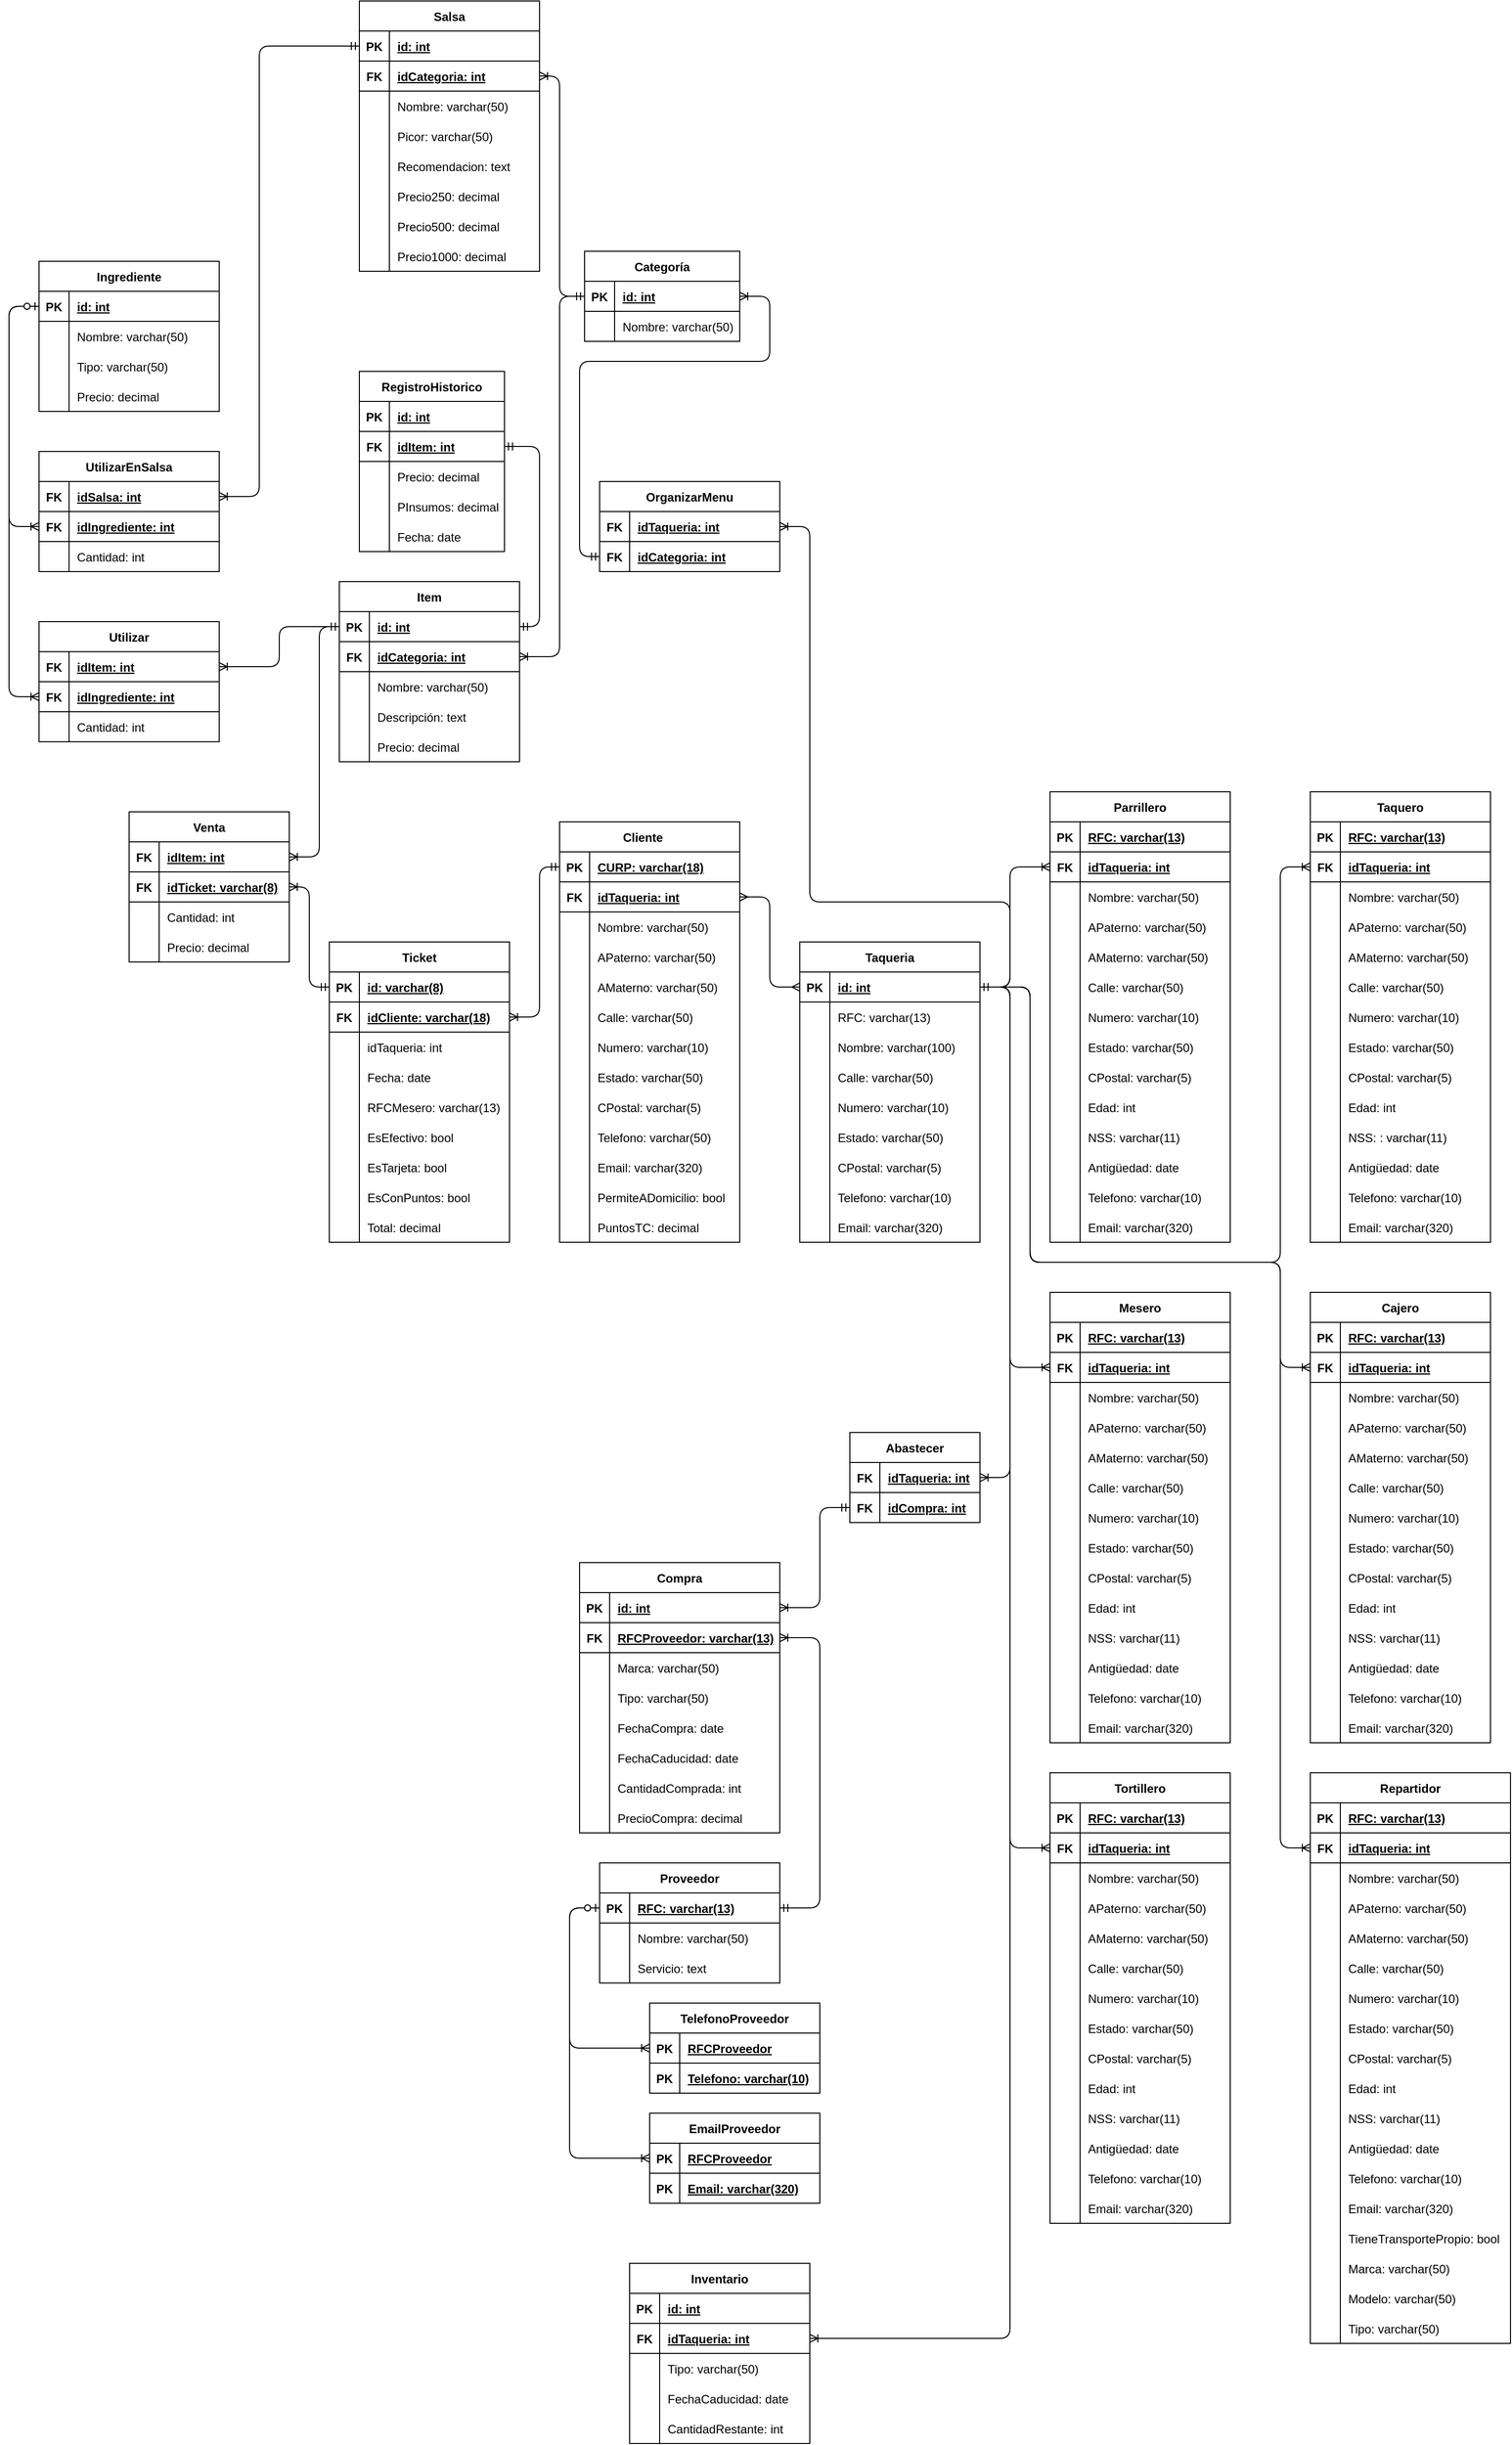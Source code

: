 <mxfile version="19.0.3" type="device"><diagram id="agNr6RYraM9QZuYNOxHq" name="Page-1"><mxGraphModel dx="1831" dy="1666" grid="1" gridSize="10" guides="1" tooltips="1" connect="1" arrows="1" fold="1" page="1" pageScale="1" pageWidth="850" pageHeight="1100" math="0" shadow="0"><root><mxCell id="0"/><mxCell id="1" parent="0"/><mxCell id="_zxdjQDDceq2Ez9TmqDs-1" value="Cliente    " style="shape=table;startSize=30;container=1;collapsible=1;childLayout=tableLayout;fixedRows=1;rowLines=0;fontStyle=1;align=center;resizeLast=1;" parent="1" vertex="1"><mxGeometry x="-180" y="50" width="180" height="420" as="geometry"/></mxCell><mxCell id="_zxdjQDDceq2Ez9TmqDs-2" value="" style="shape=tableRow;horizontal=0;startSize=0;swimlaneHead=0;swimlaneBody=0;fillColor=none;collapsible=0;dropTarget=0;points=[[0,0.5],[1,0.5]];portConstraint=eastwest;top=0;left=0;right=0;bottom=1;" parent="_zxdjQDDceq2Ez9TmqDs-1" vertex="1"><mxGeometry y="30" width="180" height="30" as="geometry"/></mxCell><mxCell id="_zxdjQDDceq2Ez9TmqDs-3" value="PK" style="shape=partialRectangle;connectable=0;fillColor=none;top=0;left=0;bottom=0;right=0;fontStyle=1;overflow=hidden;" parent="_zxdjQDDceq2Ez9TmqDs-2" vertex="1"><mxGeometry width="30" height="30" as="geometry"><mxRectangle width="30" height="30" as="alternateBounds"/></mxGeometry></mxCell><mxCell id="_zxdjQDDceq2Ez9TmqDs-4" value="CURP: varchar(18)" style="shape=partialRectangle;connectable=0;fillColor=none;top=0;left=0;bottom=0;right=0;align=left;spacingLeft=6;fontStyle=5;overflow=hidden;" parent="_zxdjQDDceq2Ez9TmqDs-2" vertex="1"><mxGeometry x="30" width="150" height="30" as="geometry"><mxRectangle width="150" height="30" as="alternateBounds"/></mxGeometry></mxCell><mxCell id="_zxdjQDDceq2Ez9TmqDs-18" style="shape=tableRow;horizontal=0;startSize=0;swimlaneHead=0;swimlaneBody=0;fillColor=none;collapsible=0;dropTarget=0;points=[[0,0.5],[1,0.5]];portConstraint=eastwest;top=0;left=0;right=0;bottom=1;" parent="_zxdjQDDceq2Ez9TmqDs-1" vertex="1"><mxGeometry y="60" width="180" height="30" as="geometry"/></mxCell><mxCell id="_zxdjQDDceq2Ez9TmqDs-19" value="FK" style="shape=partialRectangle;connectable=0;fillColor=none;top=0;left=0;bottom=0;right=0;fontStyle=1;overflow=hidden;" parent="_zxdjQDDceq2Ez9TmqDs-18" vertex="1"><mxGeometry width="30" height="30" as="geometry"><mxRectangle width="30" height="30" as="alternateBounds"/></mxGeometry></mxCell><mxCell id="_zxdjQDDceq2Ez9TmqDs-20" value="idTaqueria: int" style="shape=partialRectangle;connectable=0;fillColor=none;top=0;left=0;bottom=0;right=0;align=left;spacingLeft=6;fontStyle=5;overflow=hidden;" parent="_zxdjQDDceq2Ez9TmqDs-18" vertex="1"><mxGeometry x="30" width="150" height="30" as="geometry"><mxRectangle width="150" height="30" as="alternateBounds"/></mxGeometry></mxCell><mxCell id="_zxdjQDDceq2Ez9TmqDs-5" value="" style="shape=tableRow;horizontal=0;startSize=0;swimlaneHead=0;swimlaneBody=0;fillColor=none;collapsible=0;dropTarget=0;points=[[0,0.5],[1,0.5]];portConstraint=eastwest;top=0;left=0;right=0;bottom=0;" parent="_zxdjQDDceq2Ez9TmqDs-1" vertex="1"><mxGeometry y="90" width="180" height="30" as="geometry"/></mxCell><mxCell id="_zxdjQDDceq2Ez9TmqDs-6" value="" style="shape=partialRectangle;connectable=0;fillColor=none;top=0;left=0;bottom=0;right=0;editable=1;overflow=hidden;" parent="_zxdjQDDceq2Ez9TmqDs-5" vertex="1"><mxGeometry width="30" height="30" as="geometry"><mxRectangle width="30" height="30" as="alternateBounds"/></mxGeometry></mxCell><mxCell id="_zxdjQDDceq2Ez9TmqDs-7" value="Nombre: varchar(50)" style="shape=partialRectangle;connectable=0;fillColor=none;top=0;left=0;bottom=0;right=0;align=left;spacingLeft=6;overflow=hidden;" parent="_zxdjQDDceq2Ez9TmqDs-5" vertex="1"><mxGeometry x="30" width="150" height="30" as="geometry"><mxRectangle width="150" height="30" as="alternateBounds"/></mxGeometry></mxCell><mxCell id="_zxdjQDDceq2Ez9TmqDs-8" value="" style="shape=tableRow;horizontal=0;startSize=0;swimlaneHead=0;swimlaneBody=0;fillColor=none;collapsible=0;dropTarget=0;points=[[0,0.5],[1,0.5]];portConstraint=eastwest;top=0;left=0;right=0;bottom=0;" parent="_zxdjQDDceq2Ez9TmqDs-1" vertex="1"><mxGeometry y="120" width="180" height="30" as="geometry"/></mxCell><mxCell id="_zxdjQDDceq2Ez9TmqDs-9" value="" style="shape=partialRectangle;connectable=0;fillColor=none;top=0;left=0;bottom=0;right=0;editable=1;overflow=hidden;" parent="_zxdjQDDceq2Ez9TmqDs-8" vertex="1"><mxGeometry width="30" height="30" as="geometry"><mxRectangle width="30" height="30" as="alternateBounds"/></mxGeometry></mxCell><mxCell id="_zxdjQDDceq2Ez9TmqDs-10" value="APaterno: varchar(50)" style="shape=partialRectangle;connectable=0;fillColor=none;top=0;left=0;bottom=0;right=0;align=left;spacingLeft=6;overflow=hidden;" parent="_zxdjQDDceq2Ez9TmqDs-8" vertex="1"><mxGeometry x="30" width="150" height="30" as="geometry"><mxRectangle width="150" height="30" as="alternateBounds"/></mxGeometry></mxCell><mxCell id="_zxdjQDDceq2Ez9TmqDs-11" value="" style="shape=tableRow;horizontal=0;startSize=0;swimlaneHead=0;swimlaneBody=0;fillColor=none;collapsible=0;dropTarget=0;points=[[0,0.5],[1,0.5]];portConstraint=eastwest;top=0;left=0;right=0;bottom=0;" parent="_zxdjQDDceq2Ez9TmqDs-1" vertex="1"><mxGeometry y="150" width="180" height="30" as="geometry"/></mxCell><mxCell id="_zxdjQDDceq2Ez9TmqDs-12" value="" style="shape=partialRectangle;connectable=0;fillColor=none;top=0;left=0;bottom=0;right=0;editable=1;overflow=hidden;" parent="_zxdjQDDceq2Ez9TmqDs-11" vertex="1"><mxGeometry width="30" height="30" as="geometry"><mxRectangle width="30" height="30" as="alternateBounds"/></mxGeometry></mxCell><mxCell id="_zxdjQDDceq2Ez9TmqDs-13" value="AMaterno: varchar(50)" style="shape=partialRectangle;connectable=0;fillColor=none;top=0;left=0;bottom=0;right=0;align=left;spacingLeft=6;overflow=hidden;" parent="_zxdjQDDceq2Ez9TmqDs-11" vertex="1"><mxGeometry x="30" width="150" height="30" as="geometry"><mxRectangle width="150" height="30" as="alternateBounds"/></mxGeometry></mxCell><mxCell id="_zxdjQDDceq2Ez9TmqDs-14" style="shape=tableRow;horizontal=0;startSize=0;swimlaneHead=0;swimlaneBody=0;fillColor=none;collapsible=0;dropTarget=0;points=[[0,0.5],[1,0.5]];portConstraint=eastwest;top=0;left=0;right=0;bottom=0;" parent="_zxdjQDDceq2Ez9TmqDs-1" vertex="1"><mxGeometry y="180" width="180" height="30" as="geometry"/></mxCell><mxCell id="_zxdjQDDceq2Ez9TmqDs-15" style="shape=partialRectangle;connectable=0;fillColor=none;top=0;left=0;bottom=0;right=0;editable=1;overflow=hidden;" parent="_zxdjQDDceq2Ez9TmqDs-14" vertex="1"><mxGeometry width="30" height="30" as="geometry"><mxRectangle width="30" height="30" as="alternateBounds"/></mxGeometry></mxCell><mxCell id="_zxdjQDDceq2Ez9TmqDs-16" value="Calle: varchar(50)" style="shape=partialRectangle;connectable=0;fillColor=none;top=0;left=0;bottom=0;right=0;align=left;spacingLeft=6;overflow=hidden;" parent="_zxdjQDDceq2Ez9TmqDs-14" vertex="1"><mxGeometry x="30" width="150" height="30" as="geometry"><mxRectangle width="150" height="30" as="alternateBounds"/></mxGeometry></mxCell><mxCell id="_zxdjQDDceq2Ez9TmqDs-21" style="shape=tableRow;horizontal=0;startSize=0;swimlaneHead=0;swimlaneBody=0;fillColor=none;collapsible=0;dropTarget=0;points=[[0,0.5],[1,0.5]];portConstraint=eastwest;top=0;left=0;right=0;bottom=0;" parent="_zxdjQDDceq2Ez9TmqDs-1" vertex="1"><mxGeometry y="210" width="180" height="30" as="geometry"/></mxCell><mxCell id="_zxdjQDDceq2Ez9TmqDs-22" style="shape=partialRectangle;connectable=0;fillColor=none;top=0;left=0;bottom=0;right=0;editable=1;overflow=hidden;" parent="_zxdjQDDceq2Ez9TmqDs-21" vertex="1"><mxGeometry width="30" height="30" as="geometry"><mxRectangle width="30" height="30" as="alternateBounds"/></mxGeometry></mxCell><mxCell id="_zxdjQDDceq2Ez9TmqDs-23" value="Numero: varchar(10)" style="shape=partialRectangle;connectable=0;fillColor=none;top=0;left=0;bottom=0;right=0;align=left;spacingLeft=6;overflow=hidden;" parent="_zxdjQDDceq2Ez9TmqDs-21" vertex="1"><mxGeometry x="30" width="150" height="30" as="geometry"><mxRectangle width="150" height="30" as="alternateBounds"/></mxGeometry></mxCell><mxCell id="_zxdjQDDceq2Ez9TmqDs-24" style="shape=tableRow;horizontal=0;startSize=0;swimlaneHead=0;swimlaneBody=0;fillColor=none;collapsible=0;dropTarget=0;points=[[0,0.5],[1,0.5]];portConstraint=eastwest;top=0;left=0;right=0;bottom=0;" parent="_zxdjQDDceq2Ez9TmqDs-1" vertex="1"><mxGeometry y="240" width="180" height="30" as="geometry"/></mxCell><mxCell id="_zxdjQDDceq2Ez9TmqDs-25" style="shape=partialRectangle;connectable=0;fillColor=none;top=0;left=0;bottom=0;right=0;editable=1;overflow=hidden;" parent="_zxdjQDDceq2Ez9TmqDs-24" vertex="1"><mxGeometry width="30" height="30" as="geometry"><mxRectangle width="30" height="30" as="alternateBounds"/></mxGeometry></mxCell><mxCell id="_zxdjQDDceq2Ez9TmqDs-26" value="Estado: varchar(50)" style="shape=partialRectangle;connectable=0;fillColor=none;top=0;left=0;bottom=0;right=0;align=left;spacingLeft=6;overflow=hidden;" parent="_zxdjQDDceq2Ez9TmqDs-24" vertex="1"><mxGeometry x="30" width="150" height="30" as="geometry"><mxRectangle width="150" height="30" as="alternateBounds"/></mxGeometry></mxCell><mxCell id="_zxdjQDDceq2Ez9TmqDs-27" style="shape=tableRow;horizontal=0;startSize=0;swimlaneHead=0;swimlaneBody=0;fillColor=none;collapsible=0;dropTarget=0;points=[[0,0.5],[1,0.5]];portConstraint=eastwest;top=0;left=0;right=0;bottom=0;" parent="_zxdjQDDceq2Ez9TmqDs-1" vertex="1"><mxGeometry y="270" width="180" height="30" as="geometry"/></mxCell><mxCell id="_zxdjQDDceq2Ez9TmqDs-28" style="shape=partialRectangle;connectable=0;fillColor=none;top=0;left=0;bottom=0;right=0;editable=1;overflow=hidden;" parent="_zxdjQDDceq2Ez9TmqDs-27" vertex="1"><mxGeometry width="30" height="30" as="geometry"><mxRectangle width="30" height="30" as="alternateBounds"/></mxGeometry></mxCell><mxCell id="_zxdjQDDceq2Ez9TmqDs-29" value="CPostal: varchar(5)" style="shape=partialRectangle;connectable=0;fillColor=none;top=0;left=0;bottom=0;right=0;align=left;spacingLeft=6;overflow=hidden;" parent="_zxdjQDDceq2Ez9TmqDs-27" vertex="1"><mxGeometry x="30" width="150" height="30" as="geometry"><mxRectangle width="150" height="30" as="alternateBounds"/></mxGeometry></mxCell><mxCell id="_zxdjQDDceq2Ez9TmqDs-30" style="shape=tableRow;horizontal=0;startSize=0;swimlaneHead=0;swimlaneBody=0;fillColor=none;collapsible=0;dropTarget=0;points=[[0,0.5],[1,0.5]];portConstraint=eastwest;top=0;left=0;right=0;bottom=0;" parent="_zxdjQDDceq2Ez9TmqDs-1" vertex="1"><mxGeometry y="300" width="180" height="30" as="geometry"/></mxCell><mxCell id="_zxdjQDDceq2Ez9TmqDs-31" style="shape=partialRectangle;connectable=0;fillColor=none;top=0;left=0;bottom=0;right=0;editable=1;overflow=hidden;" parent="_zxdjQDDceq2Ez9TmqDs-30" vertex="1"><mxGeometry width="30" height="30" as="geometry"><mxRectangle width="30" height="30" as="alternateBounds"/></mxGeometry></mxCell><mxCell id="_zxdjQDDceq2Ez9TmqDs-32" value="Telefono: varchar(50)" style="shape=partialRectangle;connectable=0;fillColor=none;top=0;left=0;bottom=0;right=0;align=left;spacingLeft=6;overflow=hidden;" parent="_zxdjQDDceq2Ez9TmqDs-30" vertex="1"><mxGeometry x="30" width="150" height="30" as="geometry"><mxRectangle width="150" height="30" as="alternateBounds"/></mxGeometry></mxCell><mxCell id="_zxdjQDDceq2Ez9TmqDs-33" style="shape=tableRow;horizontal=0;startSize=0;swimlaneHead=0;swimlaneBody=0;fillColor=none;collapsible=0;dropTarget=0;points=[[0,0.5],[1,0.5]];portConstraint=eastwest;top=0;left=0;right=0;bottom=0;" parent="_zxdjQDDceq2Ez9TmqDs-1" vertex="1"><mxGeometry y="330" width="180" height="30" as="geometry"/></mxCell><mxCell id="_zxdjQDDceq2Ez9TmqDs-34" style="shape=partialRectangle;connectable=0;fillColor=none;top=0;left=0;bottom=0;right=0;editable=1;overflow=hidden;" parent="_zxdjQDDceq2Ez9TmqDs-33" vertex="1"><mxGeometry width="30" height="30" as="geometry"><mxRectangle width="30" height="30" as="alternateBounds"/></mxGeometry></mxCell><mxCell id="_zxdjQDDceq2Ez9TmqDs-35" value="Email: varchar(320)" style="shape=partialRectangle;connectable=0;fillColor=none;top=0;left=0;bottom=0;right=0;align=left;spacingLeft=6;overflow=hidden;" parent="_zxdjQDDceq2Ez9TmqDs-33" vertex="1"><mxGeometry x="30" width="150" height="30" as="geometry"><mxRectangle width="150" height="30" as="alternateBounds"/></mxGeometry></mxCell><mxCell id="_zxdjQDDceq2Ez9TmqDs-36" style="shape=tableRow;horizontal=0;startSize=0;swimlaneHead=0;swimlaneBody=0;fillColor=none;collapsible=0;dropTarget=0;points=[[0,0.5],[1,0.5]];portConstraint=eastwest;top=0;left=0;right=0;bottom=0;" parent="_zxdjQDDceq2Ez9TmqDs-1" vertex="1"><mxGeometry y="360" width="180" height="30" as="geometry"/></mxCell><mxCell id="_zxdjQDDceq2Ez9TmqDs-37" style="shape=partialRectangle;connectable=0;fillColor=none;top=0;left=0;bottom=0;right=0;editable=1;overflow=hidden;" parent="_zxdjQDDceq2Ez9TmqDs-36" vertex="1"><mxGeometry width="30" height="30" as="geometry"><mxRectangle width="30" height="30" as="alternateBounds"/></mxGeometry></mxCell><mxCell id="_zxdjQDDceq2Ez9TmqDs-38" value="PermiteADomicilio: bool" style="shape=partialRectangle;connectable=0;fillColor=none;top=0;left=0;bottom=0;right=0;align=left;spacingLeft=6;overflow=hidden;" parent="_zxdjQDDceq2Ez9TmqDs-36" vertex="1"><mxGeometry x="30" width="150" height="30" as="geometry"><mxRectangle width="150" height="30" as="alternateBounds"/></mxGeometry></mxCell><mxCell id="3LLepavEG6jLChknbZ7N-1" style="shape=tableRow;horizontal=0;startSize=0;swimlaneHead=0;swimlaneBody=0;fillColor=none;collapsible=0;dropTarget=0;points=[[0,0.5],[1,0.5]];portConstraint=eastwest;top=0;left=0;right=0;bottom=0;" parent="_zxdjQDDceq2Ez9TmqDs-1" vertex="1"><mxGeometry y="390" width="180" height="30" as="geometry"/></mxCell><mxCell id="3LLepavEG6jLChknbZ7N-2" style="shape=partialRectangle;connectable=0;fillColor=none;top=0;left=0;bottom=0;right=0;editable=1;overflow=hidden;" parent="3LLepavEG6jLChknbZ7N-1" vertex="1"><mxGeometry width="30" height="30" as="geometry"><mxRectangle width="30" height="30" as="alternateBounds"/></mxGeometry></mxCell><mxCell id="3LLepavEG6jLChknbZ7N-3" value="PuntosTC: decimal" style="shape=partialRectangle;connectable=0;fillColor=none;top=0;left=0;bottom=0;right=0;align=left;spacingLeft=6;overflow=hidden;" parent="3LLepavEG6jLChknbZ7N-1" vertex="1"><mxGeometry x="30" width="150" height="30" as="geometry"><mxRectangle width="150" height="30" as="alternateBounds"/></mxGeometry></mxCell><mxCell id="_zxdjQDDceq2Ez9TmqDs-39" value="Taqueria" style="shape=table;startSize=30;container=1;collapsible=1;childLayout=tableLayout;fixedRows=1;rowLines=0;fontStyle=1;align=center;resizeLast=1;" parent="1" vertex="1"><mxGeometry x="60" y="170" width="180" height="300" as="geometry"/></mxCell><mxCell id="_zxdjQDDceq2Ez9TmqDs-40" value="" style="shape=tableRow;horizontal=0;startSize=0;swimlaneHead=0;swimlaneBody=0;fillColor=none;collapsible=0;dropTarget=0;points=[[0,0.5],[1,0.5]];portConstraint=eastwest;top=0;left=0;right=0;bottom=1;" parent="_zxdjQDDceq2Ez9TmqDs-39" vertex="1"><mxGeometry y="30" width="180" height="30" as="geometry"/></mxCell><mxCell id="_zxdjQDDceq2Ez9TmqDs-41" value="PK" style="shape=partialRectangle;connectable=0;fillColor=none;top=0;left=0;bottom=0;right=0;fontStyle=1;overflow=hidden;" parent="_zxdjQDDceq2Ez9TmqDs-40" vertex="1"><mxGeometry width="30" height="30" as="geometry"><mxRectangle width="30" height="30" as="alternateBounds"/></mxGeometry></mxCell><mxCell id="_zxdjQDDceq2Ez9TmqDs-42" value="id: int" style="shape=partialRectangle;connectable=0;fillColor=none;top=0;left=0;bottom=0;right=0;align=left;spacingLeft=6;fontStyle=5;overflow=hidden;" parent="_zxdjQDDceq2Ez9TmqDs-40" vertex="1"><mxGeometry x="30" width="150" height="30" as="geometry"><mxRectangle width="150" height="30" as="alternateBounds"/></mxGeometry></mxCell><mxCell id="_zxdjQDDceq2Ez9TmqDs-43" value="" style="shape=tableRow;horizontal=0;startSize=0;swimlaneHead=0;swimlaneBody=0;fillColor=none;collapsible=0;dropTarget=0;points=[[0,0.5],[1,0.5]];portConstraint=eastwest;top=0;left=0;right=0;bottom=0;" parent="_zxdjQDDceq2Ez9TmqDs-39" vertex="1"><mxGeometry y="60" width="180" height="30" as="geometry"/></mxCell><mxCell id="_zxdjQDDceq2Ez9TmqDs-44" value="" style="shape=partialRectangle;connectable=0;fillColor=none;top=0;left=0;bottom=0;right=0;editable=1;overflow=hidden;" parent="_zxdjQDDceq2Ez9TmqDs-43" vertex="1"><mxGeometry width="30" height="30" as="geometry"><mxRectangle width="30" height="30" as="alternateBounds"/></mxGeometry></mxCell><mxCell id="_zxdjQDDceq2Ez9TmqDs-45" value="RFC: varchar(13)" style="shape=partialRectangle;connectable=0;fillColor=none;top=0;left=0;bottom=0;right=0;align=left;spacingLeft=6;overflow=hidden;" parent="_zxdjQDDceq2Ez9TmqDs-43" vertex="1"><mxGeometry x="30" width="150" height="30" as="geometry"><mxRectangle width="150" height="30" as="alternateBounds"/></mxGeometry></mxCell><mxCell id="_zxdjQDDceq2Ez9TmqDs-46" value="" style="shape=tableRow;horizontal=0;startSize=0;swimlaneHead=0;swimlaneBody=0;fillColor=none;collapsible=0;dropTarget=0;points=[[0,0.5],[1,0.5]];portConstraint=eastwest;top=0;left=0;right=0;bottom=0;" parent="_zxdjQDDceq2Ez9TmqDs-39" vertex="1"><mxGeometry y="90" width="180" height="30" as="geometry"/></mxCell><mxCell id="_zxdjQDDceq2Ez9TmqDs-47" value="" style="shape=partialRectangle;connectable=0;fillColor=none;top=0;left=0;bottom=0;right=0;editable=1;overflow=hidden;" parent="_zxdjQDDceq2Ez9TmqDs-46" vertex="1"><mxGeometry width="30" height="30" as="geometry"><mxRectangle width="30" height="30" as="alternateBounds"/></mxGeometry></mxCell><mxCell id="_zxdjQDDceq2Ez9TmqDs-48" value="Nombre: varchar(100)" style="shape=partialRectangle;connectable=0;fillColor=none;top=0;left=0;bottom=0;right=0;align=left;spacingLeft=6;overflow=hidden;" parent="_zxdjQDDceq2Ez9TmqDs-46" vertex="1"><mxGeometry x="30" width="150" height="30" as="geometry"><mxRectangle width="150" height="30" as="alternateBounds"/></mxGeometry></mxCell><mxCell id="_zxdjQDDceq2Ez9TmqDs-49" value="" style="shape=tableRow;horizontal=0;startSize=0;swimlaneHead=0;swimlaneBody=0;fillColor=none;collapsible=0;dropTarget=0;points=[[0,0.5],[1,0.5]];portConstraint=eastwest;top=0;left=0;right=0;bottom=0;" parent="_zxdjQDDceq2Ez9TmqDs-39" vertex="1"><mxGeometry y="120" width="180" height="30" as="geometry"/></mxCell><mxCell id="_zxdjQDDceq2Ez9TmqDs-50" value="" style="shape=partialRectangle;connectable=0;fillColor=none;top=0;left=0;bottom=0;right=0;editable=1;overflow=hidden;" parent="_zxdjQDDceq2Ez9TmqDs-49" vertex="1"><mxGeometry width="30" height="30" as="geometry"><mxRectangle width="30" height="30" as="alternateBounds"/></mxGeometry></mxCell><mxCell id="_zxdjQDDceq2Ez9TmqDs-51" value="Calle: varchar(50)" style="shape=partialRectangle;connectable=0;fillColor=none;top=0;left=0;bottom=0;right=0;align=left;spacingLeft=6;overflow=hidden;" parent="_zxdjQDDceq2Ez9TmqDs-49" vertex="1"><mxGeometry x="30" width="150" height="30" as="geometry"><mxRectangle width="150" height="30" as="alternateBounds"/></mxGeometry></mxCell><mxCell id="_zxdjQDDceq2Ez9TmqDs-55" style="shape=tableRow;horizontal=0;startSize=0;swimlaneHead=0;swimlaneBody=0;fillColor=none;collapsible=0;dropTarget=0;points=[[0,0.5],[1,0.5]];portConstraint=eastwest;top=0;left=0;right=0;bottom=0;" parent="_zxdjQDDceq2Ez9TmqDs-39" vertex="1"><mxGeometry y="150" width="180" height="30" as="geometry"/></mxCell><mxCell id="_zxdjQDDceq2Ez9TmqDs-56" style="shape=partialRectangle;connectable=0;fillColor=none;top=0;left=0;bottom=0;right=0;editable=1;overflow=hidden;" parent="_zxdjQDDceq2Ez9TmqDs-55" vertex="1"><mxGeometry width="30" height="30" as="geometry"><mxRectangle width="30" height="30" as="alternateBounds"/></mxGeometry></mxCell><mxCell id="_zxdjQDDceq2Ez9TmqDs-57" value="Numero: varchar(10)" style="shape=partialRectangle;connectable=0;fillColor=none;top=0;left=0;bottom=0;right=0;align=left;spacingLeft=6;overflow=hidden;" parent="_zxdjQDDceq2Ez9TmqDs-55" vertex="1"><mxGeometry x="30" width="150" height="30" as="geometry"><mxRectangle width="150" height="30" as="alternateBounds"/></mxGeometry></mxCell><mxCell id="_zxdjQDDceq2Ez9TmqDs-52" style="shape=tableRow;horizontal=0;startSize=0;swimlaneHead=0;swimlaneBody=0;fillColor=none;collapsible=0;dropTarget=0;points=[[0,0.5],[1,0.5]];portConstraint=eastwest;top=0;left=0;right=0;bottom=0;" parent="_zxdjQDDceq2Ez9TmqDs-39" vertex="1"><mxGeometry y="180" width="180" height="30" as="geometry"/></mxCell><mxCell id="_zxdjQDDceq2Ez9TmqDs-53" style="shape=partialRectangle;connectable=0;fillColor=none;top=0;left=0;bottom=0;right=0;editable=1;overflow=hidden;" parent="_zxdjQDDceq2Ez9TmqDs-52" vertex="1"><mxGeometry width="30" height="30" as="geometry"><mxRectangle width="30" height="30" as="alternateBounds"/></mxGeometry></mxCell><mxCell id="_zxdjQDDceq2Ez9TmqDs-54" value="Estado: varchar(50)" style="shape=partialRectangle;connectable=0;fillColor=none;top=0;left=0;bottom=0;right=0;align=left;spacingLeft=6;overflow=hidden;" parent="_zxdjQDDceq2Ez9TmqDs-52" vertex="1"><mxGeometry x="30" width="150" height="30" as="geometry"><mxRectangle width="150" height="30" as="alternateBounds"/></mxGeometry></mxCell><mxCell id="_zxdjQDDceq2Ez9TmqDs-61" style="shape=tableRow;horizontal=0;startSize=0;swimlaneHead=0;swimlaneBody=0;fillColor=none;collapsible=0;dropTarget=0;points=[[0,0.5],[1,0.5]];portConstraint=eastwest;top=0;left=0;right=0;bottom=0;" parent="_zxdjQDDceq2Ez9TmqDs-39" vertex="1"><mxGeometry y="210" width="180" height="30" as="geometry"/></mxCell><mxCell id="_zxdjQDDceq2Ez9TmqDs-62" style="shape=partialRectangle;connectable=0;fillColor=none;top=0;left=0;bottom=0;right=0;editable=1;overflow=hidden;" parent="_zxdjQDDceq2Ez9TmqDs-61" vertex="1"><mxGeometry width="30" height="30" as="geometry"><mxRectangle width="30" height="30" as="alternateBounds"/></mxGeometry></mxCell><mxCell id="_zxdjQDDceq2Ez9TmqDs-63" value="CPostal: varchar(5)" style="shape=partialRectangle;connectable=0;fillColor=none;top=0;left=0;bottom=0;right=0;align=left;spacingLeft=6;overflow=hidden;" parent="_zxdjQDDceq2Ez9TmqDs-61" vertex="1"><mxGeometry x="30" width="150" height="30" as="geometry"><mxRectangle width="150" height="30" as="alternateBounds"/></mxGeometry></mxCell><mxCell id="_zxdjQDDceq2Ez9TmqDs-58" style="shape=tableRow;horizontal=0;startSize=0;swimlaneHead=0;swimlaneBody=0;fillColor=none;collapsible=0;dropTarget=0;points=[[0,0.5],[1,0.5]];portConstraint=eastwest;top=0;left=0;right=0;bottom=0;" parent="_zxdjQDDceq2Ez9TmqDs-39" vertex="1"><mxGeometry y="240" width="180" height="30" as="geometry"/></mxCell><mxCell id="_zxdjQDDceq2Ez9TmqDs-59" style="shape=partialRectangle;connectable=0;fillColor=none;top=0;left=0;bottom=0;right=0;editable=1;overflow=hidden;" parent="_zxdjQDDceq2Ez9TmqDs-58" vertex="1"><mxGeometry width="30" height="30" as="geometry"><mxRectangle width="30" height="30" as="alternateBounds"/></mxGeometry></mxCell><mxCell id="_zxdjQDDceq2Ez9TmqDs-60" value="Telefono: varchar(10)" style="shape=partialRectangle;connectable=0;fillColor=none;top=0;left=0;bottom=0;right=0;align=left;spacingLeft=6;overflow=hidden;" parent="_zxdjQDDceq2Ez9TmqDs-58" vertex="1"><mxGeometry x="30" width="150" height="30" as="geometry"><mxRectangle width="150" height="30" as="alternateBounds"/></mxGeometry></mxCell><mxCell id="_zxdjQDDceq2Ez9TmqDs-64" style="shape=tableRow;horizontal=0;startSize=0;swimlaneHead=0;swimlaneBody=0;fillColor=none;collapsible=0;dropTarget=0;points=[[0,0.5],[1,0.5]];portConstraint=eastwest;top=0;left=0;right=0;bottom=0;" parent="_zxdjQDDceq2Ez9TmqDs-39" vertex="1"><mxGeometry y="270" width="180" height="30" as="geometry"/></mxCell><mxCell id="_zxdjQDDceq2Ez9TmqDs-65" style="shape=partialRectangle;connectable=0;fillColor=none;top=0;left=0;bottom=0;right=0;editable=1;overflow=hidden;" parent="_zxdjQDDceq2Ez9TmqDs-64" vertex="1"><mxGeometry width="30" height="30" as="geometry"><mxRectangle width="30" height="30" as="alternateBounds"/></mxGeometry></mxCell><mxCell id="_zxdjQDDceq2Ez9TmqDs-66" value="Email: varchar(320)" style="shape=partialRectangle;connectable=0;fillColor=none;top=0;left=0;bottom=0;right=0;align=left;spacingLeft=6;overflow=hidden;" parent="_zxdjQDDceq2Ez9TmqDs-64" vertex="1"><mxGeometry x="30" width="150" height="30" as="geometry"><mxRectangle width="150" height="30" as="alternateBounds"/></mxGeometry></mxCell><mxCell id="_zxdjQDDceq2Ez9TmqDs-68" value="Parrillero" style="shape=table;startSize=30;container=1;collapsible=1;childLayout=tableLayout;fixedRows=1;rowLines=0;fontStyle=1;align=center;resizeLast=1;" parent="1" vertex="1"><mxGeometry x="310" y="20" width="180" height="450" as="geometry"/></mxCell><mxCell id="_zxdjQDDceq2Ez9TmqDs-69" value="" style="shape=tableRow;horizontal=0;startSize=0;swimlaneHead=0;swimlaneBody=0;fillColor=none;collapsible=0;dropTarget=0;points=[[0,0.5],[1,0.5]];portConstraint=eastwest;top=0;left=0;right=0;bottom=1;" parent="_zxdjQDDceq2Ez9TmqDs-68" vertex="1"><mxGeometry y="30" width="180" height="30" as="geometry"/></mxCell><mxCell id="_zxdjQDDceq2Ez9TmqDs-70" value="PK" style="shape=partialRectangle;connectable=0;fillColor=none;top=0;left=0;bottom=0;right=0;fontStyle=1;overflow=hidden;" parent="_zxdjQDDceq2Ez9TmqDs-69" vertex="1"><mxGeometry width="30" height="30" as="geometry"><mxRectangle width="30" height="30" as="alternateBounds"/></mxGeometry></mxCell><mxCell id="_zxdjQDDceq2Ez9TmqDs-71" value="RFC: varchar(13)" style="shape=partialRectangle;connectable=0;fillColor=none;top=0;left=0;bottom=0;right=0;align=left;spacingLeft=6;fontStyle=5;overflow=hidden;" parent="_zxdjQDDceq2Ez9TmqDs-69" vertex="1"><mxGeometry x="30" width="150" height="30" as="geometry"><mxRectangle width="150" height="30" as="alternateBounds"/></mxGeometry></mxCell><mxCell id="_zxdjQDDceq2Ez9TmqDs-84" style="shape=tableRow;horizontal=0;startSize=0;swimlaneHead=0;swimlaneBody=0;fillColor=none;collapsible=0;dropTarget=0;points=[[0,0.5],[1,0.5]];portConstraint=eastwest;top=0;left=0;right=0;bottom=1;" parent="_zxdjQDDceq2Ez9TmqDs-68" vertex="1"><mxGeometry y="60" width="180" height="30" as="geometry"/></mxCell><mxCell id="_zxdjQDDceq2Ez9TmqDs-85" value="FK" style="shape=partialRectangle;connectable=0;fillColor=none;top=0;left=0;bottom=0;right=0;fontStyle=1;overflow=hidden;" parent="_zxdjQDDceq2Ez9TmqDs-84" vertex="1"><mxGeometry width="30" height="30" as="geometry"><mxRectangle width="30" height="30" as="alternateBounds"/></mxGeometry></mxCell><mxCell id="_zxdjQDDceq2Ez9TmqDs-86" value="idTaqueria: int" style="shape=partialRectangle;connectable=0;fillColor=none;top=0;left=0;bottom=0;right=0;align=left;spacingLeft=6;fontStyle=5;overflow=hidden;" parent="_zxdjQDDceq2Ez9TmqDs-84" vertex="1"><mxGeometry x="30" width="150" height="30" as="geometry"><mxRectangle width="150" height="30" as="alternateBounds"/></mxGeometry></mxCell><mxCell id="_zxdjQDDceq2Ez9TmqDs-72" value="" style="shape=tableRow;horizontal=0;startSize=0;swimlaneHead=0;swimlaneBody=0;fillColor=none;collapsible=0;dropTarget=0;points=[[0,0.5],[1,0.5]];portConstraint=eastwest;top=0;left=0;right=0;bottom=0;" parent="_zxdjQDDceq2Ez9TmqDs-68" vertex="1"><mxGeometry y="90" width="180" height="30" as="geometry"/></mxCell><mxCell id="_zxdjQDDceq2Ez9TmqDs-73" value="" style="shape=partialRectangle;connectable=0;fillColor=none;top=0;left=0;bottom=0;right=0;editable=1;overflow=hidden;" parent="_zxdjQDDceq2Ez9TmqDs-72" vertex="1"><mxGeometry width="30" height="30" as="geometry"><mxRectangle width="30" height="30" as="alternateBounds"/></mxGeometry></mxCell><mxCell id="_zxdjQDDceq2Ez9TmqDs-74" value="Nombre: varchar(50)" style="shape=partialRectangle;connectable=0;fillColor=none;top=0;left=0;bottom=0;right=0;align=left;spacingLeft=6;overflow=hidden;" parent="_zxdjQDDceq2Ez9TmqDs-72" vertex="1"><mxGeometry x="30" width="150" height="30" as="geometry"><mxRectangle width="150" height="30" as="alternateBounds"/></mxGeometry></mxCell><mxCell id="_zxdjQDDceq2Ez9TmqDs-75" value="" style="shape=tableRow;horizontal=0;startSize=0;swimlaneHead=0;swimlaneBody=0;fillColor=none;collapsible=0;dropTarget=0;points=[[0,0.5],[1,0.5]];portConstraint=eastwest;top=0;left=0;right=0;bottom=0;" parent="_zxdjQDDceq2Ez9TmqDs-68" vertex="1"><mxGeometry y="120" width="180" height="30" as="geometry"/></mxCell><mxCell id="_zxdjQDDceq2Ez9TmqDs-76" value="" style="shape=partialRectangle;connectable=0;fillColor=none;top=0;left=0;bottom=0;right=0;editable=1;overflow=hidden;" parent="_zxdjQDDceq2Ez9TmqDs-75" vertex="1"><mxGeometry width="30" height="30" as="geometry"><mxRectangle width="30" height="30" as="alternateBounds"/></mxGeometry></mxCell><mxCell id="_zxdjQDDceq2Ez9TmqDs-77" value="APaterno: varchar(50)" style="shape=partialRectangle;connectable=0;fillColor=none;top=0;left=0;bottom=0;right=0;align=left;spacingLeft=6;overflow=hidden;" parent="_zxdjQDDceq2Ez9TmqDs-75" vertex="1"><mxGeometry x="30" width="150" height="30" as="geometry"><mxRectangle width="150" height="30" as="alternateBounds"/></mxGeometry></mxCell><mxCell id="_zxdjQDDceq2Ez9TmqDs-78" value="" style="shape=tableRow;horizontal=0;startSize=0;swimlaneHead=0;swimlaneBody=0;fillColor=none;collapsible=0;dropTarget=0;points=[[0,0.5],[1,0.5]];portConstraint=eastwest;top=0;left=0;right=0;bottom=0;" parent="_zxdjQDDceq2Ez9TmqDs-68" vertex="1"><mxGeometry y="150" width="180" height="30" as="geometry"/></mxCell><mxCell id="_zxdjQDDceq2Ez9TmqDs-79" value="" style="shape=partialRectangle;connectable=0;fillColor=none;top=0;left=0;bottom=0;right=0;editable=1;overflow=hidden;" parent="_zxdjQDDceq2Ez9TmqDs-78" vertex="1"><mxGeometry width="30" height="30" as="geometry"><mxRectangle width="30" height="30" as="alternateBounds"/></mxGeometry></mxCell><mxCell id="_zxdjQDDceq2Ez9TmqDs-80" value="AMaterno: varchar(50)" style="shape=partialRectangle;connectable=0;fillColor=none;top=0;left=0;bottom=0;right=0;align=left;spacingLeft=6;overflow=hidden;" parent="_zxdjQDDceq2Ez9TmqDs-78" vertex="1"><mxGeometry x="30" width="150" height="30" as="geometry"><mxRectangle width="150" height="30" as="alternateBounds"/></mxGeometry></mxCell><mxCell id="_zxdjQDDceq2Ez9TmqDs-93" style="shape=tableRow;horizontal=0;startSize=0;swimlaneHead=0;swimlaneBody=0;fillColor=none;collapsible=0;dropTarget=0;points=[[0,0.5],[1,0.5]];portConstraint=eastwest;top=0;left=0;right=0;bottom=0;" parent="_zxdjQDDceq2Ez9TmqDs-68" vertex="1"><mxGeometry y="180" width="180" height="30" as="geometry"/></mxCell><mxCell id="_zxdjQDDceq2Ez9TmqDs-94" style="shape=partialRectangle;connectable=0;fillColor=none;top=0;left=0;bottom=0;right=0;editable=1;overflow=hidden;" parent="_zxdjQDDceq2Ez9TmqDs-93" vertex="1"><mxGeometry width="30" height="30" as="geometry"><mxRectangle width="30" height="30" as="alternateBounds"/></mxGeometry></mxCell><mxCell id="_zxdjQDDceq2Ez9TmqDs-95" value="Calle: varchar(50)" style="shape=partialRectangle;connectable=0;fillColor=none;top=0;left=0;bottom=0;right=0;align=left;spacingLeft=6;overflow=hidden;" parent="_zxdjQDDceq2Ez9TmqDs-93" vertex="1"><mxGeometry x="30" width="150" height="30" as="geometry"><mxRectangle width="150" height="30" as="alternateBounds"/></mxGeometry></mxCell><mxCell id="_zxdjQDDceq2Ez9TmqDs-90" style="shape=tableRow;horizontal=0;startSize=0;swimlaneHead=0;swimlaneBody=0;fillColor=none;collapsible=0;dropTarget=0;points=[[0,0.5],[1,0.5]];portConstraint=eastwest;top=0;left=0;right=0;bottom=0;" parent="_zxdjQDDceq2Ez9TmqDs-68" vertex="1"><mxGeometry y="210" width="180" height="30" as="geometry"/></mxCell><mxCell id="_zxdjQDDceq2Ez9TmqDs-91" style="shape=partialRectangle;connectable=0;fillColor=none;top=0;left=0;bottom=0;right=0;editable=1;overflow=hidden;" parent="_zxdjQDDceq2Ez9TmqDs-90" vertex="1"><mxGeometry width="30" height="30" as="geometry"><mxRectangle width="30" height="30" as="alternateBounds"/></mxGeometry></mxCell><mxCell id="_zxdjQDDceq2Ez9TmqDs-92" value="Numero: varchar(10)" style="shape=partialRectangle;connectable=0;fillColor=none;top=0;left=0;bottom=0;right=0;align=left;spacingLeft=6;overflow=hidden;" parent="_zxdjQDDceq2Ez9TmqDs-90" vertex="1"><mxGeometry x="30" width="150" height="30" as="geometry"><mxRectangle width="150" height="30" as="alternateBounds"/></mxGeometry></mxCell><mxCell id="_zxdjQDDceq2Ez9TmqDs-87" style="shape=tableRow;horizontal=0;startSize=0;swimlaneHead=0;swimlaneBody=0;fillColor=none;collapsible=0;dropTarget=0;points=[[0,0.5],[1,0.5]];portConstraint=eastwest;top=0;left=0;right=0;bottom=0;" parent="_zxdjQDDceq2Ez9TmqDs-68" vertex="1"><mxGeometry y="240" width="180" height="30" as="geometry"/></mxCell><mxCell id="_zxdjQDDceq2Ez9TmqDs-88" style="shape=partialRectangle;connectable=0;fillColor=none;top=0;left=0;bottom=0;right=0;editable=1;overflow=hidden;" parent="_zxdjQDDceq2Ez9TmqDs-87" vertex="1"><mxGeometry width="30" height="30" as="geometry"><mxRectangle width="30" height="30" as="alternateBounds"/></mxGeometry></mxCell><mxCell id="_zxdjQDDceq2Ez9TmqDs-89" value="Estado: varchar(50)" style="shape=partialRectangle;connectable=0;fillColor=none;top=0;left=0;bottom=0;right=0;align=left;spacingLeft=6;overflow=hidden;" parent="_zxdjQDDceq2Ez9TmqDs-87" vertex="1"><mxGeometry x="30" width="150" height="30" as="geometry"><mxRectangle width="150" height="30" as="alternateBounds"/></mxGeometry></mxCell><mxCell id="_zxdjQDDceq2Ez9TmqDs-102" style="shape=tableRow;horizontal=0;startSize=0;swimlaneHead=0;swimlaneBody=0;fillColor=none;collapsible=0;dropTarget=0;points=[[0,0.5],[1,0.5]];portConstraint=eastwest;top=0;left=0;right=0;bottom=0;" parent="_zxdjQDDceq2Ez9TmqDs-68" vertex="1"><mxGeometry y="270" width="180" height="30" as="geometry"/></mxCell><mxCell id="_zxdjQDDceq2Ez9TmqDs-103" style="shape=partialRectangle;connectable=0;fillColor=none;top=0;left=0;bottom=0;right=0;editable=1;overflow=hidden;" parent="_zxdjQDDceq2Ez9TmqDs-102" vertex="1"><mxGeometry width="30" height="30" as="geometry"><mxRectangle width="30" height="30" as="alternateBounds"/></mxGeometry></mxCell><mxCell id="_zxdjQDDceq2Ez9TmqDs-104" value="CPostal: varchar(5)" style="shape=partialRectangle;connectable=0;fillColor=none;top=0;left=0;bottom=0;right=0;align=left;spacingLeft=6;overflow=hidden;" parent="_zxdjQDDceq2Ez9TmqDs-102" vertex="1"><mxGeometry x="30" width="150" height="30" as="geometry"><mxRectangle width="150" height="30" as="alternateBounds"/></mxGeometry></mxCell><mxCell id="_zxdjQDDceq2Ez9TmqDs-99" style="shape=tableRow;horizontal=0;startSize=0;swimlaneHead=0;swimlaneBody=0;fillColor=none;collapsible=0;dropTarget=0;points=[[0,0.5],[1,0.5]];portConstraint=eastwest;top=0;left=0;right=0;bottom=0;" parent="_zxdjQDDceq2Ez9TmqDs-68" vertex="1"><mxGeometry y="300" width="180" height="30" as="geometry"/></mxCell><mxCell id="_zxdjQDDceq2Ez9TmqDs-100" style="shape=partialRectangle;connectable=0;fillColor=none;top=0;left=0;bottom=0;right=0;editable=1;overflow=hidden;" parent="_zxdjQDDceq2Ez9TmqDs-99" vertex="1"><mxGeometry width="30" height="30" as="geometry"><mxRectangle width="30" height="30" as="alternateBounds"/></mxGeometry></mxCell><mxCell id="_zxdjQDDceq2Ez9TmqDs-101" value="Edad: int" style="shape=partialRectangle;connectable=0;fillColor=none;top=0;left=0;bottom=0;right=0;align=left;spacingLeft=6;overflow=hidden;" parent="_zxdjQDDceq2Ez9TmqDs-99" vertex="1"><mxGeometry x="30" width="150" height="30" as="geometry"><mxRectangle width="150" height="30" as="alternateBounds"/></mxGeometry></mxCell><mxCell id="_zxdjQDDceq2Ez9TmqDs-96" style="shape=tableRow;horizontal=0;startSize=0;swimlaneHead=0;swimlaneBody=0;fillColor=none;collapsible=0;dropTarget=0;points=[[0,0.5],[1,0.5]];portConstraint=eastwest;top=0;left=0;right=0;bottom=0;" parent="_zxdjQDDceq2Ez9TmqDs-68" vertex="1"><mxGeometry y="330" width="180" height="30" as="geometry"/></mxCell><mxCell id="_zxdjQDDceq2Ez9TmqDs-97" style="shape=partialRectangle;connectable=0;fillColor=none;top=0;left=0;bottom=0;right=0;editable=1;overflow=hidden;" parent="_zxdjQDDceq2Ez9TmqDs-96" vertex="1"><mxGeometry width="30" height="30" as="geometry"><mxRectangle width="30" height="30" as="alternateBounds"/></mxGeometry></mxCell><mxCell id="_zxdjQDDceq2Ez9TmqDs-98" value="NSS: varchar(11)" style="shape=partialRectangle;connectable=0;fillColor=none;top=0;left=0;bottom=0;right=0;align=left;spacingLeft=6;overflow=hidden;" parent="_zxdjQDDceq2Ez9TmqDs-96" vertex="1"><mxGeometry x="30" width="150" height="30" as="geometry"><mxRectangle width="150" height="30" as="alternateBounds"/></mxGeometry></mxCell><mxCell id="_zxdjQDDceq2Ez9TmqDs-108" style="shape=tableRow;horizontal=0;startSize=0;swimlaneHead=0;swimlaneBody=0;fillColor=none;collapsible=0;dropTarget=0;points=[[0,0.5],[1,0.5]];portConstraint=eastwest;top=0;left=0;right=0;bottom=0;" parent="_zxdjQDDceq2Ez9TmqDs-68" vertex="1"><mxGeometry y="360" width="180" height="30" as="geometry"/></mxCell><mxCell id="_zxdjQDDceq2Ez9TmqDs-109" style="shape=partialRectangle;connectable=0;fillColor=none;top=0;left=0;bottom=0;right=0;editable=1;overflow=hidden;" parent="_zxdjQDDceq2Ez9TmqDs-108" vertex="1"><mxGeometry width="30" height="30" as="geometry"><mxRectangle width="30" height="30" as="alternateBounds"/></mxGeometry></mxCell><mxCell id="_zxdjQDDceq2Ez9TmqDs-110" value="Antigüedad: date" style="shape=partialRectangle;connectable=0;fillColor=none;top=0;left=0;bottom=0;right=0;align=left;spacingLeft=6;overflow=hidden;" parent="_zxdjQDDceq2Ez9TmqDs-108" vertex="1"><mxGeometry x="30" width="150" height="30" as="geometry"><mxRectangle width="150" height="30" as="alternateBounds"/></mxGeometry></mxCell><mxCell id="_zxdjQDDceq2Ez9TmqDs-105" style="shape=tableRow;horizontal=0;startSize=0;swimlaneHead=0;swimlaneBody=0;fillColor=none;collapsible=0;dropTarget=0;points=[[0,0.5],[1,0.5]];portConstraint=eastwest;top=0;left=0;right=0;bottom=0;" parent="_zxdjQDDceq2Ez9TmqDs-68" vertex="1"><mxGeometry y="390" width="180" height="30" as="geometry"/></mxCell><mxCell id="_zxdjQDDceq2Ez9TmqDs-106" style="shape=partialRectangle;connectable=0;fillColor=none;top=0;left=0;bottom=0;right=0;editable=1;overflow=hidden;" parent="_zxdjQDDceq2Ez9TmqDs-105" vertex="1"><mxGeometry width="30" height="30" as="geometry"><mxRectangle width="30" height="30" as="alternateBounds"/></mxGeometry></mxCell><mxCell id="_zxdjQDDceq2Ez9TmqDs-107" value="Telefono: varchar(10)" style="shape=partialRectangle;connectable=0;fillColor=none;top=0;left=0;bottom=0;right=0;align=left;spacingLeft=6;overflow=hidden;" parent="_zxdjQDDceq2Ez9TmqDs-105" vertex="1"><mxGeometry x="30" width="150" height="30" as="geometry"><mxRectangle width="150" height="30" as="alternateBounds"/></mxGeometry></mxCell><mxCell id="_zxdjQDDceq2Ez9TmqDs-111" style="shape=tableRow;horizontal=0;startSize=0;swimlaneHead=0;swimlaneBody=0;fillColor=none;collapsible=0;dropTarget=0;points=[[0,0.5],[1,0.5]];portConstraint=eastwest;top=0;left=0;right=0;bottom=0;" parent="_zxdjQDDceq2Ez9TmqDs-68" vertex="1"><mxGeometry y="420" width="180" height="30" as="geometry"/></mxCell><mxCell id="_zxdjQDDceq2Ez9TmqDs-112" style="shape=partialRectangle;connectable=0;fillColor=none;top=0;left=0;bottom=0;right=0;editable=1;overflow=hidden;" parent="_zxdjQDDceq2Ez9TmqDs-111" vertex="1"><mxGeometry width="30" height="30" as="geometry"><mxRectangle width="30" height="30" as="alternateBounds"/></mxGeometry></mxCell><mxCell id="_zxdjQDDceq2Ez9TmqDs-113" value="Email: varchar(320)" style="shape=partialRectangle;connectable=0;fillColor=none;top=0;left=0;bottom=0;right=0;align=left;spacingLeft=6;overflow=hidden;" parent="_zxdjQDDceq2Ez9TmqDs-111" vertex="1"><mxGeometry x="30" width="150" height="30" as="geometry"><mxRectangle width="150" height="30" as="alternateBounds"/></mxGeometry></mxCell><mxCell id="_zxdjQDDceq2Ez9TmqDs-114" value="" style="fontSize=12;html=1;endArrow=ERoneToMany;startArrow=ERmandOne;rounded=1;entryX=0;entryY=0.5;entryDx=0;entryDy=0;endFill=0;" parent="1" target="_zxdjQDDceq2Ez9TmqDs-84" edge="1"><mxGeometry width="100" height="100" relative="1" as="geometry"><mxPoint x="240" y="215" as="sourcePoint"/><mxPoint x="290" y="460" as="targetPoint"/><Array as="points"><mxPoint x="270" y="215"/><mxPoint x="270" y="95"/></Array></mxGeometry></mxCell><mxCell id="_zxdjQDDceq2Ez9TmqDs-116" value="" style="edgeStyle=entityRelationEdgeStyle;fontSize=12;html=1;endArrow=ERmany;startArrow=ERmany;rounded=1;entryX=0;entryY=0.5;entryDx=0;entryDy=0;exitX=1;exitY=0.5;exitDx=0;exitDy=0;" parent="1" source="_zxdjQDDceq2Ez9TmqDs-18" target="_zxdjQDDceq2Ez9TmqDs-40" edge="1"><mxGeometry width="100" height="100" relative="1" as="geometry"><mxPoint x="-10" y="320" as="sourcePoint"/><mxPoint x="90" y="220" as="targetPoint"/></mxGeometry></mxCell><mxCell id="_zxdjQDDceq2Ez9TmqDs-117" value="Mesero" style="shape=table;startSize=30;container=1;collapsible=1;childLayout=tableLayout;fixedRows=1;rowLines=0;fontStyle=1;align=center;resizeLast=1;" parent="1" vertex="1"><mxGeometry x="310" y="520" width="180" height="450" as="geometry"/></mxCell><mxCell id="_zxdjQDDceq2Ez9TmqDs-118" value="" style="shape=tableRow;horizontal=0;startSize=0;swimlaneHead=0;swimlaneBody=0;fillColor=none;collapsible=0;dropTarget=0;points=[[0,0.5],[1,0.5]];portConstraint=eastwest;top=0;left=0;right=0;bottom=1;" parent="_zxdjQDDceq2Ez9TmqDs-117" vertex="1"><mxGeometry y="30" width="180" height="30" as="geometry"/></mxCell><mxCell id="_zxdjQDDceq2Ez9TmqDs-119" value="PK" style="shape=partialRectangle;connectable=0;fillColor=none;top=0;left=0;bottom=0;right=0;fontStyle=1;overflow=hidden;" parent="_zxdjQDDceq2Ez9TmqDs-118" vertex="1"><mxGeometry width="30" height="30" as="geometry"><mxRectangle width="30" height="30" as="alternateBounds"/></mxGeometry></mxCell><mxCell id="_zxdjQDDceq2Ez9TmqDs-120" value="RFC: varchar(13)" style="shape=partialRectangle;connectable=0;fillColor=none;top=0;left=0;bottom=0;right=0;align=left;spacingLeft=6;fontStyle=5;overflow=hidden;" parent="_zxdjQDDceq2Ez9TmqDs-118" vertex="1"><mxGeometry x="30" width="150" height="30" as="geometry"><mxRectangle width="150" height="30" as="alternateBounds"/></mxGeometry></mxCell><mxCell id="_zxdjQDDceq2Ez9TmqDs-121" style="shape=tableRow;horizontal=0;startSize=0;swimlaneHead=0;swimlaneBody=0;fillColor=none;collapsible=0;dropTarget=0;points=[[0,0.5],[1,0.5]];portConstraint=eastwest;top=0;left=0;right=0;bottom=1;" parent="_zxdjQDDceq2Ez9TmqDs-117" vertex="1"><mxGeometry y="60" width="180" height="30" as="geometry"/></mxCell><mxCell id="_zxdjQDDceq2Ez9TmqDs-122" value="FK" style="shape=partialRectangle;connectable=0;fillColor=none;top=0;left=0;bottom=0;right=0;fontStyle=1;overflow=hidden;" parent="_zxdjQDDceq2Ez9TmqDs-121" vertex="1"><mxGeometry width="30" height="30" as="geometry"><mxRectangle width="30" height="30" as="alternateBounds"/></mxGeometry></mxCell><mxCell id="_zxdjQDDceq2Ez9TmqDs-123" value="idTaqueria: int" style="shape=partialRectangle;connectable=0;fillColor=none;top=0;left=0;bottom=0;right=0;align=left;spacingLeft=6;fontStyle=5;overflow=hidden;" parent="_zxdjQDDceq2Ez9TmqDs-121" vertex="1"><mxGeometry x="30" width="150" height="30" as="geometry"><mxRectangle width="150" height="30" as="alternateBounds"/></mxGeometry></mxCell><mxCell id="_zxdjQDDceq2Ez9TmqDs-124" value="" style="shape=tableRow;horizontal=0;startSize=0;swimlaneHead=0;swimlaneBody=0;fillColor=none;collapsible=0;dropTarget=0;points=[[0,0.5],[1,0.5]];portConstraint=eastwest;top=0;left=0;right=0;bottom=0;" parent="_zxdjQDDceq2Ez9TmqDs-117" vertex="1"><mxGeometry y="90" width="180" height="30" as="geometry"/></mxCell><mxCell id="_zxdjQDDceq2Ez9TmqDs-125" value="" style="shape=partialRectangle;connectable=0;fillColor=none;top=0;left=0;bottom=0;right=0;editable=1;overflow=hidden;" parent="_zxdjQDDceq2Ez9TmqDs-124" vertex="1"><mxGeometry width="30" height="30" as="geometry"><mxRectangle width="30" height="30" as="alternateBounds"/></mxGeometry></mxCell><mxCell id="_zxdjQDDceq2Ez9TmqDs-126" value="Nombre: varchar(50)" style="shape=partialRectangle;connectable=0;fillColor=none;top=0;left=0;bottom=0;right=0;align=left;spacingLeft=6;overflow=hidden;" parent="_zxdjQDDceq2Ez9TmqDs-124" vertex="1"><mxGeometry x="30" width="150" height="30" as="geometry"><mxRectangle width="150" height="30" as="alternateBounds"/></mxGeometry></mxCell><mxCell id="_zxdjQDDceq2Ez9TmqDs-127" value="" style="shape=tableRow;horizontal=0;startSize=0;swimlaneHead=0;swimlaneBody=0;fillColor=none;collapsible=0;dropTarget=0;points=[[0,0.5],[1,0.5]];portConstraint=eastwest;top=0;left=0;right=0;bottom=0;" parent="_zxdjQDDceq2Ez9TmqDs-117" vertex="1"><mxGeometry y="120" width="180" height="30" as="geometry"/></mxCell><mxCell id="_zxdjQDDceq2Ez9TmqDs-128" value="" style="shape=partialRectangle;connectable=0;fillColor=none;top=0;left=0;bottom=0;right=0;editable=1;overflow=hidden;" parent="_zxdjQDDceq2Ez9TmqDs-127" vertex="1"><mxGeometry width="30" height="30" as="geometry"><mxRectangle width="30" height="30" as="alternateBounds"/></mxGeometry></mxCell><mxCell id="_zxdjQDDceq2Ez9TmqDs-129" value="APaterno: varchar(50)" style="shape=partialRectangle;connectable=0;fillColor=none;top=0;left=0;bottom=0;right=0;align=left;spacingLeft=6;overflow=hidden;" parent="_zxdjQDDceq2Ez9TmqDs-127" vertex="1"><mxGeometry x="30" width="150" height="30" as="geometry"><mxRectangle width="150" height="30" as="alternateBounds"/></mxGeometry></mxCell><mxCell id="_zxdjQDDceq2Ez9TmqDs-130" value="" style="shape=tableRow;horizontal=0;startSize=0;swimlaneHead=0;swimlaneBody=0;fillColor=none;collapsible=0;dropTarget=0;points=[[0,0.5],[1,0.5]];portConstraint=eastwest;top=0;left=0;right=0;bottom=0;" parent="_zxdjQDDceq2Ez9TmqDs-117" vertex="1"><mxGeometry y="150" width="180" height="30" as="geometry"/></mxCell><mxCell id="_zxdjQDDceq2Ez9TmqDs-131" value="" style="shape=partialRectangle;connectable=0;fillColor=none;top=0;left=0;bottom=0;right=0;editable=1;overflow=hidden;" parent="_zxdjQDDceq2Ez9TmqDs-130" vertex="1"><mxGeometry width="30" height="30" as="geometry"><mxRectangle width="30" height="30" as="alternateBounds"/></mxGeometry></mxCell><mxCell id="_zxdjQDDceq2Ez9TmqDs-132" value="AMaterno: varchar(50)" style="shape=partialRectangle;connectable=0;fillColor=none;top=0;left=0;bottom=0;right=0;align=left;spacingLeft=6;overflow=hidden;" parent="_zxdjQDDceq2Ez9TmqDs-130" vertex="1"><mxGeometry x="30" width="150" height="30" as="geometry"><mxRectangle width="150" height="30" as="alternateBounds"/></mxGeometry></mxCell><mxCell id="_zxdjQDDceq2Ez9TmqDs-133" style="shape=tableRow;horizontal=0;startSize=0;swimlaneHead=0;swimlaneBody=0;fillColor=none;collapsible=0;dropTarget=0;points=[[0,0.5],[1,0.5]];portConstraint=eastwest;top=0;left=0;right=0;bottom=0;" parent="_zxdjQDDceq2Ez9TmqDs-117" vertex="1"><mxGeometry y="180" width="180" height="30" as="geometry"/></mxCell><mxCell id="_zxdjQDDceq2Ez9TmqDs-134" style="shape=partialRectangle;connectable=0;fillColor=none;top=0;left=0;bottom=0;right=0;editable=1;overflow=hidden;" parent="_zxdjQDDceq2Ez9TmqDs-133" vertex="1"><mxGeometry width="30" height="30" as="geometry"><mxRectangle width="30" height="30" as="alternateBounds"/></mxGeometry></mxCell><mxCell id="_zxdjQDDceq2Ez9TmqDs-135" value="Calle: varchar(50)" style="shape=partialRectangle;connectable=0;fillColor=none;top=0;left=0;bottom=0;right=0;align=left;spacingLeft=6;overflow=hidden;" parent="_zxdjQDDceq2Ez9TmqDs-133" vertex="1"><mxGeometry x="30" width="150" height="30" as="geometry"><mxRectangle width="150" height="30" as="alternateBounds"/></mxGeometry></mxCell><mxCell id="_zxdjQDDceq2Ez9TmqDs-136" style="shape=tableRow;horizontal=0;startSize=0;swimlaneHead=0;swimlaneBody=0;fillColor=none;collapsible=0;dropTarget=0;points=[[0,0.5],[1,0.5]];portConstraint=eastwest;top=0;left=0;right=0;bottom=0;" parent="_zxdjQDDceq2Ez9TmqDs-117" vertex="1"><mxGeometry y="210" width="180" height="30" as="geometry"/></mxCell><mxCell id="_zxdjQDDceq2Ez9TmqDs-137" style="shape=partialRectangle;connectable=0;fillColor=none;top=0;left=0;bottom=0;right=0;editable=1;overflow=hidden;" parent="_zxdjQDDceq2Ez9TmqDs-136" vertex="1"><mxGeometry width="30" height="30" as="geometry"><mxRectangle width="30" height="30" as="alternateBounds"/></mxGeometry></mxCell><mxCell id="_zxdjQDDceq2Ez9TmqDs-138" value="Numero: varchar(10)" style="shape=partialRectangle;connectable=0;fillColor=none;top=0;left=0;bottom=0;right=0;align=left;spacingLeft=6;overflow=hidden;" parent="_zxdjQDDceq2Ez9TmqDs-136" vertex="1"><mxGeometry x="30" width="150" height="30" as="geometry"><mxRectangle width="150" height="30" as="alternateBounds"/></mxGeometry></mxCell><mxCell id="_zxdjQDDceq2Ez9TmqDs-139" style="shape=tableRow;horizontal=0;startSize=0;swimlaneHead=0;swimlaneBody=0;fillColor=none;collapsible=0;dropTarget=0;points=[[0,0.5],[1,0.5]];portConstraint=eastwest;top=0;left=0;right=0;bottom=0;" parent="_zxdjQDDceq2Ez9TmqDs-117" vertex="1"><mxGeometry y="240" width="180" height="30" as="geometry"/></mxCell><mxCell id="_zxdjQDDceq2Ez9TmqDs-140" style="shape=partialRectangle;connectable=0;fillColor=none;top=0;left=0;bottom=0;right=0;editable=1;overflow=hidden;" parent="_zxdjQDDceq2Ez9TmqDs-139" vertex="1"><mxGeometry width="30" height="30" as="geometry"><mxRectangle width="30" height="30" as="alternateBounds"/></mxGeometry></mxCell><mxCell id="_zxdjQDDceq2Ez9TmqDs-141" value="Estado: varchar(50)" style="shape=partialRectangle;connectable=0;fillColor=none;top=0;left=0;bottom=0;right=0;align=left;spacingLeft=6;overflow=hidden;" parent="_zxdjQDDceq2Ez9TmqDs-139" vertex="1"><mxGeometry x="30" width="150" height="30" as="geometry"><mxRectangle width="150" height="30" as="alternateBounds"/></mxGeometry></mxCell><mxCell id="_zxdjQDDceq2Ez9TmqDs-142" style="shape=tableRow;horizontal=0;startSize=0;swimlaneHead=0;swimlaneBody=0;fillColor=none;collapsible=0;dropTarget=0;points=[[0,0.5],[1,0.5]];portConstraint=eastwest;top=0;left=0;right=0;bottom=0;" parent="_zxdjQDDceq2Ez9TmqDs-117" vertex="1"><mxGeometry y="270" width="180" height="30" as="geometry"/></mxCell><mxCell id="_zxdjQDDceq2Ez9TmqDs-143" style="shape=partialRectangle;connectable=0;fillColor=none;top=0;left=0;bottom=0;right=0;editable=1;overflow=hidden;" parent="_zxdjQDDceq2Ez9TmqDs-142" vertex="1"><mxGeometry width="30" height="30" as="geometry"><mxRectangle width="30" height="30" as="alternateBounds"/></mxGeometry></mxCell><mxCell id="_zxdjQDDceq2Ez9TmqDs-144" value="CPostal: varchar(5)" style="shape=partialRectangle;connectable=0;fillColor=none;top=0;left=0;bottom=0;right=0;align=left;spacingLeft=6;overflow=hidden;" parent="_zxdjQDDceq2Ez9TmqDs-142" vertex="1"><mxGeometry x="30" width="150" height="30" as="geometry"><mxRectangle width="150" height="30" as="alternateBounds"/></mxGeometry></mxCell><mxCell id="_zxdjQDDceq2Ez9TmqDs-145" style="shape=tableRow;horizontal=0;startSize=0;swimlaneHead=0;swimlaneBody=0;fillColor=none;collapsible=0;dropTarget=0;points=[[0,0.5],[1,0.5]];portConstraint=eastwest;top=0;left=0;right=0;bottom=0;" parent="_zxdjQDDceq2Ez9TmqDs-117" vertex="1"><mxGeometry y="300" width="180" height="30" as="geometry"/></mxCell><mxCell id="_zxdjQDDceq2Ez9TmqDs-146" style="shape=partialRectangle;connectable=0;fillColor=none;top=0;left=0;bottom=0;right=0;editable=1;overflow=hidden;" parent="_zxdjQDDceq2Ez9TmqDs-145" vertex="1"><mxGeometry width="30" height="30" as="geometry"><mxRectangle width="30" height="30" as="alternateBounds"/></mxGeometry></mxCell><mxCell id="_zxdjQDDceq2Ez9TmqDs-147" value="Edad: int" style="shape=partialRectangle;connectable=0;fillColor=none;top=0;left=0;bottom=0;right=0;align=left;spacingLeft=6;overflow=hidden;" parent="_zxdjQDDceq2Ez9TmqDs-145" vertex="1"><mxGeometry x="30" width="150" height="30" as="geometry"><mxRectangle width="150" height="30" as="alternateBounds"/></mxGeometry></mxCell><mxCell id="_zxdjQDDceq2Ez9TmqDs-148" style="shape=tableRow;horizontal=0;startSize=0;swimlaneHead=0;swimlaneBody=0;fillColor=none;collapsible=0;dropTarget=0;points=[[0,0.5],[1,0.5]];portConstraint=eastwest;top=0;left=0;right=0;bottom=0;" parent="_zxdjQDDceq2Ez9TmqDs-117" vertex="1"><mxGeometry y="330" width="180" height="30" as="geometry"/></mxCell><mxCell id="_zxdjQDDceq2Ez9TmqDs-149" style="shape=partialRectangle;connectable=0;fillColor=none;top=0;left=0;bottom=0;right=0;editable=1;overflow=hidden;" parent="_zxdjQDDceq2Ez9TmqDs-148" vertex="1"><mxGeometry width="30" height="30" as="geometry"><mxRectangle width="30" height="30" as="alternateBounds"/></mxGeometry></mxCell><mxCell id="_zxdjQDDceq2Ez9TmqDs-150" value="NSS: varchar(11)" style="shape=partialRectangle;connectable=0;fillColor=none;top=0;left=0;bottom=0;right=0;align=left;spacingLeft=6;overflow=hidden;" parent="_zxdjQDDceq2Ez9TmqDs-148" vertex="1"><mxGeometry x="30" width="150" height="30" as="geometry"><mxRectangle width="150" height="30" as="alternateBounds"/></mxGeometry></mxCell><mxCell id="_zxdjQDDceq2Ez9TmqDs-151" style="shape=tableRow;horizontal=0;startSize=0;swimlaneHead=0;swimlaneBody=0;fillColor=none;collapsible=0;dropTarget=0;points=[[0,0.5],[1,0.5]];portConstraint=eastwest;top=0;left=0;right=0;bottom=0;" parent="_zxdjQDDceq2Ez9TmqDs-117" vertex="1"><mxGeometry y="360" width="180" height="30" as="geometry"/></mxCell><mxCell id="_zxdjQDDceq2Ez9TmqDs-152" style="shape=partialRectangle;connectable=0;fillColor=none;top=0;left=0;bottom=0;right=0;editable=1;overflow=hidden;" parent="_zxdjQDDceq2Ez9TmqDs-151" vertex="1"><mxGeometry width="30" height="30" as="geometry"><mxRectangle width="30" height="30" as="alternateBounds"/></mxGeometry></mxCell><mxCell id="_zxdjQDDceq2Ez9TmqDs-153" value="Antigüedad: date" style="shape=partialRectangle;connectable=0;fillColor=none;top=0;left=0;bottom=0;right=0;align=left;spacingLeft=6;overflow=hidden;" parent="_zxdjQDDceq2Ez9TmqDs-151" vertex="1"><mxGeometry x="30" width="150" height="30" as="geometry"><mxRectangle width="150" height="30" as="alternateBounds"/></mxGeometry></mxCell><mxCell id="_zxdjQDDceq2Ez9TmqDs-154" style="shape=tableRow;horizontal=0;startSize=0;swimlaneHead=0;swimlaneBody=0;fillColor=none;collapsible=0;dropTarget=0;points=[[0,0.5],[1,0.5]];portConstraint=eastwest;top=0;left=0;right=0;bottom=0;" parent="_zxdjQDDceq2Ez9TmqDs-117" vertex="1"><mxGeometry y="390" width="180" height="30" as="geometry"/></mxCell><mxCell id="_zxdjQDDceq2Ez9TmqDs-155" style="shape=partialRectangle;connectable=0;fillColor=none;top=0;left=0;bottom=0;right=0;editable=1;overflow=hidden;" parent="_zxdjQDDceq2Ez9TmqDs-154" vertex="1"><mxGeometry width="30" height="30" as="geometry"><mxRectangle width="30" height="30" as="alternateBounds"/></mxGeometry></mxCell><mxCell id="_zxdjQDDceq2Ez9TmqDs-156" value="Telefono: varchar(10)" style="shape=partialRectangle;connectable=0;fillColor=none;top=0;left=0;bottom=0;right=0;align=left;spacingLeft=6;overflow=hidden;" parent="_zxdjQDDceq2Ez9TmqDs-154" vertex="1"><mxGeometry x="30" width="150" height="30" as="geometry"><mxRectangle width="150" height="30" as="alternateBounds"/></mxGeometry></mxCell><mxCell id="_zxdjQDDceq2Ez9TmqDs-157" style="shape=tableRow;horizontal=0;startSize=0;swimlaneHead=0;swimlaneBody=0;fillColor=none;collapsible=0;dropTarget=0;points=[[0,0.5],[1,0.5]];portConstraint=eastwest;top=0;left=0;right=0;bottom=0;" parent="_zxdjQDDceq2Ez9TmqDs-117" vertex="1"><mxGeometry y="420" width="180" height="30" as="geometry"/></mxCell><mxCell id="_zxdjQDDceq2Ez9TmqDs-158" style="shape=partialRectangle;connectable=0;fillColor=none;top=0;left=0;bottom=0;right=0;editable=1;overflow=hidden;" parent="_zxdjQDDceq2Ez9TmqDs-157" vertex="1"><mxGeometry width="30" height="30" as="geometry"><mxRectangle width="30" height="30" as="alternateBounds"/></mxGeometry></mxCell><mxCell id="_zxdjQDDceq2Ez9TmqDs-159" value="Email: varchar(320)" style="shape=partialRectangle;connectable=0;fillColor=none;top=0;left=0;bottom=0;right=0;align=left;spacingLeft=6;overflow=hidden;" parent="_zxdjQDDceq2Ez9TmqDs-157" vertex="1"><mxGeometry x="30" width="150" height="30" as="geometry"><mxRectangle width="150" height="30" as="alternateBounds"/></mxGeometry></mxCell><mxCell id="_zxdjQDDceq2Ez9TmqDs-160" value="Taquero" style="shape=table;startSize=30;container=1;collapsible=1;childLayout=tableLayout;fixedRows=1;rowLines=0;fontStyle=1;align=center;resizeLast=1;" parent="1" vertex="1"><mxGeometry x="570" y="20" width="180" height="450" as="geometry"/></mxCell><mxCell id="_zxdjQDDceq2Ez9TmqDs-161" value="" style="shape=tableRow;horizontal=0;startSize=0;swimlaneHead=0;swimlaneBody=0;fillColor=none;collapsible=0;dropTarget=0;points=[[0,0.5],[1,0.5]];portConstraint=eastwest;top=0;left=0;right=0;bottom=1;" parent="_zxdjQDDceq2Ez9TmqDs-160" vertex="1"><mxGeometry y="30" width="180" height="30" as="geometry"/></mxCell><mxCell id="_zxdjQDDceq2Ez9TmqDs-162" value="PK" style="shape=partialRectangle;connectable=0;fillColor=none;top=0;left=0;bottom=0;right=0;fontStyle=1;overflow=hidden;" parent="_zxdjQDDceq2Ez9TmqDs-161" vertex="1"><mxGeometry width="30" height="30" as="geometry"><mxRectangle width="30" height="30" as="alternateBounds"/></mxGeometry></mxCell><mxCell id="_zxdjQDDceq2Ez9TmqDs-163" value="RFC: varchar(13)" style="shape=partialRectangle;connectable=0;fillColor=none;top=0;left=0;bottom=0;right=0;align=left;spacingLeft=6;fontStyle=5;overflow=hidden;" parent="_zxdjQDDceq2Ez9TmqDs-161" vertex="1"><mxGeometry x="30" width="150" height="30" as="geometry"><mxRectangle width="150" height="30" as="alternateBounds"/></mxGeometry></mxCell><mxCell id="_zxdjQDDceq2Ez9TmqDs-164" style="shape=tableRow;horizontal=0;startSize=0;swimlaneHead=0;swimlaneBody=0;fillColor=none;collapsible=0;dropTarget=0;points=[[0,0.5],[1,0.5]];portConstraint=eastwest;top=0;left=0;right=0;bottom=1;" parent="_zxdjQDDceq2Ez9TmqDs-160" vertex="1"><mxGeometry y="60" width="180" height="30" as="geometry"/></mxCell><mxCell id="_zxdjQDDceq2Ez9TmqDs-165" value="FK" style="shape=partialRectangle;connectable=0;fillColor=none;top=0;left=0;bottom=0;right=0;fontStyle=1;overflow=hidden;" parent="_zxdjQDDceq2Ez9TmqDs-164" vertex="1"><mxGeometry width="30" height="30" as="geometry"><mxRectangle width="30" height="30" as="alternateBounds"/></mxGeometry></mxCell><mxCell id="_zxdjQDDceq2Ez9TmqDs-166" value="idTaqueria: int" style="shape=partialRectangle;connectable=0;fillColor=none;top=0;left=0;bottom=0;right=0;align=left;spacingLeft=6;fontStyle=5;overflow=hidden;" parent="_zxdjQDDceq2Ez9TmqDs-164" vertex="1"><mxGeometry x="30" width="150" height="30" as="geometry"><mxRectangle width="150" height="30" as="alternateBounds"/></mxGeometry></mxCell><mxCell id="_zxdjQDDceq2Ez9TmqDs-167" value="" style="shape=tableRow;horizontal=0;startSize=0;swimlaneHead=0;swimlaneBody=0;fillColor=none;collapsible=0;dropTarget=0;points=[[0,0.5],[1,0.5]];portConstraint=eastwest;top=0;left=0;right=0;bottom=0;" parent="_zxdjQDDceq2Ez9TmqDs-160" vertex="1"><mxGeometry y="90" width="180" height="30" as="geometry"/></mxCell><mxCell id="_zxdjQDDceq2Ez9TmqDs-168" value="" style="shape=partialRectangle;connectable=0;fillColor=none;top=0;left=0;bottom=0;right=0;editable=1;overflow=hidden;" parent="_zxdjQDDceq2Ez9TmqDs-167" vertex="1"><mxGeometry width="30" height="30" as="geometry"><mxRectangle width="30" height="30" as="alternateBounds"/></mxGeometry></mxCell><mxCell id="_zxdjQDDceq2Ez9TmqDs-169" value="Nombre: varchar(50)" style="shape=partialRectangle;connectable=0;fillColor=none;top=0;left=0;bottom=0;right=0;align=left;spacingLeft=6;overflow=hidden;" parent="_zxdjQDDceq2Ez9TmqDs-167" vertex="1"><mxGeometry x="30" width="150" height="30" as="geometry"><mxRectangle width="150" height="30" as="alternateBounds"/></mxGeometry></mxCell><mxCell id="_zxdjQDDceq2Ez9TmqDs-170" value="" style="shape=tableRow;horizontal=0;startSize=0;swimlaneHead=0;swimlaneBody=0;fillColor=none;collapsible=0;dropTarget=0;points=[[0,0.5],[1,0.5]];portConstraint=eastwest;top=0;left=0;right=0;bottom=0;" parent="_zxdjQDDceq2Ez9TmqDs-160" vertex="1"><mxGeometry y="120" width="180" height="30" as="geometry"/></mxCell><mxCell id="_zxdjQDDceq2Ez9TmqDs-171" value="" style="shape=partialRectangle;connectable=0;fillColor=none;top=0;left=0;bottom=0;right=0;editable=1;overflow=hidden;" parent="_zxdjQDDceq2Ez9TmqDs-170" vertex="1"><mxGeometry width="30" height="30" as="geometry"><mxRectangle width="30" height="30" as="alternateBounds"/></mxGeometry></mxCell><mxCell id="_zxdjQDDceq2Ez9TmqDs-172" value="APaterno: varchar(50)" style="shape=partialRectangle;connectable=0;fillColor=none;top=0;left=0;bottom=0;right=0;align=left;spacingLeft=6;overflow=hidden;" parent="_zxdjQDDceq2Ez9TmqDs-170" vertex="1"><mxGeometry x="30" width="150" height="30" as="geometry"><mxRectangle width="150" height="30" as="alternateBounds"/></mxGeometry></mxCell><mxCell id="_zxdjQDDceq2Ez9TmqDs-173" value="" style="shape=tableRow;horizontal=0;startSize=0;swimlaneHead=0;swimlaneBody=0;fillColor=none;collapsible=0;dropTarget=0;points=[[0,0.5],[1,0.5]];portConstraint=eastwest;top=0;left=0;right=0;bottom=0;" parent="_zxdjQDDceq2Ez9TmqDs-160" vertex="1"><mxGeometry y="150" width="180" height="30" as="geometry"/></mxCell><mxCell id="_zxdjQDDceq2Ez9TmqDs-174" value="" style="shape=partialRectangle;connectable=0;fillColor=none;top=0;left=0;bottom=0;right=0;editable=1;overflow=hidden;" parent="_zxdjQDDceq2Ez9TmqDs-173" vertex="1"><mxGeometry width="30" height="30" as="geometry"><mxRectangle width="30" height="30" as="alternateBounds"/></mxGeometry></mxCell><mxCell id="_zxdjQDDceq2Ez9TmqDs-175" value="AMaterno: varchar(50)" style="shape=partialRectangle;connectable=0;fillColor=none;top=0;left=0;bottom=0;right=0;align=left;spacingLeft=6;overflow=hidden;" parent="_zxdjQDDceq2Ez9TmqDs-173" vertex="1"><mxGeometry x="30" width="150" height="30" as="geometry"><mxRectangle width="150" height="30" as="alternateBounds"/></mxGeometry></mxCell><mxCell id="_zxdjQDDceq2Ez9TmqDs-176" style="shape=tableRow;horizontal=0;startSize=0;swimlaneHead=0;swimlaneBody=0;fillColor=none;collapsible=0;dropTarget=0;points=[[0,0.5],[1,0.5]];portConstraint=eastwest;top=0;left=0;right=0;bottom=0;" parent="_zxdjQDDceq2Ez9TmqDs-160" vertex="1"><mxGeometry y="180" width="180" height="30" as="geometry"/></mxCell><mxCell id="_zxdjQDDceq2Ez9TmqDs-177" style="shape=partialRectangle;connectable=0;fillColor=none;top=0;left=0;bottom=0;right=0;editable=1;overflow=hidden;" parent="_zxdjQDDceq2Ez9TmqDs-176" vertex="1"><mxGeometry width="30" height="30" as="geometry"><mxRectangle width="30" height="30" as="alternateBounds"/></mxGeometry></mxCell><mxCell id="_zxdjQDDceq2Ez9TmqDs-178" value="Calle: varchar(50)" style="shape=partialRectangle;connectable=0;fillColor=none;top=0;left=0;bottom=0;right=0;align=left;spacingLeft=6;overflow=hidden;" parent="_zxdjQDDceq2Ez9TmqDs-176" vertex="1"><mxGeometry x="30" width="150" height="30" as="geometry"><mxRectangle width="150" height="30" as="alternateBounds"/></mxGeometry></mxCell><mxCell id="_zxdjQDDceq2Ez9TmqDs-179" style="shape=tableRow;horizontal=0;startSize=0;swimlaneHead=0;swimlaneBody=0;fillColor=none;collapsible=0;dropTarget=0;points=[[0,0.5],[1,0.5]];portConstraint=eastwest;top=0;left=0;right=0;bottom=0;" parent="_zxdjQDDceq2Ez9TmqDs-160" vertex="1"><mxGeometry y="210" width="180" height="30" as="geometry"/></mxCell><mxCell id="_zxdjQDDceq2Ez9TmqDs-180" style="shape=partialRectangle;connectable=0;fillColor=none;top=0;left=0;bottom=0;right=0;editable=1;overflow=hidden;" parent="_zxdjQDDceq2Ez9TmqDs-179" vertex="1"><mxGeometry width="30" height="30" as="geometry"><mxRectangle width="30" height="30" as="alternateBounds"/></mxGeometry></mxCell><mxCell id="_zxdjQDDceq2Ez9TmqDs-181" value="Numero: varchar(10)" style="shape=partialRectangle;connectable=0;fillColor=none;top=0;left=0;bottom=0;right=0;align=left;spacingLeft=6;overflow=hidden;" parent="_zxdjQDDceq2Ez9TmqDs-179" vertex="1"><mxGeometry x="30" width="150" height="30" as="geometry"><mxRectangle width="150" height="30" as="alternateBounds"/></mxGeometry></mxCell><mxCell id="_zxdjQDDceq2Ez9TmqDs-182" style="shape=tableRow;horizontal=0;startSize=0;swimlaneHead=0;swimlaneBody=0;fillColor=none;collapsible=0;dropTarget=0;points=[[0,0.5],[1,0.5]];portConstraint=eastwest;top=0;left=0;right=0;bottom=0;" parent="_zxdjQDDceq2Ez9TmqDs-160" vertex="1"><mxGeometry y="240" width="180" height="30" as="geometry"/></mxCell><mxCell id="_zxdjQDDceq2Ez9TmqDs-183" style="shape=partialRectangle;connectable=0;fillColor=none;top=0;left=0;bottom=0;right=0;editable=1;overflow=hidden;" parent="_zxdjQDDceq2Ez9TmqDs-182" vertex="1"><mxGeometry width="30" height="30" as="geometry"><mxRectangle width="30" height="30" as="alternateBounds"/></mxGeometry></mxCell><mxCell id="_zxdjQDDceq2Ez9TmqDs-184" value="Estado: varchar(50)" style="shape=partialRectangle;connectable=0;fillColor=none;top=0;left=0;bottom=0;right=0;align=left;spacingLeft=6;overflow=hidden;" parent="_zxdjQDDceq2Ez9TmqDs-182" vertex="1"><mxGeometry x="30" width="150" height="30" as="geometry"><mxRectangle width="150" height="30" as="alternateBounds"/></mxGeometry></mxCell><mxCell id="_zxdjQDDceq2Ez9TmqDs-185" style="shape=tableRow;horizontal=0;startSize=0;swimlaneHead=0;swimlaneBody=0;fillColor=none;collapsible=0;dropTarget=0;points=[[0,0.5],[1,0.5]];portConstraint=eastwest;top=0;left=0;right=0;bottom=0;" parent="_zxdjQDDceq2Ez9TmqDs-160" vertex="1"><mxGeometry y="270" width="180" height="30" as="geometry"/></mxCell><mxCell id="_zxdjQDDceq2Ez9TmqDs-186" style="shape=partialRectangle;connectable=0;fillColor=none;top=0;left=0;bottom=0;right=0;editable=1;overflow=hidden;" parent="_zxdjQDDceq2Ez9TmqDs-185" vertex="1"><mxGeometry width="30" height="30" as="geometry"><mxRectangle width="30" height="30" as="alternateBounds"/></mxGeometry></mxCell><mxCell id="_zxdjQDDceq2Ez9TmqDs-187" value="CPostal: varchar(5)" style="shape=partialRectangle;connectable=0;fillColor=none;top=0;left=0;bottom=0;right=0;align=left;spacingLeft=6;overflow=hidden;" parent="_zxdjQDDceq2Ez9TmqDs-185" vertex="1"><mxGeometry x="30" width="150" height="30" as="geometry"><mxRectangle width="150" height="30" as="alternateBounds"/></mxGeometry></mxCell><mxCell id="_zxdjQDDceq2Ez9TmqDs-188" style="shape=tableRow;horizontal=0;startSize=0;swimlaneHead=0;swimlaneBody=0;fillColor=none;collapsible=0;dropTarget=0;points=[[0,0.5],[1,0.5]];portConstraint=eastwest;top=0;left=0;right=0;bottom=0;" parent="_zxdjQDDceq2Ez9TmqDs-160" vertex="1"><mxGeometry y="300" width="180" height="30" as="geometry"/></mxCell><mxCell id="_zxdjQDDceq2Ez9TmqDs-189" style="shape=partialRectangle;connectable=0;fillColor=none;top=0;left=0;bottom=0;right=0;editable=1;overflow=hidden;" parent="_zxdjQDDceq2Ez9TmqDs-188" vertex="1"><mxGeometry width="30" height="30" as="geometry"><mxRectangle width="30" height="30" as="alternateBounds"/></mxGeometry></mxCell><mxCell id="_zxdjQDDceq2Ez9TmqDs-190" value="Edad: int" style="shape=partialRectangle;connectable=0;fillColor=none;top=0;left=0;bottom=0;right=0;align=left;spacingLeft=6;overflow=hidden;" parent="_zxdjQDDceq2Ez9TmqDs-188" vertex="1"><mxGeometry x="30" width="150" height="30" as="geometry"><mxRectangle width="150" height="30" as="alternateBounds"/></mxGeometry></mxCell><mxCell id="_zxdjQDDceq2Ez9TmqDs-191" style="shape=tableRow;horizontal=0;startSize=0;swimlaneHead=0;swimlaneBody=0;fillColor=none;collapsible=0;dropTarget=0;points=[[0,0.5],[1,0.5]];portConstraint=eastwest;top=0;left=0;right=0;bottom=0;" parent="_zxdjQDDceq2Ez9TmqDs-160" vertex="1"><mxGeometry y="330" width="180" height="30" as="geometry"/></mxCell><mxCell id="_zxdjQDDceq2Ez9TmqDs-192" style="shape=partialRectangle;connectable=0;fillColor=none;top=0;left=0;bottom=0;right=0;editable=1;overflow=hidden;" parent="_zxdjQDDceq2Ez9TmqDs-191" vertex="1"><mxGeometry width="30" height="30" as="geometry"><mxRectangle width="30" height="30" as="alternateBounds"/></mxGeometry></mxCell><mxCell id="_zxdjQDDceq2Ez9TmqDs-193" value="NSS: : varchar(11)" style="shape=partialRectangle;connectable=0;fillColor=none;top=0;left=0;bottom=0;right=0;align=left;spacingLeft=6;overflow=hidden;" parent="_zxdjQDDceq2Ez9TmqDs-191" vertex="1"><mxGeometry x="30" width="150" height="30" as="geometry"><mxRectangle width="150" height="30" as="alternateBounds"/></mxGeometry></mxCell><mxCell id="_zxdjQDDceq2Ez9TmqDs-194" style="shape=tableRow;horizontal=0;startSize=0;swimlaneHead=0;swimlaneBody=0;fillColor=none;collapsible=0;dropTarget=0;points=[[0,0.5],[1,0.5]];portConstraint=eastwest;top=0;left=0;right=0;bottom=0;" parent="_zxdjQDDceq2Ez9TmqDs-160" vertex="1"><mxGeometry y="360" width="180" height="30" as="geometry"/></mxCell><mxCell id="_zxdjQDDceq2Ez9TmqDs-195" style="shape=partialRectangle;connectable=0;fillColor=none;top=0;left=0;bottom=0;right=0;editable=1;overflow=hidden;" parent="_zxdjQDDceq2Ez9TmqDs-194" vertex="1"><mxGeometry width="30" height="30" as="geometry"><mxRectangle width="30" height="30" as="alternateBounds"/></mxGeometry></mxCell><mxCell id="_zxdjQDDceq2Ez9TmqDs-196" value="Antigüedad: date" style="shape=partialRectangle;connectable=0;fillColor=none;top=0;left=0;bottom=0;right=0;align=left;spacingLeft=6;overflow=hidden;" parent="_zxdjQDDceq2Ez9TmqDs-194" vertex="1"><mxGeometry x="30" width="150" height="30" as="geometry"><mxRectangle width="150" height="30" as="alternateBounds"/></mxGeometry></mxCell><mxCell id="_zxdjQDDceq2Ez9TmqDs-197" style="shape=tableRow;horizontal=0;startSize=0;swimlaneHead=0;swimlaneBody=0;fillColor=none;collapsible=0;dropTarget=0;points=[[0,0.5],[1,0.5]];portConstraint=eastwest;top=0;left=0;right=0;bottom=0;" parent="_zxdjQDDceq2Ez9TmqDs-160" vertex="1"><mxGeometry y="390" width="180" height="30" as="geometry"/></mxCell><mxCell id="_zxdjQDDceq2Ez9TmqDs-198" style="shape=partialRectangle;connectable=0;fillColor=none;top=0;left=0;bottom=0;right=0;editable=1;overflow=hidden;" parent="_zxdjQDDceq2Ez9TmqDs-197" vertex="1"><mxGeometry width="30" height="30" as="geometry"><mxRectangle width="30" height="30" as="alternateBounds"/></mxGeometry></mxCell><mxCell id="_zxdjQDDceq2Ez9TmqDs-199" value="Telefono: varchar(10)" style="shape=partialRectangle;connectable=0;fillColor=none;top=0;left=0;bottom=0;right=0;align=left;spacingLeft=6;overflow=hidden;" parent="_zxdjQDDceq2Ez9TmqDs-197" vertex="1"><mxGeometry x="30" width="150" height="30" as="geometry"><mxRectangle width="150" height="30" as="alternateBounds"/></mxGeometry></mxCell><mxCell id="_zxdjQDDceq2Ez9TmqDs-200" style="shape=tableRow;horizontal=0;startSize=0;swimlaneHead=0;swimlaneBody=0;fillColor=none;collapsible=0;dropTarget=0;points=[[0,0.5],[1,0.5]];portConstraint=eastwest;top=0;left=0;right=0;bottom=0;" parent="_zxdjQDDceq2Ez9TmqDs-160" vertex="1"><mxGeometry y="420" width="180" height="30" as="geometry"/></mxCell><mxCell id="_zxdjQDDceq2Ez9TmqDs-201" style="shape=partialRectangle;connectable=0;fillColor=none;top=0;left=0;bottom=0;right=0;editable=1;overflow=hidden;" parent="_zxdjQDDceq2Ez9TmqDs-200" vertex="1"><mxGeometry width="30" height="30" as="geometry"><mxRectangle width="30" height="30" as="alternateBounds"/></mxGeometry></mxCell><mxCell id="_zxdjQDDceq2Ez9TmqDs-202" value="Email: varchar(320)" style="shape=partialRectangle;connectable=0;fillColor=none;top=0;left=0;bottom=0;right=0;align=left;spacingLeft=6;overflow=hidden;" parent="_zxdjQDDceq2Ez9TmqDs-200" vertex="1"><mxGeometry x="30" width="150" height="30" as="geometry"><mxRectangle width="150" height="30" as="alternateBounds"/></mxGeometry></mxCell><mxCell id="_zxdjQDDceq2Ez9TmqDs-203" value="Tortillero" style="shape=table;startSize=30;container=1;collapsible=1;childLayout=tableLayout;fixedRows=1;rowLines=0;fontStyle=1;align=center;resizeLast=1;" parent="1" vertex="1"><mxGeometry x="310" y="1000" width="180" height="450" as="geometry"/></mxCell><mxCell id="_zxdjQDDceq2Ez9TmqDs-204" value="" style="shape=tableRow;horizontal=0;startSize=0;swimlaneHead=0;swimlaneBody=0;fillColor=none;collapsible=0;dropTarget=0;points=[[0,0.5],[1,0.5]];portConstraint=eastwest;top=0;left=0;right=0;bottom=1;" parent="_zxdjQDDceq2Ez9TmqDs-203" vertex="1"><mxGeometry y="30" width="180" height="30" as="geometry"/></mxCell><mxCell id="_zxdjQDDceq2Ez9TmqDs-205" value="PK" style="shape=partialRectangle;connectable=0;fillColor=none;top=0;left=0;bottom=0;right=0;fontStyle=1;overflow=hidden;" parent="_zxdjQDDceq2Ez9TmqDs-204" vertex="1"><mxGeometry width="30" height="30" as="geometry"><mxRectangle width="30" height="30" as="alternateBounds"/></mxGeometry></mxCell><mxCell id="_zxdjQDDceq2Ez9TmqDs-206" value="RFC: varchar(13)" style="shape=partialRectangle;connectable=0;fillColor=none;top=0;left=0;bottom=0;right=0;align=left;spacingLeft=6;fontStyle=5;overflow=hidden;" parent="_zxdjQDDceq2Ez9TmqDs-204" vertex="1"><mxGeometry x="30" width="150" height="30" as="geometry"><mxRectangle width="150" height="30" as="alternateBounds"/></mxGeometry></mxCell><mxCell id="_zxdjQDDceq2Ez9TmqDs-207" style="shape=tableRow;horizontal=0;startSize=0;swimlaneHead=0;swimlaneBody=0;fillColor=none;collapsible=0;dropTarget=0;points=[[0,0.5],[1,0.5]];portConstraint=eastwest;top=0;left=0;right=0;bottom=1;" parent="_zxdjQDDceq2Ez9TmqDs-203" vertex="1"><mxGeometry y="60" width="180" height="30" as="geometry"/></mxCell><mxCell id="_zxdjQDDceq2Ez9TmqDs-208" value="FK" style="shape=partialRectangle;connectable=0;fillColor=none;top=0;left=0;bottom=0;right=0;fontStyle=1;overflow=hidden;" parent="_zxdjQDDceq2Ez9TmqDs-207" vertex="1"><mxGeometry width="30" height="30" as="geometry"><mxRectangle width="30" height="30" as="alternateBounds"/></mxGeometry></mxCell><mxCell id="_zxdjQDDceq2Ez9TmqDs-209" value="idTaqueria: int" style="shape=partialRectangle;connectable=0;fillColor=none;top=0;left=0;bottom=0;right=0;align=left;spacingLeft=6;fontStyle=5;overflow=hidden;" parent="_zxdjQDDceq2Ez9TmqDs-207" vertex="1"><mxGeometry x="30" width="150" height="30" as="geometry"><mxRectangle width="150" height="30" as="alternateBounds"/></mxGeometry></mxCell><mxCell id="_zxdjQDDceq2Ez9TmqDs-210" value="" style="shape=tableRow;horizontal=0;startSize=0;swimlaneHead=0;swimlaneBody=0;fillColor=none;collapsible=0;dropTarget=0;points=[[0,0.5],[1,0.5]];portConstraint=eastwest;top=0;left=0;right=0;bottom=0;" parent="_zxdjQDDceq2Ez9TmqDs-203" vertex="1"><mxGeometry y="90" width="180" height="30" as="geometry"/></mxCell><mxCell id="_zxdjQDDceq2Ez9TmqDs-211" value="" style="shape=partialRectangle;connectable=0;fillColor=none;top=0;left=0;bottom=0;right=0;editable=1;overflow=hidden;" parent="_zxdjQDDceq2Ez9TmqDs-210" vertex="1"><mxGeometry width="30" height="30" as="geometry"><mxRectangle width="30" height="30" as="alternateBounds"/></mxGeometry></mxCell><mxCell id="_zxdjQDDceq2Ez9TmqDs-212" value="Nombre: varchar(50)" style="shape=partialRectangle;connectable=0;fillColor=none;top=0;left=0;bottom=0;right=0;align=left;spacingLeft=6;overflow=hidden;" parent="_zxdjQDDceq2Ez9TmqDs-210" vertex="1"><mxGeometry x="30" width="150" height="30" as="geometry"><mxRectangle width="150" height="30" as="alternateBounds"/></mxGeometry></mxCell><mxCell id="_zxdjQDDceq2Ez9TmqDs-213" value="" style="shape=tableRow;horizontal=0;startSize=0;swimlaneHead=0;swimlaneBody=0;fillColor=none;collapsible=0;dropTarget=0;points=[[0,0.5],[1,0.5]];portConstraint=eastwest;top=0;left=0;right=0;bottom=0;" parent="_zxdjQDDceq2Ez9TmqDs-203" vertex="1"><mxGeometry y="120" width="180" height="30" as="geometry"/></mxCell><mxCell id="_zxdjQDDceq2Ez9TmqDs-214" value="" style="shape=partialRectangle;connectable=0;fillColor=none;top=0;left=0;bottom=0;right=0;editable=1;overflow=hidden;" parent="_zxdjQDDceq2Ez9TmqDs-213" vertex="1"><mxGeometry width="30" height="30" as="geometry"><mxRectangle width="30" height="30" as="alternateBounds"/></mxGeometry></mxCell><mxCell id="_zxdjQDDceq2Ez9TmqDs-215" value="APaterno: varchar(50)" style="shape=partialRectangle;connectable=0;fillColor=none;top=0;left=0;bottom=0;right=0;align=left;spacingLeft=6;overflow=hidden;" parent="_zxdjQDDceq2Ez9TmqDs-213" vertex="1"><mxGeometry x="30" width="150" height="30" as="geometry"><mxRectangle width="150" height="30" as="alternateBounds"/></mxGeometry></mxCell><mxCell id="_zxdjQDDceq2Ez9TmqDs-216" value="" style="shape=tableRow;horizontal=0;startSize=0;swimlaneHead=0;swimlaneBody=0;fillColor=none;collapsible=0;dropTarget=0;points=[[0,0.5],[1,0.5]];portConstraint=eastwest;top=0;left=0;right=0;bottom=0;" parent="_zxdjQDDceq2Ez9TmqDs-203" vertex="1"><mxGeometry y="150" width="180" height="30" as="geometry"/></mxCell><mxCell id="_zxdjQDDceq2Ez9TmqDs-217" value="" style="shape=partialRectangle;connectable=0;fillColor=none;top=0;left=0;bottom=0;right=0;editable=1;overflow=hidden;" parent="_zxdjQDDceq2Ez9TmqDs-216" vertex="1"><mxGeometry width="30" height="30" as="geometry"><mxRectangle width="30" height="30" as="alternateBounds"/></mxGeometry></mxCell><mxCell id="_zxdjQDDceq2Ez9TmqDs-218" value="AMaterno: varchar(50)" style="shape=partialRectangle;connectable=0;fillColor=none;top=0;left=0;bottom=0;right=0;align=left;spacingLeft=6;overflow=hidden;" parent="_zxdjQDDceq2Ez9TmqDs-216" vertex="1"><mxGeometry x="30" width="150" height="30" as="geometry"><mxRectangle width="150" height="30" as="alternateBounds"/></mxGeometry></mxCell><mxCell id="_zxdjQDDceq2Ez9TmqDs-219" style="shape=tableRow;horizontal=0;startSize=0;swimlaneHead=0;swimlaneBody=0;fillColor=none;collapsible=0;dropTarget=0;points=[[0,0.5],[1,0.5]];portConstraint=eastwest;top=0;left=0;right=0;bottom=0;" parent="_zxdjQDDceq2Ez9TmqDs-203" vertex="1"><mxGeometry y="180" width="180" height="30" as="geometry"/></mxCell><mxCell id="_zxdjQDDceq2Ez9TmqDs-220" style="shape=partialRectangle;connectable=0;fillColor=none;top=0;left=0;bottom=0;right=0;editable=1;overflow=hidden;" parent="_zxdjQDDceq2Ez9TmqDs-219" vertex="1"><mxGeometry width="30" height="30" as="geometry"><mxRectangle width="30" height="30" as="alternateBounds"/></mxGeometry></mxCell><mxCell id="_zxdjQDDceq2Ez9TmqDs-221" value="Calle: varchar(50)" style="shape=partialRectangle;connectable=0;fillColor=none;top=0;left=0;bottom=0;right=0;align=left;spacingLeft=6;overflow=hidden;" parent="_zxdjQDDceq2Ez9TmqDs-219" vertex="1"><mxGeometry x="30" width="150" height="30" as="geometry"><mxRectangle width="150" height="30" as="alternateBounds"/></mxGeometry></mxCell><mxCell id="_zxdjQDDceq2Ez9TmqDs-222" style="shape=tableRow;horizontal=0;startSize=0;swimlaneHead=0;swimlaneBody=0;fillColor=none;collapsible=0;dropTarget=0;points=[[0,0.5],[1,0.5]];portConstraint=eastwest;top=0;left=0;right=0;bottom=0;" parent="_zxdjQDDceq2Ez9TmqDs-203" vertex="1"><mxGeometry y="210" width="180" height="30" as="geometry"/></mxCell><mxCell id="_zxdjQDDceq2Ez9TmqDs-223" style="shape=partialRectangle;connectable=0;fillColor=none;top=0;left=0;bottom=0;right=0;editable=1;overflow=hidden;" parent="_zxdjQDDceq2Ez9TmqDs-222" vertex="1"><mxGeometry width="30" height="30" as="geometry"><mxRectangle width="30" height="30" as="alternateBounds"/></mxGeometry></mxCell><mxCell id="_zxdjQDDceq2Ez9TmqDs-224" value="Numero: varchar(10)" style="shape=partialRectangle;connectable=0;fillColor=none;top=0;left=0;bottom=0;right=0;align=left;spacingLeft=6;overflow=hidden;" parent="_zxdjQDDceq2Ez9TmqDs-222" vertex="1"><mxGeometry x="30" width="150" height="30" as="geometry"><mxRectangle width="150" height="30" as="alternateBounds"/></mxGeometry></mxCell><mxCell id="_zxdjQDDceq2Ez9TmqDs-225" style="shape=tableRow;horizontal=0;startSize=0;swimlaneHead=0;swimlaneBody=0;fillColor=none;collapsible=0;dropTarget=0;points=[[0,0.5],[1,0.5]];portConstraint=eastwest;top=0;left=0;right=0;bottom=0;" parent="_zxdjQDDceq2Ez9TmqDs-203" vertex="1"><mxGeometry y="240" width="180" height="30" as="geometry"/></mxCell><mxCell id="_zxdjQDDceq2Ez9TmqDs-226" style="shape=partialRectangle;connectable=0;fillColor=none;top=0;left=0;bottom=0;right=0;editable=1;overflow=hidden;" parent="_zxdjQDDceq2Ez9TmqDs-225" vertex="1"><mxGeometry width="30" height="30" as="geometry"><mxRectangle width="30" height="30" as="alternateBounds"/></mxGeometry></mxCell><mxCell id="_zxdjQDDceq2Ez9TmqDs-227" value="Estado: varchar(50)" style="shape=partialRectangle;connectable=0;fillColor=none;top=0;left=0;bottom=0;right=0;align=left;spacingLeft=6;overflow=hidden;" parent="_zxdjQDDceq2Ez9TmqDs-225" vertex="1"><mxGeometry x="30" width="150" height="30" as="geometry"><mxRectangle width="150" height="30" as="alternateBounds"/></mxGeometry></mxCell><mxCell id="_zxdjQDDceq2Ez9TmqDs-228" style="shape=tableRow;horizontal=0;startSize=0;swimlaneHead=0;swimlaneBody=0;fillColor=none;collapsible=0;dropTarget=0;points=[[0,0.5],[1,0.5]];portConstraint=eastwest;top=0;left=0;right=0;bottom=0;" parent="_zxdjQDDceq2Ez9TmqDs-203" vertex="1"><mxGeometry y="270" width="180" height="30" as="geometry"/></mxCell><mxCell id="_zxdjQDDceq2Ez9TmqDs-229" style="shape=partialRectangle;connectable=0;fillColor=none;top=0;left=0;bottom=0;right=0;editable=1;overflow=hidden;" parent="_zxdjQDDceq2Ez9TmqDs-228" vertex="1"><mxGeometry width="30" height="30" as="geometry"><mxRectangle width="30" height="30" as="alternateBounds"/></mxGeometry></mxCell><mxCell id="_zxdjQDDceq2Ez9TmqDs-230" value="CPostal: varchar(5)" style="shape=partialRectangle;connectable=0;fillColor=none;top=0;left=0;bottom=0;right=0;align=left;spacingLeft=6;overflow=hidden;" parent="_zxdjQDDceq2Ez9TmqDs-228" vertex="1"><mxGeometry x="30" width="150" height="30" as="geometry"><mxRectangle width="150" height="30" as="alternateBounds"/></mxGeometry></mxCell><mxCell id="_zxdjQDDceq2Ez9TmqDs-231" style="shape=tableRow;horizontal=0;startSize=0;swimlaneHead=0;swimlaneBody=0;fillColor=none;collapsible=0;dropTarget=0;points=[[0,0.5],[1,0.5]];portConstraint=eastwest;top=0;left=0;right=0;bottom=0;" parent="_zxdjQDDceq2Ez9TmqDs-203" vertex="1"><mxGeometry y="300" width="180" height="30" as="geometry"/></mxCell><mxCell id="_zxdjQDDceq2Ez9TmqDs-232" style="shape=partialRectangle;connectable=0;fillColor=none;top=0;left=0;bottom=0;right=0;editable=1;overflow=hidden;" parent="_zxdjQDDceq2Ez9TmqDs-231" vertex="1"><mxGeometry width="30" height="30" as="geometry"><mxRectangle width="30" height="30" as="alternateBounds"/></mxGeometry></mxCell><mxCell id="_zxdjQDDceq2Ez9TmqDs-233" value="Edad: int" style="shape=partialRectangle;connectable=0;fillColor=none;top=0;left=0;bottom=0;right=0;align=left;spacingLeft=6;overflow=hidden;" parent="_zxdjQDDceq2Ez9TmqDs-231" vertex="1"><mxGeometry x="30" width="150" height="30" as="geometry"><mxRectangle width="150" height="30" as="alternateBounds"/></mxGeometry></mxCell><mxCell id="_zxdjQDDceq2Ez9TmqDs-234" style="shape=tableRow;horizontal=0;startSize=0;swimlaneHead=0;swimlaneBody=0;fillColor=none;collapsible=0;dropTarget=0;points=[[0,0.5],[1,0.5]];portConstraint=eastwest;top=0;left=0;right=0;bottom=0;" parent="_zxdjQDDceq2Ez9TmqDs-203" vertex="1"><mxGeometry y="330" width="180" height="30" as="geometry"/></mxCell><mxCell id="_zxdjQDDceq2Ez9TmqDs-235" style="shape=partialRectangle;connectable=0;fillColor=none;top=0;left=0;bottom=0;right=0;editable=1;overflow=hidden;" parent="_zxdjQDDceq2Ez9TmqDs-234" vertex="1"><mxGeometry width="30" height="30" as="geometry"><mxRectangle width="30" height="30" as="alternateBounds"/></mxGeometry></mxCell><mxCell id="_zxdjQDDceq2Ez9TmqDs-236" value="NSS: varchar(11)" style="shape=partialRectangle;connectable=0;fillColor=none;top=0;left=0;bottom=0;right=0;align=left;spacingLeft=6;overflow=hidden;" parent="_zxdjQDDceq2Ez9TmqDs-234" vertex="1"><mxGeometry x="30" width="150" height="30" as="geometry"><mxRectangle width="150" height="30" as="alternateBounds"/></mxGeometry></mxCell><mxCell id="_zxdjQDDceq2Ez9TmqDs-237" style="shape=tableRow;horizontal=0;startSize=0;swimlaneHead=0;swimlaneBody=0;fillColor=none;collapsible=0;dropTarget=0;points=[[0,0.5],[1,0.5]];portConstraint=eastwest;top=0;left=0;right=0;bottom=0;" parent="_zxdjQDDceq2Ez9TmqDs-203" vertex="1"><mxGeometry y="360" width="180" height="30" as="geometry"/></mxCell><mxCell id="_zxdjQDDceq2Ez9TmqDs-238" style="shape=partialRectangle;connectable=0;fillColor=none;top=0;left=0;bottom=0;right=0;editable=1;overflow=hidden;" parent="_zxdjQDDceq2Ez9TmqDs-237" vertex="1"><mxGeometry width="30" height="30" as="geometry"><mxRectangle width="30" height="30" as="alternateBounds"/></mxGeometry></mxCell><mxCell id="_zxdjQDDceq2Ez9TmqDs-239" value="Antigüedad: date" style="shape=partialRectangle;connectable=0;fillColor=none;top=0;left=0;bottom=0;right=0;align=left;spacingLeft=6;overflow=hidden;" parent="_zxdjQDDceq2Ez9TmqDs-237" vertex="1"><mxGeometry x="30" width="150" height="30" as="geometry"><mxRectangle width="150" height="30" as="alternateBounds"/></mxGeometry></mxCell><mxCell id="_zxdjQDDceq2Ez9TmqDs-240" style="shape=tableRow;horizontal=0;startSize=0;swimlaneHead=0;swimlaneBody=0;fillColor=none;collapsible=0;dropTarget=0;points=[[0,0.5],[1,0.5]];portConstraint=eastwest;top=0;left=0;right=0;bottom=0;" parent="_zxdjQDDceq2Ez9TmqDs-203" vertex="1"><mxGeometry y="390" width="180" height="30" as="geometry"/></mxCell><mxCell id="_zxdjQDDceq2Ez9TmqDs-241" style="shape=partialRectangle;connectable=0;fillColor=none;top=0;left=0;bottom=0;right=0;editable=1;overflow=hidden;" parent="_zxdjQDDceq2Ez9TmqDs-240" vertex="1"><mxGeometry width="30" height="30" as="geometry"><mxRectangle width="30" height="30" as="alternateBounds"/></mxGeometry></mxCell><mxCell id="_zxdjQDDceq2Ez9TmqDs-242" value="Telefono: varchar(10)" style="shape=partialRectangle;connectable=0;fillColor=none;top=0;left=0;bottom=0;right=0;align=left;spacingLeft=6;overflow=hidden;" parent="_zxdjQDDceq2Ez9TmqDs-240" vertex="1"><mxGeometry x="30" width="150" height="30" as="geometry"><mxRectangle width="150" height="30" as="alternateBounds"/></mxGeometry></mxCell><mxCell id="_zxdjQDDceq2Ez9TmqDs-243" style="shape=tableRow;horizontal=0;startSize=0;swimlaneHead=0;swimlaneBody=0;fillColor=none;collapsible=0;dropTarget=0;points=[[0,0.5],[1,0.5]];portConstraint=eastwest;top=0;left=0;right=0;bottom=0;" parent="_zxdjQDDceq2Ez9TmqDs-203" vertex="1"><mxGeometry y="420" width="180" height="30" as="geometry"/></mxCell><mxCell id="_zxdjQDDceq2Ez9TmqDs-244" style="shape=partialRectangle;connectable=0;fillColor=none;top=0;left=0;bottom=0;right=0;editable=1;overflow=hidden;" parent="_zxdjQDDceq2Ez9TmqDs-243" vertex="1"><mxGeometry width="30" height="30" as="geometry"><mxRectangle width="30" height="30" as="alternateBounds"/></mxGeometry></mxCell><mxCell id="_zxdjQDDceq2Ez9TmqDs-245" value="Email: varchar(320)" style="shape=partialRectangle;connectable=0;fillColor=none;top=0;left=0;bottom=0;right=0;align=left;spacingLeft=6;overflow=hidden;" parent="_zxdjQDDceq2Ez9TmqDs-243" vertex="1"><mxGeometry x="30" width="150" height="30" as="geometry"><mxRectangle width="150" height="30" as="alternateBounds"/></mxGeometry></mxCell><mxCell id="_zxdjQDDceq2Ez9TmqDs-246" value="Cajero" style="shape=table;startSize=30;container=1;collapsible=1;childLayout=tableLayout;fixedRows=1;rowLines=0;fontStyle=1;align=center;resizeLast=1;" parent="1" vertex="1"><mxGeometry x="570" y="520" width="180" height="450" as="geometry"/></mxCell><mxCell id="_zxdjQDDceq2Ez9TmqDs-247" value="" style="shape=tableRow;horizontal=0;startSize=0;swimlaneHead=0;swimlaneBody=0;fillColor=none;collapsible=0;dropTarget=0;points=[[0,0.5],[1,0.5]];portConstraint=eastwest;top=0;left=0;right=0;bottom=1;" parent="_zxdjQDDceq2Ez9TmqDs-246" vertex="1"><mxGeometry y="30" width="180" height="30" as="geometry"/></mxCell><mxCell id="_zxdjQDDceq2Ez9TmqDs-248" value="PK" style="shape=partialRectangle;connectable=0;fillColor=none;top=0;left=0;bottom=0;right=0;fontStyle=1;overflow=hidden;" parent="_zxdjQDDceq2Ez9TmqDs-247" vertex="1"><mxGeometry width="30" height="30" as="geometry"><mxRectangle width="30" height="30" as="alternateBounds"/></mxGeometry></mxCell><mxCell id="_zxdjQDDceq2Ez9TmqDs-249" value="RFC: varchar(13)" style="shape=partialRectangle;connectable=0;fillColor=none;top=0;left=0;bottom=0;right=0;align=left;spacingLeft=6;fontStyle=5;overflow=hidden;" parent="_zxdjQDDceq2Ez9TmqDs-247" vertex="1"><mxGeometry x="30" width="150" height="30" as="geometry"><mxRectangle width="150" height="30" as="alternateBounds"/></mxGeometry></mxCell><mxCell id="_zxdjQDDceq2Ez9TmqDs-250" style="shape=tableRow;horizontal=0;startSize=0;swimlaneHead=0;swimlaneBody=0;fillColor=none;collapsible=0;dropTarget=0;points=[[0,0.5],[1,0.5]];portConstraint=eastwest;top=0;left=0;right=0;bottom=1;" parent="_zxdjQDDceq2Ez9TmqDs-246" vertex="1"><mxGeometry y="60" width="180" height="30" as="geometry"/></mxCell><mxCell id="_zxdjQDDceq2Ez9TmqDs-251" value="FK" style="shape=partialRectangle;connectable=0;fillColor=none;top=0;left=0;bottom=0;right=0;fontStyle=1;overflow=hidden;" parent="_zxdjQDDceq2Ez9TmqDs-250" vertex="1"><mxGeometry width="30" height="30" as="geometry"><mxRectangle width="30" height="30" as="alternateBounds"/></mxGeometry></mxCell><mxCell id="_zxdjQDDceq2Ez9TmqDs-252" value="idTaqueria: int" style="shape=partialRectangle;connectable=0;fillColor=none;top=0;left=0;bottom=0;right=0;align=left;spacingLeft=6;fontStyle=5;overflow=hidden;" parent="_zxdjQDDceq2Ez9TmqDs-250" vertex="1"><mxGeometry x="30" width="150" height="30" as="geometry"><mxRectangle width="150" height="30" as="alternateBounds"/></mxGeometry></mxCell><mxCell id="_zxdjQDDceq2Ez9TmqDs-253" value="" style="shape=tableRow;horizontal=0;startSize=0;swimlaneHead=0;swimlaneBody=0;fillColor=none;collapsible=0;dropTarget=0;points=[[0,0.5],[1,0.5]];portConstraint=eastwest;top=0;left=0;right=0;bottom=0;" parent="_zxdjQDDceq2Ez9TmqDs-246" vertex="1"><mxGeometry y="90" width="180" height="30" as="geometry"/></mxCell><mxCell id="_zxdjQDDceq2Ez9TmqDs-254" value="" style="shape=partialRectangle;connectable=0;fillColor=none;top=0;left=0;bottom=0;right=0;editable=1;overflow=hidden;" parent="_zxdjQDDceq2Ez9TmqDs-253" vertex="1"><mxGeometry width="30" height="30" as="geometry"><mxRectangle width="30" height="30" as="alternateBounds"/></mxGeometry></mxCell><mxCell id="_zxdjQDDceq2Ez9TmqDs-255" value="Nombre: varchar(50)" style="shape=partialRectangle;connectable=0;fillColor=none;top=0;left=0;bottom=0;right=0;align=left;spacingLeft=6;overflow=hidden;" parent="_zxdjQDDceq2Ez9TmqDs-253" vertex="1"><mxGeometry x="30" width="150" height="30" as="geometry"><mxRectangle width="150" height="30" as="alternateBounds"/></mxGeometry></mxCell><mxCell id="_zxdjQDDceq2Ez9TmqDs-256" value="" style="shape=tableRow;horizontal=0;startSize=0;swimlaneHead=0;swimlaneBody=0;fillColor=none;collapsible=0;dropTarget=0;points=[[0,0.5],[1,0.5]];portConstraint=eastwest;top=0;left=0;right=0;bottom=0;" parent="_zxdjQDDceq2Ez9TmqDs-246" vertex="1"><mxGeometry y="120" width="180" height="30" as="geometry"/></mxCell><mxCell id="_zxdjQDDceq2Ez9TmqDs-257" value="" style="shape=partialRectangle;connectable=0;fillColor=none;top=0;left=0;bottom=0;right=0;editable=1;overflow=hidden;" parent="_zxdjQDDceq2Ez9TmqDs-256" vertex="1"><mxGeometry width="30" height="30" as="geometry"><mxRectangle width="30" height="30" as="alternateBounds"/></mxGeometry></mxCell><mxCell id="_zxdjQDDceq2Ez9TmqDs-258" value="APaterno: varchar(50)" style="shape=partialRectangle;connectable=0;fillColor=none;top=0;left=0;bottom=0;right=0;align=left;spacingLeft=6;overflow=hidden;" parent="_zxdjQDDceq2Ez9TmqDs-256" vertex="1"><mxGeometry x="30" width="150" height="30" as="geometry"><mxRectangle width="150" height="30" as="alternateBounds"/></mxGeometry></mxCell><mxCell id="_zxdjQDDceq2Ez9TmqDs-259" value="" style="shape=tableRow;horizontal=0;startSize=0;swimlaneHead=0;swimlaneBody=0;fillColor=none;collapsible=0;dropTarget=0;points=[[0,0.5],[1,0.5]];portConstraint=eastwest;top=0;left=0;right=0;bottom=0;" parent="_zxdjQDDceq2Ez9TmqDs-246" vertex="1"><mxGeometry y="150" width="180" height="30" as="geometry"/></mxCell><mxCell id="_zxdjQDDceq2Ez9TmqDs-260" value="" style="shape=partialRectangle;connectable=0;fillColor=none;top=0;left=0;bottom=0;right=0;editable=1;overflow=hidden;" parent="_zxdjQDDceq2Ez9TmqDs-259" vertex="1"><mxGeometry width="30" height="30" as="geometry"><mxRectangle width="30" height="30" as="alternateBounds"/></mxGeometry></mxCell><mxCell id="_zxdjQDDceq2Ez9TmqDs-261" value="AMaterno: varchar(50)" style="shape=partialRectangle;connectable=0;fillColor=none;top=0;left=0;bottom=0;right=0;align=left;spacingLeft=6;overflow=hidden;" parent="_zxdjQDDceq2Ez9TmqDs-259" vertex="1"><mxGeometry x="30" width="150" height="30" as="geometry"><mxRectangle width="150" height="30" as="alternateBounds"/></mxGeometry></mxCell><mxCell id="_zxdjQDDceq2Ez9TmqDs-262" style="shape=tableRow;horizontal=0;startSize=0;swimlaneHead=0;swimlaneBody=0;fillColor=none;collapsible=0;dropTarget=0;points=[[0,0.5],[1,0.5]];portConstraint=eastwest;top=0;left=0;right=0;bottom=0;" parent="_zxdjQDDceq2Ez9TmqDs-246" vertex="1"><mxGeometry y="180" width="180" height="30" as="geometry"/></mxCell><mxCell id="_zxdjQDDceq2Ez9TmqDs-263" style="shape=partialRectangle;connectable=0;fillColor=none;top=0;left=0;bottom=0;right=0;editable=1;overflow=hidden;" parent="_zxdjQDDceq2Ez9TmqDs-262" vertex="1"><mxGeometry width="30" height="30" as="geometry"><mxRectangle width="30" height="30" as="alternateBounds"/></mxGeometry></mxCell><mxCell id="_zxdjQDDceq2Ez9TmqDs-264" value="Calle: varchar(50)" style="shape=partialRectangle;connectable=0;fillColor=none;top=0;left=0;bottom=0;right=0;align=left;spacingLeft=6;overflow=hidden;" parent="_zxdjQDDceq2Ez9TmqDs-262" vertex="1"><mxGeometry x="30" width="150" height="30" as="geometry"><mxRectangle width="150" height="30" as="alternateBounds"/></mxGeometry></mxCell><mxCell id="_zxdjQDDceq2Ez9TmqDs-265" style="shape=tableRow;horizontal=0;startSize=0;swimlaneHead=0;swimlaneBody=0;fillColor=none;collapsible=0;dropTarget=0;points=[[0,0.5],[1,0.5]];portConstraint=eastwest;top=0;left=0;right=0;bottom=0;" parent="_zxdjQDDceq2Ez9TmqDs-246" vertex="1"><mxGeometry y="210" width="180" height="30" as="geometry"/></mxCell><mxCell id="_zxdjQDDceq2Ez9TmqDs-266" style="shape=partialRectangle;connectable=0;fillColor=none;top=0;left=0;bottom=0;right=0;editable=1;overflow=hidden;" parent="_zxdjQDDceq2Ez9TmqDs-265" vertex="1"><mxGeometry width="30" height="30" as="geometry"><mxRectangle width="30" height="30" as="alternateBounds"/></mxGeometry></mxCell><mxCell id="_zxdjQDDceq2Ez9TmqDs-267" value="Numero: varchar(10)" style="shape=partialRectangle;connectable=0;fillColor=none;top=0;left=0;bottom=0;right=0;align=left;spacingLeft=6;overflow=hidden;" parent="_zxdjQDDceq2Ez9TmqDs-265" vertex="1"><mxGeometry x="30" width="150" height="30" as="geometry"><mxRectangle width="150" height="30" as="alternateBounds"/></mxGeometry></mxCell><mxCell id="_zxdjQDDceq2Ez9TmqDs-268" style="shape=tableRow;horizontal=0;startSize=0;swimlaneHead=0;swimlaneBody=0;fillColor=none;collapsible=0;dropTarget=0;points=[[0,0.5],[1,0.5]];portConstraint=eastwest;top=0;left=0;right=0;bottom=0;" parent="_zxdjQDDceq2Ez9TmqDs-246" vertex="1"><mxGeometry y="240" width="180" height="30" as="geometry"/></mxCell><mxCell id="_zxdjQDDceq2Ez9TmqDs-269" style="shape=partialRectangle;connectable=0;fillColor=none;top=0;left=0;bottom=0;right=0;editable=1;overflow=hidden;" parent="_zxdjQDDceq2Ez9TmqDs-268" vertex="1"><mxGeometry width="30" height="30" as="geometry"><mxRectangle width="30" height="30" as="alternateBounds"/></mxGeometry></mxCell><mxCell id="_zxdjQDDceq2Ez9TmqDs-270" value="Estado: varchar(50)" style="shape=partialRectangle;connectable=0;fillColor=none;top=0;left=0;bottom=0;right=0;align=left;spacingLeft=6;overflow=hidden;" parent="_zxdjQDDceq2Ez9TmqDs-268" vertex="1"><mxGeometry x="30" width="150" height="30" as="geometry"><mxRectangle width="150" height="30" as="alternateBounds"/></mxGeometry></mxCell><mxCell id="_zxdjQDDceq2Ez9TmqDs-271" style="shape=tableRow;horizontal=0;startSize=0;swimlaneHead=0;swimlaneBody=0;fillColor=none;collapsible=0;dropTarget=0;points=[[0,0.5],[1,0.5]];portConstraint=eastwest;top=0;left=0;right=0;bottom=0;" parent="_zxdjQDDceq2Ez9TmqDs-246" vertex="1"><mxGeometry y="270" width="180" height="30" as="geometry"/></mxCell><mxCell id="_zxdjQDDceq2Ez9TmqDs-272" style="shape=partialRectangle;connectable=0;fillColor=none;top=0;left=0;bottom=0;right=0;editable=1;overflow=hidden;" parent="_zxdjQDDceq2Ez9TmqDs-271" vertex="1"><mxGeometry width="30" height="30" as="geometry"><mxRectangle width="30" height="30" as="alternateBounds"/></mxGeometry></mxCell><mxCell id="_zxdjQDDceq2Ez9TmqDs-273" value="CPostal: varchar(5)" style="shape=partialRectangle;connectable=0;fillColor=none;top=0;left=0;bottom=0;right=0;align=left;spacingLeft=6;overflow=hidden;" parent="_zxdjQDDceq2Ez9TmqDs-271" vertex="1"><mxGeometry x="30" width="150" height="30" as="geometry"><mxRectangle width="150" height="30" as="alternateBounds"/></mxGeometry></mxCell><mxCell id="_zxdjQDDceq2Ez9TmqDs-274" style="shape=tableRow;horizontal=0;startSize=0;swimlaneHead=0;swimlaneBody=0;fillColor=none;collapsible=0;dropTarget=0;points=[[0,0.5],[1,0.5]];portConstraint=eastwest;top=0;left=0;right=0;bottom=0;" parent="_zxdjQDDceq2Ez9TmqDs-246" vertex="1"><mxGeometry y="300" width="180" height="30" as="geometry"/></mxCell><mxCell id="_zxdjQDDceq2Ez9TmqDs-275" style="shape=partialRectangle;connectable=0;fillColor=none;top=0;left=0;bottom=0;right=0;editable=1;overflow=hidden;" parent="_zxdjQDDceq2Ez9TmqDs-274" vertex="1"><mxGeometry width="30" height="30" as="geometry"><mxRectangle width="30" height="30" as="alternateBounds"/></mxGeometry></mxCell><mxCell id="_zxdjQDDceq2Ez9TmqDs-276" value="Edad: int" style="shape=partialRectangle;connectable=0;fillColor=none;top=0;left=0;bottom=0;right=0;align=left;spacingLeft=6;overflow=hidden;" parent="_zxdjQDDceq2Ez9TmqDs-274" vertex="1"><mxGeometry x="30" width="150" height="30" as="geometry"><mxRectangle width="150" height="30" as="alternateBounds"/></mxGeometry></mxCell><mxCell id="_zxdjQDDceq2Ez9TmqDs-277" style="shape=tableRow;horizontal=0;startSize=0;swimlaneHead=0;swimlaneBody=0;fillColor=none;collapsible=0;dropTarget=0;points=[[0,0.5],[1,0.5]];portConstraint=eastwest;top=0;left=0;right=0;bottom=0;" parent="_zxdjQDDceq2Ez9TmqDs-246" vertex="1"><mxGeometry y="330" width="180" height="30" as="geometry"/></mxCell><mxCell id="_zxdjQDDceq2Ez9TmqDs-278" style="shape=partialRectangle;connectable=0;fillColor=none;top=0;left=0;bottom=0;right=0;editable=1;overflow=hidden;" parent="_zxdjQDDceq2Ez9TmqDs-277" vertex="1"><mxGeometry width="30" height="30" as="geometry"><mxRectangle width="30" height="30" as="alternateBounds"/></mxGeometry></mxCell><mxCell id="_zxdjQDDceq2Ez9TmqDs-279" value="NSS: varchar(11)" style="shape=partialRectangle;connectable=0;fillColor=none;top=0;left=0;bottom=0;right=0;align=left;spacingLeft=6;overflow=hidden;" parent="_zxdjQDDceq2Ez9TmqDs-277" vertex="1"><mxGeometry x="30" width="150" height="30" as="geometry"><mxRectangle width="150" height="30" as="alternateBounds"/></mxGeometry></mxCell><mxCell id="_zxdjQDDceq2Ez9TmqDs-280" style="shape=tableRow;horizontal=0;startSize=0;swimlaneHead=0;swimlaneBody=0;fillColor=none;collapsible=0;dropTarget=0;points=[[0,0.5],[1,0.5]];portConstraint=eastwest;top=0;left=0;right=0;bottom=0;" parent="_zxdjQDDceq2Ez9TmqDs-246" vertex="1"><mxGeometry y="360" width="180" height="30" as="geometry"/></mxCell><mxCell id="_zxdjQDDceq2Ez9TmqDs-281" style="shape=partialRectangle;connectable=0;fillColor=none;top=0;left=0;bottom=0;right=0;editable=1;overflow=hidden;" parent="_zxdjQDDceq2Ez9TmqDs-280" vertex="1"><mxGeometry width="30" height="30" as="geometry"><mxRectangle width="30" height="30" as="alternateBounds"/></mxGeometry></mxCell><mxCell id="_zxdjQDDceq2Ez9TmqDs-282" value="Antigüedad: date" style="shape=partialRectangle;connectable=0;fillColor=none;top=0;left=0;bottom=0;right=0;align=left;spacingLeft=6;overflow=hidden;" parent="_zxdjQDDceq2Ez9TmqDs-280" vertex="1"><mxGeometry x="30" width="150" height="30" as="geometry"><mxRectangle width="150" height="30" as="alternateBounds"/></mxGeometry></mxCell><mxCell id="_zxdjQDDceq2Ez9TmqDs-283" style="shape=tableRow;horizontal=0;startSize=0;swimlaneHead=0;swimlaneBody=0;fillColor=none;collapsible=0;dropTarget=0;points=[[0,0.5],[1,0.5]];portConstraint=eastwest;top=0;left=0;right=0;bottom=0;" parent="_zxdjQDDceq2Ez9TmqDs-246" vertex="1"><mxGeometry y="390" width="180" height="30" as="geometry"/></mxCell><mxCell id="_zxdjQDDceq2Ez9TmqDs-284" style="shape=partialRectangle;connectable=0;fillColor=none;top=0;left=0;bottom=0;right=0;editable=1;overflow=hidden;" parent="_zxdjQDDceq2Ez9TmqDs-283" vertex="1"><mxGeometry width="30" height="30" as="geometry"><mxRectangle width="30" height="30" as="alternateBounds"/></mxGeometry></mxCell><mxCell id="_zxdjQDDceq2Ez9TmqDs-285" value="Telefono: varchar(10)" style="shape=partialRectangle;connectable=0;fillColor=none;top=0;left=0;bottom=0;right=0;align=left;spacingLeft=6;overflow=hidden;" parent="_zxdjQDDceq2Ez9TmqDs-283" vertex="1"><mxGeometry x="30" width="150" height="30" as="geometry"><mxRectangle width="150" height="30" as="alternateBounds"/></mxGeometry></mxCell><mxCell id="_zxdjQDDceq2Ez9TmqDs-286" style="shape=tableRow;horizontal=0;startSize=0;swimlaneHead=0;swimlaneBody=0;fillColor=none;collapsible=0;dropTarget=0;points=[[0,0.5],[1,0.5]];portConstraint=eastwest;top=0;left=0;right=0;bottom=0;" parent="_zxdjQDDceq2Ez9TmqDs-246" vertex="1"><mxGeometry y="420" width="180" height="30" as="geometry"/></mxCell><mxCell id="_zxdjQDDceq2Ez9TmqDs-287" style="shape=partialRectangle;connectable=0;fillColor=none;top=0;left=0;bottom=0;right=0;editable=1;overflow=hidden;" parent="_zxdjQDDceq2Ez9TmqDs-286" vertex="1"><mxGeometry width="30" height="30" as="geometry"><mxRectangle width="30" height="30" as="alternateBounds"/></mxGeometry></mxCell><mxCell id="_zxdjQDDceq2Ez9TmqDs-288" value="Email: varchar(320)" style="shape=partialRectangle;connectable=0;fillColor=none;top=0;left=0;bottom=0;right=0;align=left;spacingLeft=6;overflow=hidden;" parent="_zxdjQDDceq2Ez9TmqDs-286" vertex="1"><mxGeometry x="30" width="150" height="30" as="geometry"><mxRectangle width="150" height="30" as="alternateBounds"/></mxGeometry></mxCell><mxCell id="_zxdjQDDceq2Ez9TmqDs-289" value="" style="fontSize=12;html=1;endArrow=ERoneToMany;startArrow=ERmandOne;rounded=1;exitX=1;exitY=0.5;exitDx=0;exitDy=0;entryX=0;entryY=0.5;entryDx=0;entryDy=0;endFill=0;" parent="1" source="_zxdjQDDceq2Ez9TmqDs-40" target="_zxdjQDDceq2Ez9TmqDs-121" edge="1"><mxGeometry width="100" height="100" relative="1" as="geometry"><mxPoint x="249.64" y="232.47" as="sourcePoint"/><mxPoint x="310.0" y="105" as="targetPoint"/><Array as="points"><mxPoint x="270" y="215"/><mxPoint x="270" y="595"/></Array></mxGeometry></mxCell><mxCell id="_zxdjQDDceq2Ez9TmqDs-294" value="" style="fontSize=12;html=1;endArrow=ERoneToMany;startArrow=ERmandOne;rounded=1;strokeColor=default;exitX=1;exitY=0.5;exitDx=0;exitDy=0;entryX=0;entryY=0.5;entryDx=0;entryDy=0;endFill=0;" parent="1" source="_zxdjQDDceq2Ez9TmqDs-40" target="_zxdjQDDceq2Ez9TmqDs-164" edge="1"><mxGeometry width="100" height="100" relative="1" as="geometry"><mxPoint x="380" y="280" as="sourcePoint"/><mxPoint x="480" y="180" as="targetPoint"/><Array as="points"><mxPoint x="290" y="215"/><mxPoint x="290" y="490"/><mxPoint x="540" y="490"/><mxPoint x="540" y="95"/></Array></mxGeometry></mxCell><mxCell id="_zxdjQDDceq2Ez9TmqDs-308" value="" style="fontSize=12;html=1;endArrow=ERoneToMany;startArrow=ERmandOne;rounded=1;strokeColor=default;exitX=1;exitY=0.5;exitDx=0;exitDy=0;entryX=0;entryY=0.5;entryDx=0;entryDy=0;endFill=0;" parent="1" source="_zxdjQDDceq2Ez9TmqDs-40" target="_zxdjQDDceq2Ez9TmqDs-250" edge="1"><mxGeometry width="100" height="100" relative="1" as="geometry"><mxPoint x="250" y="225" as="sourcePoint"/><mxPoint x="580.0" y="105" as="targetPoint"/><Array as="points"><mxPoint x="290" y="215"/><mxPoint x="290" y="490"/><mxPoint x="540" y="490"/><mxPoint x="540" y="595"/></Array></mxGeometry></mxCell><mxCell id="_zxdjQDDceq2Ez9TmqDs-309" value="" style="fontSize=12;html=1;endArrow=ERoneToMany;startArrow=ERmandOne;rounded=1;exitX=1;exitY=0.5;exitDx=0;exitDy=0;entryX=0;entryY=0.5;entryDx=0;entryDy=0;endFill=0;" parent="1" source="_zxdjQDDceq2Ez9TmqDs-40" target="_zxdjQDDceq2Ez9TmqDs-207" edge="1"><mxGeometry width="100" height="100" relative="1" as="geometry"><mxPoint x="250" y="225" as="sourcePoint"/><mxPoint x="290" y="1050" as="targetPoint"/><Array as="points"><mxPoint x="270" y="215"/><mxPoint x="270" y="1075"/></Array></mxGeometry></mxCell><mxCell id="_zxdjQDDceq2Ez9TmqDs-310" value="Repartidor" style="shape=table;startSize=30;container=1;collapsible=1;childLayout=tableLayout;fixedRows=1;rowLines=0;fontStyle=1;align=center;resizeLast=1;" parent="1" vertex="1"><mxGeometry x="570" y="1000" width="200" height="570" as="geometry"/></mxCell><mxCell id="_zxdjQDDceq2Ez9TmqDs-311" value="" style="shape=tableRow;horizontal=0;startSize=0;swimlaneHead=0;swimlaneBody=0;fillColor=none;collapsible=0;dropTarget=0;points=[[0,0.5],[1,0.5]];portConstraint=eastwest;top=0;left=0;right=0;bottom=1;" parent="_zxdjQDDceq2Ez9TmqDs-310" vertex="1"><mxGeometry y="30" width="200" height="30" as="geometry"/></mxCell><mxCell id="_zxdjQDDceq2Ez9TmqDs-312" value="PK" style="shape=partialRectangle;connectable=0;fillColor=none;top=0;left=0;bottom=0;right=0;fontStyle=1;overflow=hidden;" parent="_zxdjQDDceq2Ez9TmqDs-311" vertex="1"><mxGeometry width="30" height="30" as="geometry"><mxRectangle width="30" height="30" as="alternateBounds"/></mxGeometry></mxCell><mxCell id="_zxdjQDDceq2Ez9TmqDs-313" value="RFC: varchar(13)" style="shape=partialRectangle;connectable=0;fillColor=none;top=0;left=0;bottom=0;right=0;align=left;spacingLeft=6;fontStyle=5;overflow=hidden;" parent="_zxdjQDDceq2Ez9TmqDs-311" vertex="1"><mxGeometry x="30" width="170" height="30" as="geometry"><mxRectangle width="170" height="30" as="alternateBounds"/></mxGeometry></mxCell><mxCell id="_zxdjQDDceq2Ez9TmqDs-314" style="shape=tableRow;horizontal=0;startSize=0;swimlaneHead=0;swimlaneBody=0;fillColor=none;collapsible=0;dropTarget=0;points=[[0,0.5],[1,0.5]];portConstraint=eastwest;top=0;left=0;right=0;bottom=1;" parent="_zxdjQDDceq2Ez9TmqDs-310" vertex="1"><mxGeometry y="60" width="200" height="30" as="geometry"/></mxCell><mxCell id="_zxdjQDDceq2Ez9TmqDs-315" value="FK" style="shape=partialRectangle;connectable=0;fillColor=none;top=0;left=0;bottom=0;right=0;fontStyle=1;overflow=hidden;" parent="_zxdjQDDceq2Ez9TmqDs-314" vertex="1"><mxGeometry width="30" height="30" as="geometry"><mxRectangle width="30" height="30" as="alternateBounds"/></mxGeometry></mxCell><mxCell id="_zxdjQDDceq2Ez9TmqDs-316" value="idTaqueria: int" style="shape=partialRectangle;connectable=0;fillColor=none;top=0;left=0;bottom=0;right=0;align=left;spacingLeft=6;fontStyle=5;overflow=hidden;" parent="_zxdjQDDceq2Ez9TmqDs-314" vertex="1"><mxGeometry x="30" width="170" height="30" as="geometry"><mxRectangle width="170" height="30" as="alternateBounds"/></mxGeometry></mxCell><mxCell id="_zxdjQDDceq2Ez9TmqDs-317" value="" style="shape=tableRow;horizontal=0;startSize=0;swimlaneHead=0;swimlaneBody=0;fillColor=none;collapsible=0;dropTarget=0;points=[[0,0.5],[1,0.5]];portConstraint=eastwest;top=0;left=0;right=0;bottom=0;" parent="_zxdjQDDceq2Ez9TmqDs-310" vertex="1"><mxGeometry y="90" width="200" height="30" as="geometry"/></mxCell><mxCell id="_zxdjQDDceq2Ez9TmqDs-318" value="" style="shape=partialRectangle;connectable=0;fillColor=none;top=0;left=0;bottom=0;right=0;editable=1;overflow=hidden;" parent="_zxdjQDDceq2Ez9TmqDs-317" vertex="1"><mxGeometry width="30" height="30" as="geometry"><mxRectangle width="30" height="30" as="alternateBounds"/></mxGeometry></mxCell><mxCell id="_zxdjQDDceq2Ez9TmqDs-319" value="Nombre: varchar(50)" style="shape=partialRectangle;connectable=0;fillColor=none;top=0;left=0;bottom=0;right=0;align=left;spacingLeft=6;overflow=hidden;" parent="_zxdjQDDceq2Ez9TmqDs-317" vertex="1"><mxGeometry x="30" width="170" height="30" as="geometry"><mxRectangle width="170" height="30" as="alternateBounds"/></mxGeometry></mxCell><mxCell id="_zxdjQDDceq2Ez9TmqDs-320" value="" style="shape=tableRow;horizontal=0;startSize=0;swimlaneHead=0;swimlaneBody=0;fillColor=none;collapsible=0;dropTarget=0;points=[[0,0.5],[1,0.5]];portConstraint=eastwest;top=0;left=0;right=0;bottom=0;" parent="_zxdjQDDceq2Ez9TmqDs-310" vertex="1"><mxGeometry y="120" width="200" height="30" as="geometry"/></mxCell><mxCell id="_zxdjQDDceq2Ez9TmqDs-321" value="" style="shape=partialRectangle;connectable=0;fillColor=none;top=0;left=0;bottom=0;right=0;editable=1;overflow=hidden;" parent="_zxdjQDDceq2Ez9TmqDs-320" vertex="1"><mxGeometry width="30" height="30" as="geometry"><mxRectangle width="30" height="30" as="alternateBounds"/></mxGeometry></mxCell><mxCell id="_zxdjQDDceq2Ez9TmqDs-322" value="APaterno: varchar(50)" style="shape=partialRectangle;connectable=0;fillColor=none;top=0;left=0;bottom=0;right=0;align=left;spacingLeft=6;overflow=hidden;" parent="_zxdjQDDceq2Ez9TmqDs-320" vertex="1"><mxGeometry x="30" width="170" height="30" as="geometry"><mxRectangle width="170" height="30" as="alternateBounds"/></mxGeometry></mxCell><mxCell id="_zxdjQDDceq2Ez9TmqDs-323" value="" style="shape=tableRow;horizontal=0;startSize=0;swimlaneHead=0;swimlaneBody=0;fillColor=none;collapsible=0;dropTarget=0;points=[[0,0.5],[1,0.5]];portConstraint=eastwest;top=0;left=0;right=0;bottom=0;" parent="_zxdjQDDceq2Ez9TmqDs-310" vertex="1"><mxGeometry y="150" width="200" height="30" as="geometry"/></mxCell><mxCell id="_zxdjQDDceq2Ez9TmqDs-324" value="" style="shape=partialRectangle;connectable=0;fillColor=none;top=0;left=0;bottom=0;right=0;editable=1;overflow=hidden;" parent="_zxdjQDDceq2Ez9TmqDs-323" vertex="1"><mxGeometry width="30" height="30" as="geometry"><mxRectangle width="30" height="30" as="alternateBounds"/></mxGeometry></mxCell><mxCell id="_zxdjQDDceq2Ez9TmqDs-325" value="AMaterno: varchar(50)" style="shape=partialRectangle;connectable=0;fillColor=none;top=0;left=0;bottom=0;right=0;align=left;spacingLeft=6;overflow=hidden;" parent="_zxdjQDDceq2Ez9TmqDs-323" vertex="1"><mxGeometry x="30" width="170" height="30" as="geometry"><mxRectangle width="170" height="30" as="alternateBounds"/></mxGeometry></mxCell><mxCell id="_zxdjQDDceq2Ez9TmqDs-326" style="shape=tableRow;horizontal=0;startSize=0;swimlaneHead=0;swimlaneBody=0;fillColor=none;collapsible=0;dropTarget=0;points=[[0,0.5],[1,0.5]];portConstraint=eastwest;top=0;left=0;right=0;bottom=0;" parent="_zxdjQDDceq2Ez9TmqDs-310" vertex="1"><mxGeometry y="180" width="200" height="30" as="geometry"/></mxCell><mxCell id="_zxdjQDDceq2Ez9TmqDs-327" style="shape=partialRectangle;connectable=0;fillColor=none;top=0;left=0;bottom=0;right=0;editable=1;overflow=hidden;" parent="_zxdjQDDceq2Ez9TmqDs-326" vertex="1"><mxGeometry width="30" height="30" as="geometry"><mxRectangle width="30" height="30" as="alternateBounds"/></mxGeometry></mxCell><mxCell id="_zxdjQDDceq2Ez9TmqDs-328" value="Calle: varchar(50)" style="shape=partialRectangle;connectable=0;fillColor=none;top=0;left=0;bottom=0;right=0;align=left;spacingLeft=6;overflow=hidden;" parent="_zxdjQDDceq2Ez9TmqDs-326" vertex="1"><mxGeometry x="30" width="170" height="30" as="geometry"><mxRectangle width="170" height="30" as="alternateBounds"/></mxGeometry></mxCell><mxCell id="_zxdjQDDceq2Ez9TmqDs-329" style="shape=tableRow;horizontal=0;startSize=0;swimlaneHead=0;swimlaneBody=0;fillColor=none;collapsible=0;dropTarget=0;points=[[0,0.5],[1,0.5]];portConstraint=eastwest;top=0;left=0;right=0;bottom=0;" parent="_zxdjQDDceq2Ez9TmqDs-310" vertex="1"><mxGeometry y="210" width="200" height="30" as="geometry"/></mxCell><mxCell id="_zxdjQDDceq2Ez9TmqDs-330" style="shape=partialRectangle;connectable=0;fillColor=none;top=0;left=0;bottom=0;right=0;editable=1;overflow=hidden;" parent="_zxdjQDDceq2Ez9TmqDs-329" vertex="1"><mxGeometry width="30" height="30" as="geometry"><mxRectangle width="30" height="30" as="alternateBounds"/></mxGeometry></mxCell><mxCell id="_zxdjQDDceq2Ez9TmqDs-331" value="Numero: varchar(10)" style="shape=partialRectangle;connectable=0;fillColor=none;top=0;left=0;bottom=0;right=0;align=left;spacingLeft=6;overflow=hidden;" parent="_zxdjQDDceq2Ez9TmqDs-329" vertex="1"><mxGeometry x="30" width="170" height="30" as="geometry"><mxRectangle width="170" height="30" as="alternateBounds"/></mxGeometry></mxCell><mxCell id="_zxdjQDDceq2Ez9TmqDs-332" style="shape=tableRow;horizontal=0;startSize=0;swimlaneHead=0;swimlaneBody=0;fillColor=none;collapsible=0;dropTarget=0;points=[[0,0.5],[1,0.5]];portConstraint=eastwest;top=0;left=0;right=0;bottom=0;" parent="_zxdjQDDceq2Ez9TmqDs-310" vertex="1"><mxGeometry y="240" width="200" height="30" as="geometry"/></mxCell><mxCell id="_zxdjQDDceq2Ez9TmqDs-333" style="shape=partialRectangle;connectable=0;fillColor=none;top=0;left=0;bottom=0;right=0;editable=1;overflow=hidden;" parent="_zxdjQDDceq2Ez9TmqDs-332" vertex="1"><mxGeometry width="30" height="30" as="geometry"><mxRectangle width="30" height="30" as="alternateBounds"/></mxGeometry></mxCell><mxCell id="_zxdjQDDceq2Ez9TmqDs-334" value="Estado: varchar(50)" style="shape=partialRectangle;connectable=0;fillColor=none;top=0;left=0;bottom=0;right=0;align=left;spacingLeft=6;overflow=hidden;" parent="_zxdjQDDceq2Ez9TmqDs-332" vertex="1"><mxGeometry x="30" width="170" height="30" as="geometry"><mxRectangle width="170" height="30" as="alternateBounds"/></mxGeometry></mxCell><mxCell id="_zxdjQDDceq2Ez9TmqDs-335" style="shape=tableRow;horizontal=0;startSize=0;swimlaneHead=0;swimlaneBody=0;fillColor=none;collapsible=0;dropTarget=0;points=[[0,0.5],[1,0.5]];portConstraint=eastwest;top=0;left=0;right=0;bottom=0;" parent="_zxdjQDDceq2Ez9TmqDs-310" vertex="1"><mxGeometry y="270" width="200" height="30" as="geometry"/></mxCell><mxCell id="_zxdjQDDceq2Ez9TmqDs-336" style="shape=partialRectangle;connectable=0;fillColor=none;top=0;left=0;bottom=0;right=0;editable=1;overflow=hidden;" parent="_zxdjQDDceq2Ez9TmqDs-335" vertex="1"><mxGeometry width="30" height="30" as="geometry"><mxRectangle width="30" height="30" as="alternateBounds"/></mxGeometry></mxCell><mxCell id="_zxdjQDDceq2Ez9TmqDs-337" value="CPostal: varchar(5)" style="shape=partialRectangle;connectable=0;fillColor=none;top=0;left=0;bottom=0;right=0;align=left;spacingLeft=6;overflow=hidden;" parent="_zxdjQDDceq2Ez9TmqDs-335" vertex="1"><mxGeometry x="30" width="170" height="30" as="geometry"><mxRectangle width="170" height="30" as="alternateBounds"/></mxGeometry></mxCell><mxCell id="_zxdjQDDceq2Ez9TmqDs-338" style="shape=tableRow;horizontal=0;startSize=0;swimlaneHead=0;swimlaneBody=0;fillColor=none;collapsible=0;dropTarget=0;points=[[0,0.5],[1,0.5]];portConstraint=eastwest;top=0;left=0;right=0;bottom=0;" parent="_zxdjQDDceq2Ez9TmqDs-310" vertex="1"><mxGeometry y="300" width="200" height="30" as="geometry"/></mxCell><mxCell id="_zxdjQDDceq2Ez9TmqDs-339" style="shape=partialRectangle;connectable=0;fillColor=none;top=0;left=0;bottom=0;right=0;editable=1;overflow=hidden;" parent="_zxdjQDDceq2Ez9TmqDs-338" vertex="1"><mxGeometry width="30" height="30" as="geometry"><mxRectangle width="30" height="30" as="alternateBounds"/></mxGeometry></mxCell><mxCell id="_zxdjQDDceq2Ez9TmqDs-340" value="Edad: int" style="shape=partialRectangle;connectable=0;fillColor=none;top=0;left=0;bottom=0;right=0;align=left;spacingLeft=6;overflow=hidden;" parent="_zxdjQDDceq2Ez9TmqDs-338" vertex="1"><mxGeometry x="30" width="170" height="30" as="geometry"><mxRectangle width="170" height="30" as="alternateBounds"/></mxGeometry></mxCell><mxCell id="_zxdjQDDceq2Ez9TmqDs-341" style="shape=tableRow;horizontal=0;startSize=0;swimlaneHead=0;swimlaneBody=0;fillColor=none;collapsible=0;dropTarget=0;points=[[0,0.5],[1,0.5]];portConstraint=eastwest;top=0;left=0;right=0;bottom=0;" parent="_zxdjQDDceq2Ez9TmqDs-310" vertex="1"><mxGeometry y="330" width="200" height="30" as="geometry"/></mxCell><mxCell id="_zxdjQDDceq2Ez9TmqDs-342" style="shape=partialRectangle;connectable=0;fillColor=none;top=0;left=0;bottom=0;right=0;editable=1;overflow=hidden;" parent="_zxdjQDDceq2Ez9TmqDs-341" vertex="1"><mxGeometry width="30" height="30" as="geometry"><mxRectangle width="30" height="30" as="alternateBounds"/></mxGeometry></mxCell><mxCell id="_zxdjQDDceq2Ez9TmqDs-343" value="NSS: varchar(11)" style="shape=partialRectangle;connectable=0;fillColor=none;top=0;left=0;bottom=0;right=0;align=left;spacingLeft=6;overflow=hidden;" parent="_zxdjQDDceq2Ez9TmqDs-341" vertex="1"><mxGeometry x="30" width="170" height="30" as="geometry"><mxRectangle width="170" height="30" as="alternateBounds"/></mxGeometry></mxCell><mxCell id="_zxdjQDDceq2Ez9TmqDs-344" style="shape=tableRow;horizontal=0;startSize=0;swimlaneHead=0;swimlaneBody=0;fillColor=none;collapsible=0;dropTarget=0;points=[[0,0.5],[1,0.5]];portConstraint=eastwest;top=0;left=0;right=0;bottom=0;" parent="_zxdjQDDceq2Ez9TmqDs-310" vertex="1"><mxGeometry y="360" width="200" height="30" as="geometry"/></mxCell><mxCell id="_zxdjQDDceq2Ez9TmqDs-345" style="shape=partialRectangle;connectable=0;fillColor=none;top=0;left=0;bottom=0;right=0;editable=1;overflow=hidden;" parent="_zxdjQDDceq2Ez9TmqDs-344" vertex="1"><mxGeometry width="30" height="30" as="geometry"><mxRectangle width="30" height="30" as="alternateBounds"/></mxGeometry></mxCell><mxCell id="_zxdjQDDceq2Ez9TmqDs-346" value="Antigüedad: date" style="shape=partialRectangle;connectable=0;fillColor=none;top=0;left=0;bottom=0;right=0;align=left;spacingLeft=6;overflow=hidden;" parent="_zxdjQDDceq2Ez9TmqDs-344" vertex="1"><mxGeometry x="30" width="170" height="30" as="geometry"><mxRectangle width="170" height="30" as="alternateBounds"/></mxGeometry></mxCell><mxCell id="_zxdjQDDceq2Ez9TmqDs-347" style="shape=tableRow;horizontal=0;startSize=0;swimlaneHead=0;swimlaneBody=0;fillColor=none;collapsible=0;dropTarget=0;points=[[0,0.5],[1,0.5]];portConstraint=eastwest;top=0;left=0;right=0;bottom=0;" parent="_zxdjQDDceq2Ez9TmqDs-310" vertex="1"><mxGeometry y="390" width="200" height="30" as="geometry"/></mxCell><mxCell id="_zxdjQDDceq2Ez9TmqDs-348" style="shape=partialRectangle;connectable=0;fillColor=none;top=0;left=0;bottom=0;right=0;editable=1;overflow=hidden;" parent="_zxdjQDDceq2Ez9TmqDs-347" vertex="1"><mxGeometry width="30" height="30" as="geometry"><mxRectangle width="30" height="30" as="alternateBounds"/></mxGeometry></mxCell><mxCell id="_zxdjQDDceq2Ez9TmqDs-349" value="Telefono: varchar(10)" style="shape=partialRectangle;connectable=0;fillColor=none;top=0;left=0;bottom=0;right=0;align=left;spacingLeft=6;overflow=hidden;" parent="_zxdjQDDceq2Ez9TmqDs-347" vertex="1"><mxGeometry x="30" width="170" height="30" as="geometry"><mxRectangle width="170" height="30" as="alternateBounds"/></mxGeometry></mxCell><mxCell id="_zxdjQDDceq2Ez9TmqDs-350" style="shape=tableRow;horizontal=0;startSize=0;swimlaneHead=0;swimlaneBody=0;fillColor=none;collapsible=0;dropTarget=0;points=[[0,0.5],[1,0.5]];portConstraint=eastwest;top=0;left=0;right=0;bottom=0;" parent="_zxdjQDDceq2Ez9TmqDs-310" vertex="1"><mxGeometry y="420" width="200" height="30" as="geometry"/></mxCell><mxCell id="_zxdjQDDceq2Ez9TmqDs-351" style="shape=partialRectangle;connectable=0;fillColor=none;top=0;left=0;bottom=0;right=0;editable=1;overflow=hidden;" parent="_zxdjQDDceq2Ez9TmqDs-350" vertex="1"><mxGeometry width="30" height="30" as="geometry"><mxRectangle width="30" height="30" as="alternateBounds"/></mxGeometry></mxCell><mxCell id="_zxdjQDDceq2Ez9TmqDs-352" value="Email: varchar(320)" style="shape=partialRectangle;connectable=0;fillColor=none;top=0;left=0;bottom=0;right=0;align=left;spacingLeft=6;overflow=hidden;" parent="_zxdjQDDceq2Ez9TmqDs-350" vertex="1"><mxGeometry x="30" width="170" height="30" as="geometry"><mxRectangle width="170" height="30" as="alternateBounds"/></mxGeometry></mxCell><mxCell id="_zxdjQDDceq2Ez9TmqDs-360" style="shape=tableRow;horizontal=0;startSize=0;swimlaneHead=0;swimlaneBody=0;fillColor=none;collapsible=0;dropTarget=0;points=[[0,0.5],[1,0.5]];portConstraint=eastwest;top=0;left=0;right=0;bottom=0;" parent="_zxdjQDDceq2Ez9TmqDs-310" vertex="1"><mxGeometry y="450" width="200" height="30" as="geometry"/></mxCell><mxCell id="_zxdjQDDceq2Ez9TmqDs-361" style="shape=partialRectangle;connectable=0;fillColor=none;top=0;left=0;bottom=0;right=0;editable=1;overflow=hidden;" parent="_zxdjQDDceq2Ez9TmqDs-360" vertex="1"><mxGeometry width="30" height="30" as="geometry"><mxRectangle width="30" height="30" as="alternateBounds"/></mxGeometry></mxCell><mxCell id="_zxdjQDDceq2Ez9TmqDs-362" value="TieneTransportePropio: bool" style="shape=partialRectangle;connectable=0;fillColor=none;top=0;left=0;bottom=0;right=0;align=left;spacingLeft=6;overflow=hidden;" parent="_zxdjQDDceq2Ez9TmqDs-360" vertex="1"><mxGeometry x="30" width="170" height="30" as="geometry"><mxRectangle width="170" height="30" as="alternateBounds"/></mxGeometry></mxCell><mxCell id="_zxdjQDDceq2Ez9TmqDs-366" style="shape=tableRow;horizontal=0;startSize=0;swimlaneHead=0;swimlaneBody=0;fillColor=none;collapsible=0;dropTarget=0;points=[[0,0.5],[1,0.5]];portConstraint=eastwest;top=0;left=0;right=0;bottom=0;" parent="_zxdjQDDceq2Ez9TmqDs-310" vertex="1"><mxGeometry y="480" width="200" height="30" as="geometry"/></mxCell><mxCell id="_zxdjQDDceq2Ez9TmqDs-367" style="shape=partialRectangle;connectable=0;fillColor=none;top=0;left=0;bottom=0;right=0;editable=1;overflow=hidden;" parent="_zxdjQDDceq2Ez9TmqDs-366" vertex="1"><mxGeometry width="30" height="30" as="geometry"><mxRectangle width="30" height="30" as="alternateBounds"/></mxGeometry></mxCell><mxCell id="_zxdjQDDceq2Ez9TmqDs-368" value="Marca: varchar(50)" style="shape=partialRectangle;connectable=0;fillColor=none;top=0;left=0;bottom=0;right=0;align=left;spacingLeft=6;overflow=hidden;" parent="_zxdjQDDceq2Ez9TmqDs-366" vertex="1"><mxGeometry x="30" width="170" height="30" as="geometry"><mxRectangle width="170" height="30" as="alternateBounds"/></mxGeometry></mxCell><mxCell id="_zxdjQDDceq2Ez9TmqDs-357" style="shape=tableRow;horizontal=0;startSize=0;swimlaneHead=0;swimlaneBody=0;fillColor=none;collapsible=0;dropTarget=0;points=[[0,0.5],[1,0.5]];portConstraint=eastwest;top=0;left=0;right=0;bottom=0;" parent="_zxdjQDDceq2Ez9TmqDs-310" vertex="1"><mxGeometry y="510" width="200" height="30" as="geometry"/></mxCell><mxCell id="_zxdjQDDceq2Ez9TmqDs-358" style="shape=partialRectangle;connectable=0;fillColor=none;top=0;left=0;bottom=0;right=0;editable=1;overflow=hidden;" parent="_zxdjQDDceq2Ez9TmqDs-357" vertex="1"><mxGeometry width="30" height="30" as="geometry"><mxRectangle width="30" height="30" as="alternateBounds"/></mxGeometry></mxCell><mxCell id="_zxdjQDDceq2Ez9TmqDs-359" value="Modelo: varchar(50)" style="shape=partialRectangle;connectable=0;fillColor=none;top=0;left=0;bottom=0;right=0;align=left;spacingLeft=6;overflow=hidden;" parent="_zxdjQDDceq2Ez9TmqDs-357" vertex="1"><mxGeometry x="30" width="170" height="30" as="geometry"><mxRectangle width="170" height="30" as="alternateBounds"/></mxGeometry></mxCell><mxCell id="_zxdjQDDceq2Ez9TmqDs-354" style="shape=tableRow;horizontal=0;startSize=0;swimlaneHead=0;swimlaneBody=0;fillColor=none;collapsible=0;dropTarget=0;points=[[0,0.5],[1,0.5]];portConstraint=eastwest;top=0;left=0;right=0;bottom=0;" parent="_zxdjQDDceq2Ez9TmqDs-310" vertex="1"><mxGeometry y="540" width="200" height="30" as="geometry"/></mxCell><mxCell id="_zxdjQDDceq2Ez9TmqDs-355" style="shape=partialRectangle;connectable=0;fillColor=none;top=0;left=0;bottom=0;right=0;editable=1;overflow=hidden;" parent="_zxdjQDDceq2Ez9TmqDs-354" vertex="1"><mxGeometry width="30" height="30" as="geometry"><mxRectangle width="30" height="30" as="alternateBounds"/></mxGeometry></mxCell><mxCell id="_zxdjQDDceq2Ez9TmqDs-356" value="Tipo: varchar(50)" style="shape=partialRectangle;connectable=0;fillColor=none;top=0;left=0;bottom=0;right=0;align=left;spacingLeft=6;overflow=hidden;" parent="_zxdjQDDceq2Ez9TmqDs-354" vertex="1"><mxGeometry x="30" width="170" height="30" as="geometry"><mxRectangle width="170" height="30" as="alternateBounds"/></mxGeometry></mxCell><mxCell id="_zxdjQDDceq2Ez9TmqDs-353" value="" style="fontSize=12;html=1;endArrow=ERoneToMany;startArrow=ERmandOne;rounded=1;strokeColor=default;entryX=0;entryY=0.5;entryDx=0;entryDy=0;endFill=0;" parent="1" source="_zxdjQDDceq2Ez9TmqDs-40" target="_zxdjQDDceq2Ez9TmqDs-314" edge="1"><mxGeometry width="100" height="100" relative="1" as="geometry"><mxPoint x="240" y="220" as="sourcePoint"/><mxPoint x="570" y="600.0" as="targetPoint"/><Array as="points"><mxPoint x="290" y="215"/><mxPoint x="290" y="490"/><mxPoint x="540" y="490"/><mxPoint x="540" y="1075"/></Array></mxGeometry></mxCell><mxCell id="_zxdjQDDceq2Ez9TmqDs-369" value="Categoría" style="shape=table;startSize=30;container=1;collapsible=1;childLayout=tableLayout;fixedRows=1;rowLines=0;fontStyle=1;align=center;resizeLast=1;" parent="1" vertex="1"><mxGeometry x="-155" y="-520" width="155" height="90" as="geometry"/></mxCell><mxCell id="_zxdjQDDceq2Ez9TmqDs-370" value="" style="shape=tableRow;horizontal=0;startSize=0;swimlaneHead=0;swimlaneBody=0;fillColor=none;collapsible=0;dropTarget=0;points=[[0,0.5],[1,0.5]];portConstraint=eastwest;top=0;left=0;right=0;bottom=1;" parent="_zxdjQDDceq2Ez9TmqDs-369" vertex="1"><mxGeometry y="30" width="155" height="30" as="geometry"/></mxCell><mxCell id="_zxdjQDDceq2Ez9TmqDs-371" value="PK" style="shape=partialRectangle;connectable=0;fillColor=none;top=0;left=0;bottom=0;right=0;fontStyle=1;overflow=hidden;" parent="_zxdjQDDceq2Ez9TmqDs-370" vertex="1"><mxGeometry width="30" height="30" as="geometry"><mxRectangle width="30" height="30" as="alternateBounds"/></mxGeometry></mxCell><mxCell id="_zxdjQDDceq2Ez9TmqDs-372" value="id: int" style="shape=partialRectangle;connectable=0;fillColor=none;top=0;left=0;bottom=0;right=0;align=left;spacingLeft=6;fontStyle=5;overflow=hidden;" parent="_zxdjQDDceq2Ez9TmqDs-370" vertex="1"><mxGeometry x="30" width="125" height="30" as="geometry"><mxRectangle width="125" height="30" as="alternateBounds"/></mxGeometry></mxCell><mxCell id="_zxdjQDDceq2Ez9TmqDs-373" value="" style="shape=tableRow;horizontal=0;startSize=0;swimlaneHead=0;swimlaneBody=0;fillColor=none;collapsible=0;dropTarget=0;points=[[0,0.5],[1,0.5]];portConstraint=eastwest;top=0;left=0;right=0;bottom=0;" parent="_zxdjQDDceq2Ez9TmqDs-369" vertex="1"><mxGeometry y="60" width="155" height="30" as="geometry"/></mxCell><mxCell id="_zxdjQDDceq2Ez9TmqDs-374" value="" style="shape=partialRectangle;connectable=0;fillColor=none;top=0;left=0;bottom=0;right=0;editable=1;overflow=hidden;" parent="_zxdjQDDceq2Ez9TmqDs-373" vertex="1"><mxGeometry width="30" height="30" as="geometry"><mxRectangle width="30" height="30" as="alternateBounds"/></mxGeometry></mxCell><mxCell id="_zxdjQDDceq2Ez9TmqDs-375" value="Nombre: varchar(50)" style="shape=partialRectangle;connectable=0;fillColor=none;top=0;left=0;bottom=0;right=0;align=left;spacingLeft=6;overflow=hidden;" parent="_zxdjQDDceq2Ez9TmqDs-373" vertex="1"><mxGeometry x="30" width="125" height="30" as="geometry"><mxRectangle width="125" height="30" as="alternateBounds"/></mxGeometry></mxCell><mxCell id="_zxdjQDDceq2Ez9TmqDs-382" value="Item" style="shape=table;startSize=30;container=1;collapsible=1;childLayout=tableLayout;fixedRows=1;rowLines=0;fontStyle=1;align=center;resizeLast=1;" parent="1" vertex="1"><mxGeometry x="-400" y="-190" width="180" height="180" as="geometry"/></mxCell><mxCell id="_zxdjQDDceq2Ez9TmqDs-383" value="" style="shape=tableRow;horizontal=0;startSize=0;swimlaneHead=0;swimlaneBody=0;fillColor=none;collapsible=0;dropTarget=0;points=[[0,0.5],[1,0.5]];portConstraint=eastwest;top=0;left=0;right=0;bottom=1;" parent="_zxdjQDDceq2Ez9TmqDs-382" vertex="1"><mxGeometry y="30" width="180" height="30" as="geometry"/></mxCell><mxCell id="_zxdjQDDceq2Ez9TmqDs-384" value="PK" style="shape=partialRectangle;connectable=0;fillColor=none;top=0;left=0;bottom=0;right=0;fontStyle=1;overflow=hidden;" parent="_zxdjQDDceq2Ez9TmqDs-383" vertex="1"><mxGeometry width="30" height="30" as="geometry"><mxRectangle width="30" height="30" as="alternateBounds"/></mxGeometry></mxCell><mxCell id="_zxdjQDDceq2Ez9TmqDs-385" value="id: int" style="shape=partialRectangle;connectable=0;fillColor=none;top=0;left=0;bottom=0;right=0;align=left;spacingLeft=6;fontStyle=5;overflow=hidden;" parent="_zxdjQDDceq2Ez9TmqDs-383" vertex="1"><mxGeometry x="30" width="150" height="30" as="geometry"><mxRectangle width="150" height="30" as="alternateBounds"/></mxGeometry></mxCell><mxCell id="_zxdjQDDceq2Ez9TmqDs-395" style="shape=tableRow;horizontal=0;startSize=0;swimlaneHead=0;swimlaneBody=0;fillColor=none;collapsible=0;dropTarget=0;points=[[0,0.5],[1,0.5]];portConstraint=eastwest;top=0;left=0;right=0;bottom=1;" parent="_zxdjQDDceq2Ez9TmqDs-382" vertex="1"><mxGeometry y="60" width="180" height="30" as="geometry"/></mxCell><mxCell id="_zxdjQDDceq2Ez9TmqDs-396" value="FK" style="shape=partialRectangle;connectable=0;fillColor=none;top=0;left=0;bottom=0;right=0;fontStyle=1;overflow=hidden;" parent="_zxdjQDDceq2Ez9TmqDs-395" vertex="1"><mxGeometry width="30" height="30" as="geometry"><mxRectangle width="30" height="30" as="alternateBounds"/></mxGeometry></mxCell><mxCell id="_zxdjQDDceq2Ez9TmqDs-397" value="idCategoria: int" style="shape=partialRectangle;connectable=0;fillColor=none;top=0;left=0;bottom=0;right=0;align=left;spacingLeft=6;fontStyle=5;overflow=hidden;" parent="_zxdjQDDceq2Ez9TmqDs-395" vertex="1"><mxGeometry x="30" width="150" height="30" as="geometry"><mxRectangle width="150" height="30" as="alternateBounds"/></mxGeometry></mxCell><mxCell id="_zxdjQDDceq2Ez9TmqDs-386" value="" style="shape=tableRow;horizontal=0;startSize=0;swimlaneHead=0;swimlaneBody=0;fillColor=none;collapsible=0;dropTarget=0;points=[[0,0.5],[1,0.5]];portConstraint=eastwest;top=0;left=0;right=0;bottom=0;" parent="_zxdjQDDceq2Ez9TmqDs-382" vertex="1"><mxGeometry y="90" width="180" height="30" as="geometry"/></mxCell><mxCell id="_zxdjQDDceq2Ez9TmqDs-387" value="" style="shape=partialRectangle;connectable=0;fillColor=none;top=0;left=0;bottom=0;right=0;editable=1;overflow=hidden;" parent="_zxdjQDDceq2Ez9TmqDs-386" vertex="1"><mxGeometry width="30" height="30" as="geometry"><mxRectangle width="30" height="30" as="alternateBounds"/></mxGeometry></mxCell><mxCell id="_zxdjQDDceq2Ez9TmqDs-388" value="Nombre: varchar(50)" style="shape=partialRectangle;connectable=0;fillColor=none;top=0;left=0;bottom=0;right=0;align=left;spacingLeft=6;overflow=hidden;" parent="_zxdjQDDceq2Ez9TmqDs-386" vertex="1"><mxGeometry x="30" width="150" height="30" as="geometry"><mxRectangle width="150" height="30" as="alternateBounds"/></mxGeometry></mxCell><mxCell id="_zxdjQDDceq2Ez9TmqDs-389" value="" style="shape=tableRow;horizontal=0;startSize=0;swimlaneHead=0;swimlaneBody=0;fillColor=none;collapsible=0;dropTarget=0;points=[[0,0.5],[1,0.5]];portConstraint=eastwest;top=0;left=0;right=0;bottom=0;" parent="_zxdjQDDceq2Ez9TmqDs-382" vertex="1"><mxGeometry y="120" width="180" height="30" as="geometry"/></mxCell><mxCell id="_zxdjQDDceq2Ez9TmqDs-390" value="" style="shape=partialRectangle;connectable=0;fillColor=none;top=0;left=0;bottom=0;right=0;editable=1;overflow=hidden;" parent="_zxdjQDDceq2Ez9TmqDs-389" vertex="1"><mxGeometry width="30" height="30" as="geometry"><mxRectangle width="30" height="30" as="alternateBounds"/></mxGeometry></mxCell><mxCell id="_zxdjQDDceq2Ez9TmqDs-391" value="Descripción: text" style="shape=partialRectangle;connectable=0;fillColor=none;top=0;left=0;bottom=0;right=0;align=left;spacingLeft=6;overflow=hidden;" parent="_zxdjQDDceq2Ez9TmqDs-389" vertex="1"><mxGeometry x="30" width="150" height="30" as="geometry"><mxRectangle width="150" height="30" as="alternateBounds"/></mxGeometry></mxCell><mxCell id="_zxdjQDDceq2Ez9TmqDs-392" value="" style="shape=tableRow;horizontal=0;startSize=0;swimlaneHead=0;swimlaneBody=0;fillColor=none;collapsible=0;dropTarget=0;points=[[0,0.5],[1,0.5]];portConstraint=eastwest;top=0;left=0;right=0;bottom=0;" parent="_zxdjQDDceq2Ez9TmqDs-382" vertex="1"><mxGeometry y="150" width="180" height="30" as="geometry"/></mxCell><mxCell id="_zxdjQDDceq2Ez9TmqDs-393" value="" style="shape=partialRectangle;connectable=0;fillColor=none;top=0;left=0;bottom=0;right=0;editable=1;overflow=hidden;" parent="_zxdjQDDceq2Ez9TmqDs-392" vertex="1"><mxGeometry width="30" height="30" as="geometry"><mxRectangle width="30" height="30" as="alternateBounds"/></mxGeometry></mxCell><mxCell id="_zxdjQDDceq2Ez9TmqDs-394" value="Precio: decimal" style="shape=partialRectangle;connectable=0;fillColor=none;top=0;left=0;bottom=0;right=0;align=left;spacingLeft=6;overflow=hidden;" parent="_zxdjQDDceq2Ez9TmqDs-392" vertex="1"><mxGeometry x="30" width="150" height="30" as="geometry"><mxRectangle width="150" height="30" as="alternateBounds"/></mxGeometry></mxCell><mxCell id="_zxdjQDDceq2Ez9TmqDs-398" value="" style="fontSize=12;html=1;endArrow=ERoneToMany;startArrow=ERmandOne;rounded=1;strokeColor=default;entryX=1;entryY=0.5;entryDx=0;entryDy=0;exitX=0;exitY=0.5;exitDx=0;exitDy=0;" parent="1" source="_zxdjQDDceq2Ez9TmqDs-370" target="_zxdjQDDceq2Ez9TmqDs-395" edge="1"><mxGeometry width="100" height="100" relative="1" as="geometry"><mxPoint x="-160" y="-230" as="sourcePoint"/><mxPoint x="-60" y="-330" as="targetPoint"/><Array as="points"><mxPoint x="-180" y="-475"/><mxPoint x="-180" y="-115"/></Array></mxGeometry></mxCell><mxCell id="_zxdjQDDceq2Ez9TmqDs-399" value="Utilizar" style="shape=table;startSize=30;container=1;collapsible=1;childLayout=tableLayout;fixedRows=1;rowLines=0;fontStyle=1;align=center;resizeLast=1;" parent="1" vertex="1"><mxGeometry x="-700" y="-150" width="180" height="120" as="geometry"/></mxCell><mxCell id="_zxdjQDDceq2Ez9TmqDs-400" value="" style="shape=tableRow;horizontal=0;startSize=0;swimlaneHead=0;swimlaneBody=0;fillColor=none;collapsible=0;dropTarget=0;points=[[0,0.5],[1,0.5]];portConstraint=eastwest;top=0;left=0;right=0;bottom=1;" parent="_zxdjQDDceq2Ez9TmqDs-399" vertex="1"><mxGeometry y="30" width="180" height="30" as="geometry"/></mxCell><mxCell id="_zxdjQDDceq2Ez9TmqDs-401" value="FK" style="shape=partialRectangle;connectable=0;fillColor=none;top=0;left=0;bottom=0;right=0;fontStyle=1;overflow=hidden;" parent="_zxdjQDDceq2Ez9TmqDs-400" vertex="1"><mxGeometry width="30" height="30" as="geometry"><mxRectangle width="30" height="30" as="alternateBounds"/></mxGeometry></mxCell><mxCell id="_zxdjQDDceq2Ez9TmqDs-402" value="idItem: int" style="shape=partialRectangle;connectable=0;fillColor=none;top=0;left=0;bottom=0;right=0;align=left;spacingLeft=6;fontStyle=5;overflow=hidden;" parent="_zxdjQDDceq2Ez9TmqDs-400" vertex="1"><mxGeometry x="30" width="150" height="30" as="geometry"><mxRectangle width="150" height="30" as="alternateBounds"/></mxGeometry></mxCell><mxCell id="_zxdjQDDceq2Ez9TmqDs-412" style="shape=tableRow;horizontal=0;startSize=0;swimlaneHead=0;swimlaneBody=0;fillColor=none;collapsible=0;dropTarget=0;points=[[0,0.5],[1,0.5]];portConstraint=eastwest;top=0;left=0;right=0;bottom=1;" parent="_zxdjQDDceq2Ez9TmqDs-399" vertex="1"><mxGeometry y="60" width="180" height="30" as="geometry"/></mxCell><mxCell id="_zxdjQDDceq2Ez9TmqDs-413" value="FK" style="shape=partialRectangle;connectable=0;fillColor=none;top=0;left=0;bottom=0;right=0;fontStyle=1;overflow=hidden;" parent="_zxdjQDDceq2Ez9TmqDs-412" vertex="1"><mxGeometry width="30" height="30" as="geometry"><mxRectangle width="30" height="30" as="alternateBounds"/></mxGeometry></mxCell><mxCell id="_zxdjQDDceq2Ez9TmqDs-414" value="idIngrediente: int" style="shape=partialRectangle;connectable=0;fillColor=none;top=0;left=0;bottom=0;right=0;align=left;spacingLeft=6;fontStyle=5;overflow=hidden;" parent="_zxdjQDDceq2Ez9TmqDs-412" vertex="1"><mxGeometry x="30" width="150" height="30" as="geometry"><mxRectangle width="150" height="30" as="alternateBounds"/></mxGeometry></mxCell><mxCell id="_zxdjQDDceq2Ez9TmqDs-403" value="" style="shape=tableRow;horizontal=0;startSize=0;swimlaneHead=0;swimlaneBody=0;fillColor=none;collapsible=0;dropTarget=0;points=[[0,0.5],[1,0.5]];portConstraint=eastwest;top=0;left=0;right=0;bottom=0;" parent="_zxdjQDDceq2Ez9TmqDs-399" vertex="1"><mxGeometry y="90" width="180" height="30" as="geometry"/></mxCell><mxCell id="_zxdjQDDceq2Ez9TmqDs-404" value="" style="shape=partialRectangle;connectable=0;fillColor=none;top=0;left=0;bottom=0;right=0;editable=1;overflow=hidden;" parent="_zxdjQDDceq2Ez9TmqDs-403" vertex="1"><mxGeometry width="30" height="30" as="geometry"><mxRectangle width="30" height="30" as="alternateBounds"/></mxGeometry></mxCell><mxCell id="_zxdjQDDceq2Ez9TmqDs-405" value="Cantidad: int" style="shape=partialRectangle;connectable=0;fillColor=none;top=0;left=0;bottom=0;right=0;align=left;spacingLeft=6;overflow=hidden;" parent="_zxdjQDDceq2Ez9TmqDs-403" vertex="1"><mxGeometry x="30" width="150" height="30" as="geometry"><mxRectangle width="150" height="30" as="alternateBounds"/></mxGeometry></mxCell><mxCell id="_zxdjQDDceq2Ez9TmqDs-415" value="" style="fontSize=12;html=1;endArrow=ERoneToMany;startArrow=ERmandOne;rounded=1;strokeColor=default;exitX=0;exitY=0.5;exitDx=0;exitDy=0;entryX=1;entryY=0.5;entryDx=0;entryDy=0;" parent="1" source="_zxdjQDDceq2Ez9TmqDs-383" target="_zxdjQDDceq2Ez9TmqDs-400" edge="1"><mxGeometry width="100" height="100" relative="1" as="geometry"><mxPoint x="-240" y="-200" as="sourcePoint"/><mxPoint x="-140" y="-300" as="targetPoint"/><Array as="points"><mxPoint x="-460" y="-145"/><mxPoint x="-460" y="-105"/></Array></mxGeometry></mxCell><mxCell id="_zxdjQDDceq2Ez9TmqDs-416" value="Ingrediente" style="shape=table;startSize=30;container=1;collapsible=1;childLayout=tableLayout;fixedRows=1;rowLines=0;fontStyle=1;align=center;resizeLast=1;" parent="1" vertex="1"><mxGeometry x="-700" y="-510" width="180" height="150" as="geometry"/></mxCell><mxCell id="_zxdjQDDceq2Ez9TmqDs-417" value="" style="shape=tableRow;horizontal=0;startSize=0;swimlaneHead=0;swimlaneBody=0;fillColor=none;collapsible=0;dropTarget=0;points=[[0,0.5],[1,0.5]];portConstraint=eastwest;top=0;left=0;right=0;bottom=1;" parent="_zxdjQDDceq2Ez9TmqDs-416" vertex="1"><mxGeometry y="30" width="180" height="30" as="geometry"/></mxCell><mxCell id="_zxdjQDDceq2Ez9TmqDs-418" value="PK" style="shape=partialRectangle;connectable=0;fillColor=none;top=0;left=0;bottom=0;right=0;fontStyle=1;overflow=hidden;" parent="_zxdjQDDceq2Ez9TmqDs-417" vertex="1"><mxGeometry width="30" height="30" as="geometry"><mxRectangle width="30" height="30" as="alternateBounds"/></mxGeometry></mxCell><mxCell id="_zxdjQDDceq2Ez9TmqDs-419" value="id: int" style="shape=partialRectangle;connectable=0;fillColor=none;top=0;left=0;bottom=0;right=0;align=left;spacingLeft=6;fontStyle=5;overflow=hidden;" parent="_zxdjQDDceq2Ez9TmqDs-417" vertex="1"><mxGeometry x="30" width="150" height="30" as="geometry"><mxRectangle width="150" height="30" as="alternateBounds"/></mxGeometry></mxCell><mxCell id="_zxdjQDDceq2Ez9TmqDs-420" value="" style="shape=tableRow;horizontal=0;startSize=0;swimlaneHead=0;swimlaneBody=0;fillColor=none;collapsible=0;dropTarget=0;points=[[0,0.5],[1,0.5]];portConstraint=eastwest;top=0;left=0;right=0;bottom=0;" parent="_zxdjQDDceq2Ez9TmqDs-416" vertex="1"><mxGeometry y="60" width="180" height="30" as="geometry"/></mxCell><mxCell id="_zxdjQDDceq2Ez9TmqDs-421" value="" style="shape=partialRectangle;connectable=0;fillColor=none;top=0;left=0;bottom=0;right=0;editable=1;overflow=hidden;" parent="_zxdjQDDceq2Ez9TmqDs-420" vertex="1"><mxGeometry width="30" height="30" as="geometry"><mxRectangle width="30" height="30" as="alternateBounds"/></mxGeometry></mxCell><mxCell id="_zxdjQDDceq2Ez9TmqDs-422" value="Nombre: varchar(50)" style="shape=partialRectangle;connectable=0;fillColor=none;top=0;left=0;bottom=0;right=0;align=left;spacingLeft=6;overflow=hidden;" parent="_zxdjQDDceq2Ez9TmqDs-420" vertex="1"><mxGeometry x="30" width="150" height="30" as="geometry"><mxRectangle width="150" height="30" as="alternateBounds"/></mxGeometry></mxCell><mxCell id="_zxdjQDDceq2Ez9TmqDs-426" value="" style="shape=tableRow;horizontal=0;startSize=0;swimlaneHead=0;swimlaneBody=0;fillColor=none;collapsible=0;dropTarget=0;points=[[0,0.5],[1,0.5]];portConstraint=eastwest;top=0;left=0;right=0;bottom=0;" parent="_zxdjQDDceq2Ez9TmqDs-416" vertex="1"><mxGeometry y="90" width="180" height="30" as="geometry"/></mxCell><mxCell id="_zxdjQDDceq2Ez9TmqDs-427" value="" style="shape=partialRectangle;connectable=0;fillColor=none;top=0;left=0;bottom=0;right=0;editable=1;overflow=hidden;" parent="_zxdjQDDceq2Ez9TmqDs-426" vertex="1"><mxGeometry width="30" height="30" as="geometry"><mxRectangle width="30" height="30" as="alternateBounds"/></mxGeometry></mxCell><mxCell id="_zxdjQDDceq2Ez9TmqDs-428" value="Tipo: varchar(50)" style="shape=partialRectangle;connectable=0;fillColor=none;top=0;left=0;bottom=0;right=0;align=left;spacingLeft=6;overflow=hidden;" parent="_zxdjQDDceq2Ez9TmqDs-426" vertex="1"><mxGeometry x="30" width="150" height="30" as="geometry"><mxRectangle width="150" height="30" as="alternateBounds"/></mxGeometry></mxCell><mxCell id="_zxdjQDDceq2Ez9TmqDs-429" style="shape=tableRow;horizontal=0;startSize=0;swimlaneHead=0;swimlaneBody=0;fillColor=none;collapsible=0;dropTarget=0;points=[[0,0.5],[1,0.5]];portConstraint=eastwest;top=0;left=0;right=0;bottom=0;" parent="_zxdjQDDceq2Ez9TmqDs-416" vertex="1"><mxGeometry y="120" width="180" height="30" as="geometry"/></mxCell><mxCell id="_zxdjQDDceq2Ez9TmqDs-430" style="shape=partialRectangle;connectable=0;fillColor=none;top=0;left=0;bottom=0;right=0;editable=1;overflow=hidden;" parent="_zxdjQDDceq2Ez9TmqDs-429" vertex="1"><mxGeometry width="30" height="30" as="geometry"><mxRectangle width="30" height="30" as="alternateBounds"/></mxGeometry></mxCell><mxCell id="_zxdjQDDceq2Ez9TmqDs-431" value="Precio: decimal" style="shape=partialRectangle;connectable=0;fillColor=none;top=0;left=0;bottom=0;right=0;align=left;spacingLeft=6;overflow=hidden;" parent="_zxdjQDDceq2Ez9TmqDs-429" vertex="1"><mxGeometry x="30" width="150" height="30" as="geometry"><mxRectangle width="150" height="30" as="alternateBounds"/></mxGeometry></mxCell><mxCell id="_zxdjQDDceq2Ez9TmqDs-432" value="" style="fontSize=12;html=1;endArrow=ERoneToMany;startArrow=ERzeroToOne;rounded=1;strokeColor=default;exitX=0;exitY=0.5;exitDx=0;exitDy=0;entryX=0;entryY=0.5;entryDx=0;entryDy=0;" parent="1" source="_zxdjQDDceq2Ez9TmqDs-417" target="_zxdjQDDceq2Ez9TmqDs-412" edge="1"><mxGeometry width="100" height="100" relative="1" as="geometry"><mxPoint x="-470" y="-160" as="sourcePoint"/><mxPoint x="-370" y="-260" as="targetPoint"/><Array as="points"><mxPoint x="-730" y="-465"/><mxPoint x="-730" y="-75"/></Array></mxGeometry></mxCell><mxCell id="_zxdjQDDceq2Ez9TmqDs-433" value="OrganizarMenu" style="shape=table;startSize=30;container=1;collapsible=1;childLayout=tableLayout;fixedRows=1;rowLines=0;fontStyle=1;align=center;resizeLast=1;" parent="1" vertex="1"><mxGeometry x="-140" y="-290" width="180" height="90" as="geometry"/></mxCell><mxCell id="_zxdjQDDceq2Ez9TmqDs-434" value="" style="shape=tableRow;horizontal=0;startSize=0;swimlaneHead=0;swimlaneBody=0;fillColor=none;collapsible=0;dropTarget=0;points=[[0,0.5],[1,0.5]];portConstraint=eastwest;top=0;left=0;right=0;bottom=1;" parent="_zxdjQDDceq2Ez9TmqDs-433" vertex="1"><mxGeometry y="30" width="180" height="30" as="geometry"/></mxCell><mxCell id="_zxdjQDDceq2Ez9TmqDs-435" value="FK" style="shape=partialRectangle;connectable=0;fillColor=none;top=0;left=0;bottom=0;right=0;fontStyle=1;overflow=hidden;" parent="_zxdjQDDceq2Ez9TmqDs-434" vertex="1"><mxGeometry width="30" height="30" as="geometry"><mxRectangle width="30" height="30" as="alternateBounds"/></mxGeometry></mxCell><mxCell id="_zxdjQDDceq2Ez9TmqDs-436" value="idTaqueria: int" style="shape=partialRectangle;connectable=0;fillColor=none;top=0;left=0;bottom=0;right=0;align=left;spacingLeft=6;fontStyle=5;overflow=hidden;" parent="_zxdjQDDceq2Ez9TmqDs-434" vertex="1"><mxGeometry x="30" width="150" height="30" as="geometry"><mxRectangle width="150" height="30" as="alternateBounds"/></mxGeometry></mxCell><mxCell id="_zxdjQDDceq2Ez9TmqDs-452" style="shape=tableRow;horizontal=0;startSize=0;swimlaneHead=0;swimlaneBody=0;fillColor=none;collapsible=0;dropTarget=0;points=[[0,0.5],[1,0.5]];portConstraint=eastwest;top=0;left=0;right=0;bottom=1;" parent="_zxdjQDDceq2Ez9TmqDs-433" vertex="1"><mxGeometry y="60" width="180" height="30" as="geometry"/></mxCell><mxCell id="_zxdjQDDceq2Ez9TmqDs-453" value="FK" style="shape=partialRectangle;connectable=0;fillColor=none;top=0;left=0;bottom=0;right=0;fontStyle=1;overflow=hidden;" parent="_zxdjQDDceq2Ez9TmqDs-452" vertex="1"><mxGeometry width="30" height="30" as="geometry"><mxRectangle width="30" height="30" as="alternateBounds"/></mxGeometry></mxCell><mxCell id="_zxdjQDDceq2Ez9TmqDs-454" value="idCategoria: int" style="shape=partialRectangle;connectable=0;fillColor=none;top=0;left=0;bottom=0;right=0;align=left;spacingLeft=6;fontStyle=5;overflow=hidden;" parent="_zxdjQDDceq2Ez9TmqDs-452" vertex="1"><mxGeometry x="30" width="150" height="30" as="geometry"><mxRectangle width="150" height="30" as="alternateBounds"/></mxGeometry></mxCell><mxCell id="_zxdjQDDceq2Ez9TmqDs-455" value="" style="fontSize=12;html=1;endArrow=ERoneToMany;startArrow=ERmandOne;rounded=1;strokeColor=default;exitX=0;exitY=0.5;exitDx=0;exitDy=0;entryX=1;entryY=0.5;entryDx=0;entryDy=0;" parent="1" source="_zxdjQDDceq2Ez9TmqDs-452" target="_zxdjQDDceq2Ez9TmqDs-370" edge="1"><mxGeometry width="100" height="100" relative="1" as="geometry"><mxPoint x="50" y="-235.3" as="sourcePoint"/><mxPoint x="10" y="-235" as="targetPoint"/><Array as="points"><mxPoint x="-160" y="-215"/><mxPoint x="-160" y="-410"/><mxPoint x="30" y="-410"/><mxPoint x="30" y="-475"/></Array></mxGeometry></mxCell><mxCell id="_zxdjQDDceq2Ez9TmqDs-456" value="" style="fontSize=12;html=1;endArrow=ERoneToMany;startArrow=ERmandOne;rounded=1;entryX=1;entryY=0.5;entryDx=0;entryDy=0;endFill=0;exitX=1;exitY=0.5;exitDx=0;exitDy=0;" parent="1" source="_zxdjQDDceq2Ez9TmqDs-40" target="_zxdjQDDceq2Ez9TmqDs-434" edge="1"><mxGeometry width="100" height="100" relative="1" as="geometry"><mxPoint x="240" y="220.0" as="sourcePoint"/><mxPoint x="310" y="100.0" as="targetPoint"/><Array as="points"><mxPoint x="270" y="215"/><mxPoint x="270" y="130"/><mxPoint x="70" y="130"/><mxPoint x="70" y="-245"/></Array></mxGeometry></mxCell><mxCell id="_zxdjQDDceq2Ez9TmqDs-457" value="Salsa" style="shape=table;startSize=30;container=1;collapsible=1;childLayout=tableLayout;fixedRows=1;rowLines=0;fontStyle=1;align=center;resizeLast=1;" parent="1" vertex="1"><mxGeometry x="-380" y="-770" width="180" height="270" as="geometry"/></mxCell><mxCell id="_zxdjQDDceq2Ez9TmqDs-458" value="" style="shape=tableRow;horizontal=0;startSize=0;swimlaneHead=0;swimlaneBody=0;fillColor=none;collapsible=0;dropTarget=0;points=[[0,0.5],[1,0.5]];portConstraint=eastwest;top=0;left=0;right=0;bottom=1;" parent="_zxdjQDDceq2Ez9TmqDs-457" vertex="1"><mxGeometry y="30" width="180" height="30" as="geometry"/></mxCell><mxCell id="_zxdjQDDceq2Ez9TmqDs-459" value="PK" style="shape=partialRectangle;connectable=0;fillColor=none;top=0;left=0;bottom=0;right=0;fontStyle=1;overflow=hidden;" parent="_zxdjQDDceq2Ez9TmqDs-458" vertex="1"><mxGeometry width="30" height="30" as="geometry"><mxRectangle width="30" height="30" as="alternateBounds"/></mxGeometry></mxCell><mxCell id="_zxdjQDDceq2Ez9TmqDs-460" value="id: int" style="shape=partialRectangle;connectable=0;fillColor=none;top=0;left=0;bottom=0;right=0;align=left;spacingLeft=6;fontStyle=5;overflow=hidden;" parent="_zxdjQDDceq2Ez9TmqDs-458" vertex="1"><mxGeometry x="30" width="150" height="30" as="geometry"><mxRectangle width="150" height="30" as="alternateBounds"/></mxGeometry></mxCell><mxCell id="_zxdjQDDceq2Ez9TmqDs-470" style="shape=tableRow;horizontal=0;startSize=0;swimlaneHead=0;swimlaneBody=0;fillColor=none;collapsible=0;dropTarget=0;points=[[0,0.5],[1,0.5]];portConstraint=eastwest;top=0;left=0;right=0;bottom=1;" parent="_zxdjQDDceq2Ez9TmqDs-457" vertex="1"><mxGeometry y="60" width="180" height="30" as="geometry"/></mxCell><mxCell id="_zxdjQDDceq2Ez9TmqDs-471" value="FK" style="shape=partialRectangle;connectable=0;fillColor=none;top=0;left=0;bottom=0;right=0;fontStyle=1;overflow=hidden;" parent="_zxdjQDDceq2Ez9TmqDs-470" vertex="1"><mxGeometry width="30" height="30" as="geometry"><mxRectangle width="30" height="30" as="alternateBounds"/></mxGeometry></mxCell><mxCell id="_zxdjQDDceq2Ez9TmqDs-472" value="idCategoria: int" style="shape=partialRectangle;connectable=0;fillColor=none;top=0;left=0;bottom=0;right=0;align=left;spacingLeft=6;fontStyle=5;overflow=hidden;" parent="_zxdjQDDceq2Ez9TmqDs-470" vertex="1"><mxGeometry x="30" width="150" height="30" as="geometry"><mxRectangle width="150" height="30" as="alternateBounds"/></mxGeometry></mxCell><mxCell id="_zxdjQDDceq2Ez9TmqDs-461" value="" style="shape=tableRow;horizontal=0;startSize=0;swimlaneHead=0;swimlaneBody=0;fillColor=none;collapsible=0;dropTarget=0;points=[[0,0.5],[1,0.5]];portConstraint=eastwest;top=0;left=0;right=0;bottom=0;" parent="_zxdjQDDceq2Ez9TmqDs-457" vertex="1"><mxGeometry y="90" width="180" height="30" as="geometry"/></mxCell><mxCell id="_zxdjQDDceq2Ez9TmqDs-462" value="" style="shape=partialRectangle;connectable=0;fillColor=none;top=0;left=0;bottom=0;right=0;editable=1;overflow=hidden;" parent="_zxdjQDDceq2Ez9TmqDs-461" vertex="1"><mxGeometry width="30" height="30" as="geometry"><mxRectangle width="30" height="30" as="alternateBounds"/></mxGeometry></mxCell><mxCell id="_zxdjQDDceq2Ez9TmqDs-463" value="Nombre: varchar(50)" style="shape=partialRectangle;connectable=0;fillColor=none;top=0;left=0;bottom=0;right=0;align=left;spacingLeft=6;overflow=hidden;" parent="_zxdjQDDceq2Ez9TmqDs-461" vertex="1"><mxGeometry x="30" width="150" height="30" as="geometry"><mxRectangle width="150" height="30" as="alternateBounds"/></mxGeometry></mxCell><mxCell id="_zxdjQDDceq2Ez9TmqDs-464" value="" style="shape=tableRow;horizontal=0;startSize=0;swimlaneHead=0;swimlaneBody=0;fillColor=none;collapsible=0;dropTarget=0;points=[[0,0.5],[1,0.5]];portConstraint=eastwest;top=0;left=0;right=0;bottom=0;" parent="_zxdjQDDceq2Ez9TmqDs-457" vertex="1"><mxGeometry y="120" width="180" height="30" as="geometry"/></mxCell><mxCell id="_zxdjQDDceq2Ez9TmqDs-465" value="" style="shape=partialRectangle;connectable=0;fillColor=none;top=0;left=0;bottom=0;right=0;editable=1;overflow=hidden;" parent="_zxdjQDDceq2Ez9TmqDs-464" vertex="1"><mxGeometry width="30" height="30" as="geometry"><mxRectangle width="30" height="30" as="alternateBounds"/></mxGeometry></mxCell><mxCell id="_zxdjQDDceq2Ez9TmqDs-466" value="Picor: varchar(50)" style="shape=partialRectangle;connectable=0;fillColor=none;top=0;left=0;bottom=0;right=0;align=left;spacingLeft=6;overflow=hidden;" parent="_zxdjQDDceq2Ez9TmqDs-464" vertex="1"><mxGeometry x="30" width="150" height="30" as="geometry"><mxRectangle width="150" height="30" as="alternateBounds"/></mxGeometry></mxCell><mxCell id="_zxdjQDDceq2Ez9TmqDs-467" value="" style="shape=tableRow;horizontal=0;startSize=0;swimlaneHead=0;swimlaneBody=0;fillColor=none;collapsible=0;dropTarget=0;points=[[0,0.5],[1,0.5]];portConstraint=eastwest;top=0;left=0;right=0;bottom=0;" parent="_zxdjQDDceq2Ez9TmqDs-457" vertex="1"><mxGeometry y="150" width="180" height="30" as="geometry"/></mxCell><mxCell id="_zxdjQDDceq2Ez9TmqDs-468" value="" style="shape=partialRectangle;connectable=0;fillColor=none;top=0;left=0;bottom=0;right=0;editable=1;overflow=hidden;" parent="_zxdjQDDceq2Ez9TmqDs-467" vertex="1"><mxGeometry width="30" height="30" as="geometry"><mxRectangle width="30" height="30" as="alternateBounds"/></mxGeometry></mxCell><mxCell id="_zxdjQDDceq2Ez9TmqDs-469" value="Recomendacion: text" style="shape=partialRectangle;connectable=0;fillColor=none;top=0;left=0;bottom=0;right=0;align=left;spacingLeft=6;overflow=hidden;" parent="_zxdjQDDceq2Ez9TmqDs-467" vertex="1"><mxGeometry x="30" width="150" height="30" as="geometry"><mxRectangle width="150" height="30" as="alternateBounds"/></mxGeometry></mxCell><mxCell id="_zxdjQDDceq2Ez9TmqDs-512" style="shape=tableRow;horizontal=0;startSize=0;swimlaneHead=0;swimlaneBody=0;fillColor=none;collapsible=0;dropTarget=0;points=[[0,0.5],[1,0.5]];portConstraint=eastwest;top=0;left=0;right=0;bottom=0;" parent="_zxdjQDDceq2Ez9TmqDs-457" vertex="1"><mxGeometry y="180" width="180" height="30" as="geometry"/></mxCell><mxCell id="_zxdjQDDceq2Ez9TmqDs-513" style="shape=partialRectangle;connectable=0;fillColor=none;top=0;left=0;bottom=0;right=0;editable=1;overflow=hidden;" parent="_zxdjQDDceq2Ez9TmqDs-512" vertex="1"><mxGeometry width="30" height="30" as="geometry"><mxRectangle width="30" height="30" as="alternateBounds"/></mxGeometry></mxCell><mxCell id="_zxdjQDDceq2Ez9TmqDs-514" value="Precio250: decimal" style="shape=partialRectangle;connectable=0;fillColor=none;top=0;left=0;bottom=0;right=0;align=left;spacingLeft=6;overflow=hidden;" parent="_zxdjQDDceq2Ez9TmqDs-512" vertex="1"><mxGeometry x="30" width="150" height="30" as="geometry"><mxRectangle width="150" height="30" as="alternateBounds"/></mxGeometry></mxCell><mxCell id="_zxdjQDDceq2Ez9TmqDs-518" style="shape=tableRow;horizontal=0;startSize=0;swimlaneHead=0;swimlaneBody=0;fillColor=none;collapsible=0;dropTarget=0;points=[[0,0.5],[1,0.5]];portConstraint=eastwest;top=0;left=0;right=0;bottom=0;" parent="_zxdjQDDceq2Ez9TmqDs-457" vertex="1"><mxGeometry y="210" width="180" height="30" as="geometry"/></mxCell><mxCell id="_zxdjQDDceq2Ez9TmqDs-519" style="shape=partialRectangle;connectable=0;fillColor=none;top=0;left=0;bottom=0;right=0;editable=1;overflow=hidden;" parent="_zxdjQDDceq2Ez9TmqDs-518" vertex="1"><mxGeometry width="30" height="30" as="geometry"><mxRectangle width="30" height="30" as="alternateBounds"/></mxGeometry></mxCell><mxCell id="_zxdjQDDceq2Ez9TmqDs-520" value="Precio500: decimal" style="shape=partialRectangle;connectable=0;fillColor=none;top=0;left=0;bottom=0;right=0;align=left;spacingLeft=6;overflow=hidden;" parent="_zxdjQDDceq2Ez9TmqDs-518" vertex="1"><mxGeometry x="30" width="150" height="30" as="geometry"><mxRectangle width="150" height="30" as="alternateBounds"/></mxGeometry></mxCell><mxCell id="_zxdjQDDceq2Ez9TmqDs-515" style="shape=tableRow;horizontal=0;startSize=0;swimlaneHead=0;swimlaneBody=0;fillColor=none;collapsible=0;dropTarget=0;points=[[0,0.5],[1,0.5]];portConstraint=eastwest;top=0;left=0;right=0;bottom=0;" parent="_zxdjQDDceq2Ez9TmqDs-457" vertex="1"><mxGeometry y="240" width="180" height="30" as="geometry"/></mxCell><mxCell id="_zxdjQDDceq2Ez9TmqDs-516" style="shape=partialRectangle;connectable=0;fillColor=none;top=0;left=0;bottom=0;right=0;editable=1;overflow=hidden;" parent="_zxdjQDDceq2Ez9TmqDs-515" vertex="1"><mxGeometry width="30" height="30" as="geometry"><mxRectangle width="30" height="30" as="alternateBounds"/></mxGeometry></mxCell><mxCell id="_zxdjQDDceq2Ez9TmqDs-517" value="Precio1000: decimal" style="shape=partialRectangle;connectable=0;fillColor=none;top=0;left=0;bottom=0;right=0;align=left;spacingLeft=6;overflow=hidden;" parent="_zxdjQDDceq2Ez9TmqDs-515" vertex="1"><mxGeometry x="30" width="150" height="30" as="geometry"><mxRectangle width="150" height="30" as="alternateBounds"/></mxGeometry></mxCell><mxCell id="_zxdjQDDceq2Ez9TmqDs-483" value="UtilizarEnSalsa" style="shape=table;startSize=30;container=1;collapsible=1;childLayout=tableLayout;fixedRows=1;rowLines=0;fontStyle=1;align=center;resizeLast=1;" parent="1" vertex="1"><mxGeometry x="-700" y="-320" width="180" height="120" as="geometry"/></mxCell><mxCell id="_zxdjQDDceq2Ez9TmqDs-484" value="" style="shape=tableRow;horizontal=0;startSize=0;swimlaneHead=0;swimlaneBody=0;fillColor=none;collapsible=0;dropTarget=0;points=[[0,0.5],[1,0.5]];portConstraint=eastwest;top=0;left=0;right=0;bottom=1;" parent="_zxdjQDDceq2Ez9TmqDs-483" vertex="1"><mxGeometry y="30" width="180" height="30" as="geometry"/></mxCell><mxCell id="_zxdjQDDceq2Ez9TmqDs-485" value="FK" style="shape=partialRectangle;connectable=0;fillColor=none;top=0;left=0;bottom=0;right=0;fontStyle=1;overflow=hidden;" parent="_zxdjQDDceq2Ez9TmqDs-484" vertex="1"><mxGeometry width="30" height="30" as="geometry"><mxRectangle width="30" height="30" as="alternateBounds"/></mxGeometry></mxCell><mxCell id="_zxdjQDDceq2Ez9TmqDs-486" value="idSalsa: int" style="shape=partialRectangle;connectable=0;fillColor=none;top=0;left=0;bottom=0;right=0;align=left;spacingLeft=6;fontStyle=5;overflow=hidden;" parent="_zxdjQDDceq2Ez9TmqDs-484" vertex="1"><mxGeometry x="30" width="150" height="30" as="geometry"><mxRectangle width="150" height="30" as="alternateBounds"/></mxGeometry></mxCell><mxCell id="_zxdjQDDceq2Ez9TmqDs-487" style="shape=tableRow;horizontal=0;startSize=0;swimlaneHead=0;swimlaneBody=0;fillColor=none;collapsible=0;dropTarget=0;points=[[0,0.5],[1,0.5]];portConstraint=eastwest;top=0;left=0;right=0;bottom=1;" parent="_zxdjQDDceq2Ez9TmqDs-483" vertex="1"><mxGeometry y="60" width="180" height="30" as="geometry"/></mxCell><mxCell id="_zxdjQDDceq2Ez9TmqDs-488" value="FK" style="shape=partialRectangle;connectable=0;fillColor=none;top=0;left=0;bottom=0;right=0;fontStyle=1;overflow=hidden;" parent="_zxdjQDDceq2Ez9TmqDs-487" vertex="1"><mxGeometry width="30" height="30" as="geometry"><mxRectangle width="30" height="30" as="alternateBounds"/></mxGeometry></mxCell><mxCell id="_zxdjQDDceq2Ez9TmqDs-489" value="idIngrediente: int" style="shape=partialRectangle;connectable=0;fillColor=none;top=0;left=0;bottom=0;right=0;align=left;spacingLeft=6;fontStyle=5;overflow=hidden;" parent="_zxdjQDDceq2Ez9TmqDs-487" vertex="1"><mxGeometry x="30" width="150" height="30" as="geometry"><mxRectangle width="150" height="30" as="alternateBounds"/></mxGeometry></mxCell><mxCell id="_zxdjQDDceq2Ez9TmqDs-490" value="" style="shape=tableRow;horizontal=0;startSize=0;swimlaneHead=0;swimlaneBody=0;fillColor=none;collapsible=0;dropTarget=0;points=[[0,0.5],[1,0.5]];portConstraint=eastwest;top=0;left=0;right=0;bottom=0;" parent="_zxdjQDDceq2Ez9TmqDs-483" vertex="1"><mxGeometry y="90" width="180" height="30" as="geometry"/></mxCell><mxCell id="_zxdjQDDceq2Ez9TmqDs-491" value="" style="shape=partialRectangle;connectable=0;fillColor=none;top=0;left=0;bottom=0;right=0;editable=1;overflow=hidden;" parent="_zxdjQDDceq2Ez9TmqDs-490" vertex="1"><mxGeometry width="30" height="30" as="geometry"><mxRectangle width="30" height="30" as="alternateBounds"/></mxGeometry></mxCell><mxCell id="_zxdjQDDceq2Ez9TmqDs-492" value="Cantidad: int" style="shape=partialRectangle;connectable=0;fillColor=none;top=0;left=0;bottom=0;right=0;align=left;spacingLeft=6;overflow=hidden;" parent="_zxdjQDDceq2Ez9TmqDs-490" vertex="1"><mxGeometry x="30" width="150" height="30" as="geometry"><mxRectangle width="150" height="30" as="alternateBounds"/></mxGeometry></mxCell><mxCell id="_zxdjQDDceq2Ez9TmqDs-493" value="" style="fontSize=12;html=1;endArrow=ERoneToMany;startArrow=ERmandOne;rounded=1;strokeColor=default;exitX=0;exitY=0.5;exitDx=0;exitDy=0;entryX=1;entryY=0.5;entryDx=0;entryDy=0;" parent="1" source="_zxdjQDDceq2Ez9TmqDs-458" target="_zxdjQDDceq2Ez9TmqDs-484" edge="1"><mxGeometry width="100" height="100" relative="1" as="geometry"><mxPoint x="-470" y="-110" as="sourcePoint"/><mxPoint x="-370" y="-210" as="targetPoint"/><Array as="points"><mxPoint x="-480" y="-725"/><mxPoint x="-480" y="-275"/></Array></mxGeometry></mxCell><mxCell id="_zxdjQDDceq2Ez9TmqDs-494" value="" style="fontSize=12;html=1;endArrow=ERoneToMany;startArrow=ERzeroToOne;rounded=1;strokeColor=default;exitX=0;exitY=0.5;exitDx=0;exitDy=0;entryX=0;entryY=0.5;entryDx=0;entryDy=0;" parent="1" source="_zxdjQDDceq2Ez9TmqDs-417" target="_zxdjQDDceq2Ez9TmqDs-487" edge="1"><mxGeometry width="100" height="100" relative="1" as="geometry"><mxPoint x="-720" y="-450" as="sourcePoint"/><mxPoint x="-720" y="-250" as="targetPoint"/><Array as="points"><mxPoint x="-730" y="-465"/><mxPoint x="-730" y="-245"/></Array></mxGeometry></mxCell><mxCell id="_zxdjQDDceq2Ez9TmqDs-495" value="" style="fontSize=12;html=1;endArrow=ERoneToMany;startArrow=ERmandOne;rounded=1;strokeColor=default;entryX=1;entryY=0.5;entryDx=0;entryDy=0;exitX=0;exitY=0.5;exitDx=0;exitDy=0;" parent="1" source="_zxdjQDDceq2Ez9TmqDs-370" target="_zxdjQDDceq2Ez9TmqDs-470" edge="1"><mxGeometry width="100" height="100" relative="1" as="geometry"><mxPoint x="-135" y="-225" as="sourcePoint"/><mxPoint x="-190" y="-325" as="targetPoint"/><Array as="points"><mxPoint x="-180" y="-475"/><mxPoint x="-180" y="-695"/></Array></mxGeometry></mxCell><mxCell id="_zxdjQDDceq2Ez9TmqDs-521" value="Compra" style="shape=table;startSize=30;container=1;collapsible=1;childLayout=tableLayout;fixedRows=1;rowLines=0;fontStyle=1;align=center;resizeLast=1;" parent="1" vertex="1"><mxGeometry x="-160" y="790" width="200" height="270" as="geometry"/></mxCell><mxCell id="_zxdjQDDceq2Ez9TmqDs-522" value="" style="shape=tableRow;horizontal=0;startSize=0;swimlaneHead=0;swimlaneBody=0;fillColor=none;collapsible=0;dropTarget=0;points=[[0,0.5],[1,0.5]];portConstraint=eastwest;top=0;left=0;right=0;bottom=1;" parent="_zxdjQDDceq2Ez9TmqDs-521" vertex="1"><mxGeometry y="30" width="200" height="30" as="geometry"/></mxCell><mxCell id="_zxdjQDDceq2Ez9TmqDs-523" value="PK" style="shape=partialRectangle;connectable=0;fillColor=none;top=0;left=0;bottom=0;right=0;fontStyle=1;overflow=hidden;" parent="_zxdjQDDceq2Ez9TmqDs-522" vertex="1"><mxGeometry width="30" height="30" as="geometry"><mxRectangle width="30" height="30" as="alternateBounds"/></mxGeometry></mxCell><mxCell id="_zxdjQDDceq2Ez9TmqDs-524" value="id: int" style="shape=partialRectangle;connectable=0;fillColor=none;top=0;left=0;bottom=0;right=0;align=left;spacingLeft=6;fontStyle=5;overflow=hidden;" parent="_zxdjQDDceq2Ez9TmqDs-522" vertex="1"><mxGeometry x="30" width="170" height="30" as="geometry"><mxRectangle width="170" height="30" as="alternateBounds"/></mxGeometry></mxCell><mxCell id="_zxdjQDDceq2Ez9TmqDs-534" style="shape=tableRow;horizontal=0;startSize=0;swimlaneHead=0;swimlaneBody=0;fillColor=none;collapsible=0;dropTarget=0;points=[[0,0.5],[1,0.5]];portConstraint=eastwest;top=0;left=0;right=0;bottom=1;" parent="_zxdjQDDceq2Ez9TmqDs-521" vertex="1"><mxGeometry y="60" width="200" height="30" as="geometry"/></mxCell><mxCell id="_zxdjQDDceq2Ez9TmqDs-535" value="FK" style="shape=partialRectangle;connectable=0;fillColor=none;top=0;left=0;bottom=0;right=0;fontStyle=1;overflow=hidden;" parent="_zxdjQDDceq2Ez9TmqDs-534" vertex="1"><mxGeometry width="30" height="30" as="geometry"><mxRectangle width="30" height="30" as="alternateBounds"/></mxGeometry></mxCell><mxCell id="_zxdjQDDceq2Ez9TmqDs-536" value="RFCProveedor: varchar(13)" style="shape=partialRectangle;connectable=0;fillColor=none;top=0;left=0;bottom=0;right=0;align=left;spacingLeft=6;fontStyle=5;overflow=hidden;" parent="_zxdjQDDceq2Ez9TmqDs-534" vertex="1"><mxGeometry x="30" width="170" height="30" as="geometry"><mxRectangle width="170" height="30" as="alternateBounds"/></mxGeometry></mxCell><mxCell id="_zxdjQDDceq2Ez9TmqDs-525" value="" style="shape=tableRow;horizontal=0;startSize=0;swimlaneHead=0;swimlaneBody=0;fillColor=none;collapsible=0;dropTarget=0;points=[[0,0.5],[1,0.5]];portConstraint=eastwest;top=0;left=0;right=0;bottom=0;" parent="_zxdjQDDceq2Ez9TmqDs-521" vertex="1"><mxGeometry y="90" width="200" height="30" as="geometry"/></mxCell><mxCell id="_zxdjQDDceq2Ez9TmqDs-526" value="" style="shape=partialRectangle;connectable=0;fillColor=none;top=0;left=0;bottom=0;right=0;editable=1;overflow=hidden;" parent="_zxdjQDDceq2Ez9TmqDs-525" vertex="1"><mxGeometry width="30" height="30" as="geometry"><mxRectangle width="30" height="30" as="alternateBounds"/></mxGeometry></mxCell><mxCell id="_zxdjQDDceq2Ez9TmqDs-527" value="Marca: varchar(50)" style="shape=partialRectangle;connectable=0;fillColor=none;top=0;left=0;bottom=0;right=0;align=left;spacingLeft=6;overflow=hidden;" parent="_zxdjQDDceq2Ez9TmqDs-525" vertex="1"><mxGeometry x="30" width="170" height="30" as="geometry"><mxRectangle width="170" height="30" as="alternateBounds"/></mxGeometry></mxCell><mxCell id="_zxdjQDDceq2Ez9TmqDs-528" value="" style="shape=tableRow;horizontal=0;startSize=0;swimlaneHead=0;swimlaneBody=0;fillColor=none;collapsible=0;dropTarget=0;points=[[0,0.5],[1,0.5]];portConstraint=eastwest;top=0;left=0;right=0;bottom=0;" parent="_zxdjQDDceq2Ez9TmqDs-521" vertex="1"><mxGeometry y="120" width="200" height="30" as="geometry"/></mxCell><mxCell id="_zxdjQDDceq2Ez9TmqDs-529" value="" style="shape=partialRectangle;connectable=0;fillColor=none;top=0;left=0;bottom=0;right=0;editable=1;overflow=hidden;" parent="_zxdjQDDceq2Ez9TmqDs-528" vertex="1"><mxGeometry width="30" height="30" as="geometry"><mxRectangle width="30" height="30" as="alternateBounds"/></mxGeometry></mxCell><mxCell id="_zxdjQDDceq2Ez9TmqDs-530" value="Tipo: varchar(50)" style="shape=partialRectangle;connectable=0;fillColor=none;top=0;left=0;bottom=0;right=0;align=left;spacingLeft=6;overflow=hidden;" parent="_zxdjQDDceq2Ez9TmqDs-528" vertex="1"><mxGeometry x="30" width="170" height="30" as="geometry"><mxRectangle width="170" height="30" as="alternateBounds"/></mxGeometry></mxCell><mxCell id="_zxdjQDDceq2Ez9TmqDs-531" value="" style="shape=tableRow;horizontal=0;startSize=0;swimlaneHead=0;swimlaneBody=0;fillColor=none;collapsible=0;dropTarget=0;points=[[0,0.5],[1,0.5]];portConstraint=eastwest;top=0;left=0;right=0;bottom=0;" parent="_zxdjQDDceq2Ez9TmqDs-521" vertex="1"><mxGeometry y="150" width="200" height="30" as="geometry"/></mxCell><mxCell id="_zxdjQDDceq2Ez9TmqDs-532" value="" style="shape=partialRectangle;connectable=0;fillColor=none;top=0;left=0;bottom=0;right=0;editable=1;overflow=hidden;" parent="_zxdjQDDceq2Ez9TmqDs-531" vertex="1"><mxGeometry width="30" height="30" as="geometry"><mxRectangle width="30" height="30" as="alternateBounds"/></mxGeometry></mxCell><mxCell id="_zxdjQDDceq2Ez9TmqDs-533" value="FechaCompra: date" style="shape=partialRectangle;connectable=0;fillColor=none;top=0;left=0;bottom=0;right=0;align=left;spacingLeft=6;overflow=hidden;" parent="_zxdjQDDceq2Ez9TmqDs-531" vertex="1"><mxGeometry x="30" width="170" height="30" as="geometry"><mxRectangle width="170" height="30" as="alternateBounds"/></mxGeometry></mxCell><mxCell id="_zxdjQDDceq2Ez9TmqDs-543" style="shape=tableRow;horizontal=0;startSize=0;swimlaneHead=0;swimlaneBody=0;fillColor=none;collapsible=0;dropTarget=0;points=[[0,0.5],[1,0.5]];portConstraint=eastwest;top=0;left=0;right=0;bottom=0;" parent="_zxdjQDDceq2Ez9TmqDs-521" vertex="1"><mxGeometry y="180" width="200" height="30" as="geometry"/></mxCell><mxCell id="_zxdjQDDceq2Ez9TmqDs-544" style="shape=partialRectangle;connectable=0;fillColor=none;top=0;left=0;bottom=0;right=0;editable=1;overflow=hidden;" parent="_zxdjQDDceq2Ez9TmqDs-543" vertex="1"><mxGeometry width="30" height="30" as="geometry"><mxRectangle width="30" height="30" as="alternateBounds"/></mxGeometry></mxCell><mxCell id="_zxdjQDDceq2Ez9TmqDs-545" value="FechaCaducidad: date" style="shape=partialRectangle;connectable=0;fillColor=none;top=0;left=0;bottom=0;right=0;align=left;spacingLeft=6;overflow=hidden;" parent="_zxdjQDDceq2Ez9TmqDs-543" vertex="1"><mxGeometry x="30" width="170" height="30" as="geometry"><mxRectangle width="170" height="30" as="alternateBounds"/></mxGeometry></mxCell><mxCell id="_zxdjQDDceq2Ez9TmqDs-540" style="shape=tableRow;horizontal=0;startSize=0;swimlaneHead=0;swimlaneBody=0;fillColor=none;collapsible=0;dropTarget=0;points=[[0,0.5],[1,0.5]];portConstraint=eastwest;top=0;left=0;right=0;bottom=0;" parent="_zxdjQDDceq2Ez9TmqDs-521" vertex="1"><mxGeometry y="210" width="200" height="30" as="geometry"/></mxCell><mxCell id="_zxdjQDDceq2Ez9TmqDs-541" style="shape=partialRectangle;connectable=0;fillColor=none;top=0;left=0;bottom=0;right=0;editable=1;overflow=hidden;" parent="_zxdjQDDceq2Ez9TmqDs-540" vertex="1"><mxGeometry width="30" height="30" as="geometry"><mxRectangle width="30" height="30" as="alternateBounds"/></mxGeometry></mxCell><mxCell id="_zxdjQDDceq2Ez9TmqDs-542" value="CantidadComprada: int" style="shape=partialRectangle;connectable=0;fillColor=none;top=0;left=0;bottom=0;right=0;align=left;spacingLeft=6;overflow=hidden;" parent="_zxdjQDDceq2Ez9TmqDs-540" vertex="1"><mxGeometry x="30" width="170" height="30" as="geometry"><mxRectangle width="170" height="30" as="alternateBounds"/></mxGeometry></mxCell><mxCell id="_zxdjQDDceq2Ez9TmqDs-537" style="shape=tableRow;horizontal=0;startSize=0;swimlaneHead=0;swimlaneBody=0;fillColor=none;collapsible=0;dropTarget=0;points=[[0,0.5],[1,0.5]];portConstraint=eastwest;top=0;left=0;right=0;bottom=0;" parent="_zxdjQDDceq2Ez9TmqDs-521" vertex="1"><mxGeometry y="240" width="200" height="30" as="geometry"/></mxCell><mxCell id="_zxdjQDDceq2Ez9TmqDs-538" style="shape=partialRectangle;connectable=0;fillColor=none;top=0;left=0;bottom=0;right=0;editable=1;overflow=hidden;" parent="_zxdjQDDceq2Ez9TmqDs-537" vertex="1"><mxGeometry width="30" height="30" as="geometry"><mxRectangle width="30" height="30" as="alternateBounds"/></mxGeometry></mxCell><mxCell id="_zxdjQDDceq2Ez9TmqDs-539" value="PrecioCompra: decimal" style="shape=partialRectangle;connectable=0;fillColor=none;top=0;left=0;bottom=0;right=0;align=left;spacingLeft=6;overflow=hidden;" parent="_zxdjQDDceq2Ez9TmqDs-537" vertex="1"><mxGeometry x="30" width="170" height="30" as="geometry"><mxRectangle width="170" height="30" as="alternateBounds"/></mxGeometry></mxCell><mxCell id="_zxdjQDDceq2Ez9TmqDs-546" value="Proveedor" style="shape=table;startSize=30;container=1;collapsible=1;childLayout=tableLayout;fixedRows=1;rowLines=0;fontStyle=1;align=center;resizeLast=1;" parent="1" vertex="1"><mxGeometry x="-140" y="1090" width="180" height="120" as="geometry"/></mxCell><mxCell id="_zxdjQDDceq2Ez9TmqDs-547" value="" style="shape=tableRow;horizontal=0;startSize=0;swimlaneHead=0;swimlaneBody=0;fillColor=none;collapsible=0;dropTarget=0;points=[[0,0.5],[1,0.5]];portConstraint=eastwest;top=0;left=0;right=0;bottom=1;" parent="_zxdjQDDceq2Ez9TmqDs-546" vertex="1"><mxGeometry y="30" width="180" height="30" as="geometry"/></mxCell><mxCell id="_zxdjQDDceq2Ez9TmqDs-548" value="PK" style="shape=partialRectangle;connectable=0;fillColor=none;top=0;left=0;bottom=0;right=0;fontStyle=1;overflow=hidden;" parent="_zxdjQDDceq2Ez9TmqDs-547" vertex="1"><mxGeometry width="30" height="30" as="geometry"><mxRectangle width="30" height="30" as="alternateBounds"/></mxGeometry></mxCell><mxCell id="_zxdjQDDceq2Ez9TmqDs-549" value="RFC: varchar(13)" style="shape=partialRectangle;connectable=0;fillColor=none;top=0;left=0;bottom=0;right=0;align=left;spacingLeft=6;fontStyle=5;overflow=hidden;" parent="_zxdjQDDceq2Ez9TmqDs-547" vertex="1"><mxGeometry x="30" width="150" height="30" as="geometry"><mxRectangle width="150" height="30" as="alternateBounds"/></mxGeometry></mxCell><mxCell id="_zxdjQDDceq2Ez9TmqDs-550" value="" style="shape=tableRow;horizontal=0;startSize=0;swimlaneHead=0;swimlaneBody=0;fillColor=none;collapsible=0;dropTarget=0;points=[[0,0.5],[1,0.5]];portConstraint=eastwest;top=0;left=0;right=0;bottom=0;" parent="_zxdjQDDceq2Ez9TmqDs-546" vertex="1"><mxGeometry y="60" width="180" height="30" as="geometry"/></mxCell><mxCell id="_zxdjQDDceq2Ez9TmqDs-551" value="" style="shape=partialRectangle;connectable=0;fillColor=none;top=0;left=0;bottom=0;right=0;editable=1;overflow=hidden;" parent="_zxdjQDDceq2Ez9TmqDs-550" vertex="1"><mxGeometry width="30" height="30" as="geometry"><mxRectangle width="30" height="30" as="alternateBounds"/></mxGeometry></mxCell><mxCell id="_zxdjQDDceq2Ez9TmqDs-552" value="Nombre: varchar(50)" style="shape=partialRectangle;connectable=0;fillColor=none;top=0;left=0;bottom=0;right=0;align=left;spacingLeft=6;overflow=hidden;" parent="_zxdjQDDceq2Ez9TmqDs-550" vertex="1"><mxGeometry x="30" width="150" height="30" as="geometry"><mxRectangle width="150" height="30" as="alternateBounds"/></mxGeometry></mxCell><mxCell id="_zxdjQDDceq2Ez9TmqDs-553" value="" style="shape=tableRow;horizontal=0;startSize=0;swimlaneHead=0;swimlaneBody=0;fillColor=none;collapsible=0;dropTarget=0;points=[[0,0.5],[1,0.5]];portConstraint=eastwest;top=0;left=0;right=0;bottom=0;" parent="_zxdjQDDceq2Ez9TmqDs-546" vertex="1"><mxGeometry y="90" width="180" height="30" as="geometry"/></mxCell><mxCell id="_zxdjQDDceq2Ez9TmqDs-554" value="" style="shape=partialRectangle;connectable=0;fillColor=none;top=0;left=0;bottom=0;right=0;editable=1;overflow=hidden;" parent="_zxdjQDDceq2Ez9TmqDs-553" vertex="1"><mxGeometry width="30" height="30" as="geometry"><mxRectangle width="30" height="30" as="alternateBounds"/></mxGeometry></mxCell><mxCell id="_zxdjQDDceq2Ez9TmqDs-555" value="Servicio: text" style="shape=partialRectangle;connectable=0;fillColor=none;top=0;left=0;bottom=0;right=0;align=left;spacingLeft=6;overflow=hidden;" parent="_zxdjQDDceq2Ez9TmqDs-553" vertex="1"><mxGeometry x="30" width="150" height="30" as="geometry"><mxRectangle width="150" height="30" as="alternateBounds"/></mxGeometry></mxCell><mxCell id="_zxdjQDDceq2Ez9TmqDs-559" value="TelefonoProveedor" style="shape=table;startSize=30;container=1;collapsible=1;childLayout=tableLayout;fixedRows=1;rowLines=0;fontStyle=1;align=center;resizeLast=1;" parent="1" vertex="1"><mxGeometry x="-90" y="1230" width="170" height="90" as="geometry"/></mxCell><mxCell id="_zxdjQDDceq2Ez9TmqDs-560" value="" style="shape=tableRow;horizontal=0;startSize=0;swimlaneHead=0;swimlaneBody=0;fillColor=none;collapsible=0;dropTarget=0;points=[[0,0.5],[1,0.5]];portConstraint=eastwest;top=0;left=0;right=0;bottom=1;" parent="_zxdjQDDceq2Ez9TmqDs-559" vertex="1"><mxGeometry y="30" width="170" height="30" as="geometry"/></mxCell><mxCell id="_zxdjQDDceq2Ez9TmqDs-561" value="PK" style="shape=partialRectangle;connectable=0;fillColor=none;top=0;left=0;bottom=0;right=0;fontStyle=1;overflow=hidden;" parent="_zxdjQDDceq2Ez9TmqDs-560" vertex="1"><mxGeometry width="30" height="30" as="geometry"><mxRectangle width="30" height="30" as="alternateBounds"/></mxGeometry></mxCell><mxCell id="_zxdjQDDceq2Ez9TmqDs-562" value="RFCProveedor" style="shape=partialRectangle;connectable=0;fillColor=none;top=0;left=0;bottom=0;right=0;align=left;spacingLeft=6;fontStyle=5;overflow=hidden;" parent="_zxdjQDDceq2Ez9TmqDs-560" vertex="1"><mxGeometry x="30" width="140" height="30" as="geometry"><mxRectangle width="140" height="30" as="alternateBounds"/></mxGeometry></mxCell><mxCell id="_zxdjQDDceq2Ez9TmqDs-572" style="shape=tableRow;horizontal=0;startSize=0;swimlaneHead=0;swimlaneBody=0;fillColor=none;collapsible=0;dropTarget=0;points=[[0,0.5],[1,0.5]];portConstraint=eastwest;top=0;left=0;right=0;bottom=1;" parent="_zxdjQDDceq2Ez9TmqDs-559" vertex="1"><mxGeometry y="60" width="170" height="30" as="geometry"/></mxCell><mxCell id="_zxdjQDDceq2Ez9TmqDs-573" value="PK" style="shape=partialRectangle;connectable=0;fillColor=none;top=0;left=0;bottom=0;right=0;fontStyle=1;overflow=hidden;" parent="_zxdjQDDceq2Ez9TmqDs-572" vertex="1"><mxGeometry width="30" height="30" as="geometry"><mxRectangle width="30" height="30" as="alternateBounds"/></mxGeometry></mxCell><mxCell id="_zxdjQDDceq2Ez9TmqDs-574" value="Telefono: varchar(10)" style="shape=partialRectangle;connectable=0;fillColor=none;top=0;left=0;bottom=0;right=0;align=left;spacingLeft=6;fontStyle=5;overflow=hidden;" parent="_zxdjQDDceq2Ez9TmqDs-572" vertex="1"><mxGeometry x="30" width="140" height="30" as="geometry"><mxRectangle width="140" height="30" as="alternateBounds"/></mxGeometry></mxCell><mxCell id="_zxdjQDDceq2Ez9TmqDs-575" value="EmailProveedor" style="shape=table;startSize=30;container=1;collapsible=1;childLayout=tableLayout;fixedRows=1;rowLines=0;fontStyle=1;align=center;resizeLast=1;" parent="1" vertex="1"><mxGeometry x="-90" y="1340" width="170" height="90" as="geometry"/></mxCell><mxCell id="_zxdjQDDceq2Ez9TmqDs-576" value="" style="shape=tableRow;horizontal=0;startSize=0;swimlaneHead=0;swimlaneBody=0;fillColor=none;collapsible=0;dropTarget=0;points=[[0,0.5],[1,0.5]];portConstraint=eastwest;top=0;left=0;right=0;bottom=1;" parent="_zxdjQDDceq2Ez9TmqDs-575" vertex="1"><mxGeometry y="30" width="170" height="30" as="geometry"/></mxCell><mxCell id="_zxdjQDDceq2Ez9TmqDs-577" value="PK" style="shape=partialRectangle;connectable=0;fillColor=none;top=0;left=0;bottom=0;right=0;fontStyle=1;overflow=hidden;" parent="_zxdjQDDceq2Ez9TmqDs-576" vertex="1"><mxGeometry width="30" height="30" as="geometry"><mxRectangle width="30" height="30" as="alternateBounds"/></mxGeometry></mxCell><mxCell id="_zxdjQDDceq2Ez9TmqDs-578" value="RFCProveedor" style="shape=partialRectangle;connectable=0;fillColor=none;top=0;left=0;bottom=0;right=0;align=left;spacingLeft=6;fontStyle=5;overflow=hidden;" parent="_zxdjQDDceq2Ez9TmqDs-576" vertex="1"><mxGeometry x="30" width="140" height="30" as="geometry"><mxRectangle width="140" height="30" as="alternateBounds"/></mxGeometry></mxCell><mxCell id="_zxdjQDDceq2Ez9TmqDs-579" style="shape=tableRow;horizontal=0;startSize=0;swimlaneHead=0;swimlaneBody=0;fillColor=none;collapsible=0;dropTarget=0;points=[[0,0.5],[1,0.5]];portConstraint=eastwest;top=0;left=0;right=0;bottom=1;" parent="_zxdjQDDceq2Ez9TmqDs-575" vertex="1"><mxGeometry y="60" width="170" height="30" as="geometry"/></mxCell><mxCell id="_zxdjQDDceq2Ez9TmqDs-580" value="PK" style="shape=partialRectangle;connectable=0;fillColor=none;top=0;left=0;bottom=0;right=0;fontStyle=1;overflow=hidden;" parent="_zxdjQDDceq2Ez9TmqDs-579" vertex="1"><mxGeometry width="30" height="30" as="geometry"><mxRectangle width="30" height="30" as="alternateBounds"/></mxGeometry></mxCell><mxCell id="_zxdjQDDceq2Ez9TmqDs-581" value="Email: varchar(320)" style="shape=partialRectangle;connectable=0;fillColor=none;top=0;left=0;bottom=0;right=0;align=left;spacingLeft=6;fontStyle=5;overflow=hidden;" parent="_zxdjQDDceq2Ez9TmqDs-579" vertex="1"><mxGeometry x="30" width="140" height="30" as="geometry"><mxRectangle width="140" height="30" as="alternateBounds"/></mxGeometry></mxCell><mxCell id="_zxdjQDDceq2Ez9TmqDs-582" value="" style="fontSize=12;html=1;endArrow=ERoneToMany;startArrow=ERmandOne;rounded=1;exitX=1;exitY=0.5;exitDx=0;exitDy=0;entryX=1;entryY=0.5;entryDx=0;entryDy=0;endFill=0;" parent="1" source="_zxdjQDDceq2Ez9TmqDs-547" target="_zxdjQDDceq2Ez9TmqDs-534" edge="1"><mxGeometry width="100" height="100" relative="1" as="geometry"><mxPoint x="-380" y="600" as="sourcePoint"/><mxPoint x="-310" y="980" as="targetPoint"/><Array as="points"><mxPoint x="80" y="1135"/><mxPoint x="80" y="865"/></Array></mxGeometry></mxCell><mxCell id="_zxdjQDDceq2Ez9TmqDs-583" value="" style="fontSize=12;html=1;endArrow=ERoneToMany;startArrow=ERzeroToOne;rounded=1;strokeColor=default;exitX=0;exitY=0.5;exitDx=0;exitDy=0;entryX=0;entryY=0.5;entryDx=0;entryDy=0;" parent="1" source="_zxdjQDDceq2Ez9TmqDs-547" target="_zxdjQDDceq2Ez9TmqDs-560" edge="1"><mxGeometry width="100" height="100" relative="1" as="geometry"><mxPoint x="-360" y="900" as="sourcePoint"/><mxPoint x="-260" y="800" as="targetPoint"/><Array as="points"><mxPoint x="-170" y="1135"/><mxPoint x="-170" y="1275"/></Array></mxGeometry></mxCell><mxCell id="_zxdjQDDceq2Ez9TmqDs-584" value="" style="fontSize=12;html=1;endArrow=ERoneToMany;startArrow=ERzeroToOne;rounded=1;strokeColor=default;exitX=0;exitY=0.5;exitDx=0;exitDy=0;entryX=0;entryY=0.5;entryDx=0;entryDy=0;" parent="1" source="_zxdjQDDceq2Ez9TmqDs-547" target="_zxdjQDDceq2Ez9TmqDs-576" edge="1"><mxGeometry width="100" height="100" relative="1" as="geometry"><mxPoint x="-360" y="880" as="sourcePoint"/><mxPoint x="-410" y="850" as="targetPoint"/><Array as="points"><mxPoint x="-170" y="1135"/><mxPoint x="-170" y="1385"/></Array></mxGeometry></mxCell><mxCell id="_zxdjQDDceq2Ez9TmqDs-585" value="" style="fontSize=12;html=1;endArrow=ERoneToMany;startArrow=ERmandOne;rounded=1;entryX=1;entryY=0.5;entryDx=0;entryDy=0;endFill=0;exitX=1;exitY=0.5;exitDx=0;exitDy=0;" parent="1" source="_zxdjQDDceq2Ez9TmqDs-40" target="_zxdjQDDceq2Ez9TmqDs-609" edge="1"><mxGeometry width="100" height="100" relative="1" as="geometry"><mxPoint x="250" y="530" as="sourcePoint"/><mxPoint x="240" y="700" as="targetPoint"/><Array as="points"><mxPoint x="270" y="215"/><mxPoint x="270" y="705"/></Array></mxGeometry></mxCell><mxCell id="_zxdjQDDceq2Ez9TmqDs-586" value="Inventario" style="shape=table;startSize=30;container=1;collapsible=1;childLayout=tableLayout;fixedRows=1;rowLines=0;fontStyle=1;align=center;resizeLast=1;" parent="1" vertex="1"><mxGeometry x="-110" y="1490" width="180" height="180" as="geometry"/></mxCell><mxCell id="_zxdjQDDceq2Ez9TmqDs-587" value="" style="shape=tableRow;horizontal=0;startSize=0;swimlaneHead=0;swimlaneBody=0;fillColor=none;collapsible=0;dropTarget=0;points=[[0,0.5],[1,0.5]];portConstraint=eastwest;top=0;left=0;right=0;bottom=1;" parent="_zxdjQDDceq2Ez9TmqDs-586" vertex="1"><mxGeometry y="30" width="180" height="30" as="geometry"/></mxCell><mxCell id="_zxdjQDDceq2Ez9TmqDs-588" value="PK" style="shape=partialRectangle;connectable=0;fillColor=none;top=0;left=0;bottom=0;right=0;fontStyle=1;overflow=hidden;" parent="_zxdjQDDceq2Ez9TmqDs-587" vertex="1"><mxGeometry width="30" height="30" as="geometry"><mxRectangle width="30" height="30" as="alternateBounds"/></mxGeometry></mxCell><mxCell id="_zxdjQDDceq2Ez9TmqDs-589" value="id: int" style="shape=partialRectangle;connectable=0;fillColor=none;top=0;left=0;bottom=0;right=0;align=left;spacingLeft=6;fontStyle=5;overflow=hidden;" parent="_zxdjQDDceq2Ez9TmqDs-587" vertex="1"><mxGeometry x="30" width="150" height="30" as="geometry"><mxRectangle width="150" height="30" as="alternateBounds"/></mxGeometry></mxCell><mxCell id="_zxdjQDDceq2Ez9TmqDs-605" style="shape=tableRow;horizontal=0;startSize=0;swimlaneHead=0;swimlaneBody=0;fillColor=none;collapsible=0;dropTarget=0;points=[[0,0.5],[1,0.5]];portConstraint=eastwest;top=0;left=0;right=0;bottom=1;" parent="_zxdjQDDceq2Ez9TmqDs-586" vertex="1"><mxGeometry y="60" width="180" height="30" as="geometry"/></mxCell><mxCell id="_zxdjQDDceq2Ez9TmqDs-606" value="FK" style="shape=partialRectangle;connectable=0;fillColor=none;top=0;left=0;bottom=0;right=0;fontStyle=1;overflow=hidden;" parent="_zxdjQDDceq2Ez9TmqDs-605" vertex="1"><mxGeometry width="30" height="30" as="geometry"><mxRectangle width="30" height="30" as="alternateBounds"/></mxGeometry></mxCell><mxCell id="_zxdjQDDceq2Ez9TmqDs-607" value="idTaqueria: int" style="shape=partialRectangle;connectable=0;fillColor=none;top=0;left=0;bottom=0;right=0;align=left;spacingLeft=6;fontStyle=5;overflow=hidden;" parent="_zxdjQDDceq2Ez9TmqDs-605" vertex="1"><mxGeometry x="30" width="150" height="30" as="geometry"><mxRectangle width="150" height="30" as="alternateBounds"/></mxGeometry></mxCell><mxCell id="_zxdjQDDceq2Ez9TmqDs-630" style="shape=tableRow;horizontal=0;startSize=0;swimlaneHead=0;swimlaneBody=0;fillColor=none;collapsible=0;dropTarget=0;points=[[0,0.5],[1,0.5]];portConstraint=eastwest;top=0;left=0;right=0;bottom=0;" parent="_zxdjQDDceq2Ez9TmqDs-586" vertex="1"><mxGeometry y="90" width="180" height="30" as="geometry"/></mxCell><mxCell id="_zxdjQDDceq2Ez9TmqDs-631" style="shape=partialRectangle;connectable=0;fillColor=none;top=0;left=0;bottom=0;right=0;editable=1;overflow=hidden;" parent="_zxdjQDDceq2Ez9TmqDs-630" vertex="1"><mxGeometry width="30" height="30" as="geometry"><mxRectangle width="30" height="30" as="alternateBounds"/></mxGeometry></mxCell><mxCell id="_zxdjQDDceq2Ez9TmqDs-632" value="Tipo: varchar(50)" style="shape=partialRectangle;connectable=0;fillColor=none;top=0;left=0;bottom=0;right=0;align=left;spacingLeft=6;overflow=hidden;" parent="_zxdjQDDceq2Ez9TmqDs-630" vertex="1"><mxGeometry x="30" width="150" height="30" as="geometry"><mxRectangle width="150" height="30" as="alternateBounds"/></mxGeometry></mxCell><mxCell id="_zxdjQDDceq2Ez9TmqDs-596" value="" style="shape=tableRow;horizontal=0;startSize=0;swimlaneHead=0;swimlaneBody=0;fillColor=none;collapsible=0;dropTarget=0;points=[[0,0.5],[1,0.5]];portConstraint=eastwest;top=0;left=0;right=0;bottom=0;" parent="_zxdjQDDceq2Ez9TmqDs-586" vertex="1"><mxGeometry y="120" width="180" height="30" as="geometry"/></mxCell><mxCell id="_zxdjQDDceq2Ez9TmqDs-597" value="" style="shape=partialRectangle;connectable=0;fillColor=none;top=0;left=0;bottom=0;right=0;editable=1;overflow=hidden;" parent="_zxdjQDDceq2Ez9TmqDs-596" vertex="1"><mxGeometry width="30" height="30" as="geometry"><mxRectangle width="30" height="30" as="alternateBounds"/></mxGeometry></mxCell><mxCell id="_zxdjQDDceq2Ez9TmqDs-598" value="FechaCaducidad: date" style="shape=partialRectangle;connectable=0;fillColor=none;top=0;left=0;bottom=0;right=0;align=left;spacingLeft=6;overflow=hidden;" parent="_zxdjQDDceq2Ez9TmqDs-596" vertex="1"><mxGeometry x="30" width="150" height="30" as="geometry"><mxRectangle width="150" height="30" as="alternateBounds"/></mxGeometry></mxCell><mxCell id="_zxdjQDDceq2Ez9TmqDs-599" style="shape=tableRow;horizontal=0;startSize=0;swimlaneHead=0;swimlaneBody=0;fillColor=none;collapsible=0;dropTarget=0;points=[[0,0.5],[1,0.5]];portConstraint=eastwest;top=0;left=0;right=0;bottom=0;" parent="_zxdjQDDceq2Ez9TmqDs-586" vertex="1"><mxGeometry y="150" width="180" height="30" as="geometry"/></mxCell><mxCell id="_zxdjQDDceq2Ez9TmqDs-600" style="shape=partialRectangle;connectable=0;fillColor=none;top=0;left=0;bottom=0;right=0;editable=1;overflow=hidden;" parent="_zxdjQDDceq2Ez9TmqDs-599" vertex="1"><mxGeometry width="30" height="30" as="geometry"><mxRectangle width="30" height="30" as="alternateBounds"/></mxGeometry></mxCell><mxCell id="_zxdjQDDceq2Ez9TmqDs-601" value="CantidadRestante: int" style="shape=partialRectangle;connectable=0;fillColor=none;top=0;left=0;bottom=0;right=0;align=left;spacingLeft=6;overflow=hidden;" parent="_zxdjQDDceq2Ez9TmqDs-599" vertex="1"><mxGeometry x="30" width="150" height="30" as="geometry"><mxRectangle width="150" height="30" as="alternateBounds"/></mxGeometry></mxCell><mxCell id="_zxdjQDDceq2Ez9TmqDs-608" value="Abastecer" style="shape=table;startSize=30;container=1;collapsible=1;childLayout=tableLayout;fixedRows=1;rowLines=0;fontStyle=1;align=center;resizeLast=1;" parent="1" vertex="1"><mxGeometry x="110" y="660" width="130" height="90" as="geometry"/></mxCell><mxCell id="_zxdjQDDceq2Ez9TmqDs-609" value="" style="shape=tableRow;horizontal=0;startSize=0;swimlaneHead=0;swimlaneBody=0;fillColor=none;collapsible=0;dropTarget=0;points=[[0,0.5],[1,0.5]];portConstraint=eastwest;top=0;left=0;right=0;bottom=1;" parent="_zxdjQDDceq2Ez9TmqDs-608" vertex="1"><mxGeometry y="30" width="130" height="30" as="geometry"/></mxCell><mxCell id="_zxdjQDDceq2Ez9TmqDs-610" value="FK" style="shape=partialRectangle;connectable=0;fillColor=none;top=0;left=0;bottom=0;right=0;fontStyle=1;overflow=hidden;" parent="_zxdjQDDceq2Ez9TmqDs-609" vertex="1"><mxGeometry width="30" height="30" as="geometry"><mxRectangle width="30" height="30" as="alternateBounds"/></mxGeometry></mxCell><mxCell id="_zxdjQDDceq2Ez9TmqDs-611" value="idTaqueria: int" style="shape=partialRectangle;connectable=0;fillColor=none;top=0;left=0;bottom=0;right=0;align=left;spacingLeft=6;fontStyle=5;overflow=hidden;" parent="_zxdjQDDceq2Ez9TmqDs-609" vertex="1"><mxGeometry x="30" width="100" height="30" as="geometry"><mxRectangle width="100" height="30" as="alternateBounds"/></mxGeometry></mxCell><mxCell id="_zxdjQDDceq2Ez9TmqDs-621" style="shape=tableRow;horizontal=0;startSize=0;swimlaneHead=0;swimlaneBody=0;fillColor=none;collapsible=0;dropTarget=0;points=[[0,0.5],[1,0.5]];portConstraint=eastwest;top=0;left=0;right=0;bottom=1;" parent="_zxdjQDDceq2Ez9TmqDs-608" vertex="1"><mxGeometry y="60" width="130" height="30" as="geometry"/></mxCell><mxCell id="_zxdjQDDceq2Ez9TmqDs-622" value="FK" style="shape=partialRectangle;connectable=0;fillColor=none;top=0;left=0;bottom=0;right=0;fontStyle=1;overflow=hidden;" parent="_zxdjQDDceq2Ez9TmqDs-621" vertex="1"><mxGeometry width="30" height="30" as="geometry"><mxRectangle width="30" height="30" as="alternateBounds"/></mxGeometry></mxCell><mxCell id="_zxdjQDDceq2Ez9TmqDs-623" value="idCompra: int" style="shape=partialRectangle;connectable=0;fillColor=none;top=0;left=0;bottom=0;right=0;align=left;spacingLeft=6;fontStyle=5;overflow=hidden;" parent="_zxdjQDDceq2Ez9TmqDs-621" vertex="1"><mxGeometry x="30" width="100" height="30" as="geometry"><mxRectangle width="100" height="30" as="alternateBounds"/></mxGeometry></mxCell><mxCell id="_zxdjQDDceq2Ez9TmqDs-625" value="" style="fontSize=12;html=1;endArrow=ERoneToMany;startArrow=ERmandOne;rounded=1;exitX=0;exitY=0.5;exitDx=0;exitDy=0;entryX=1;entryY=0.5;entryDx=0;entryDy=0;endFill=0;" parent="1" source="_zxdjQDDceq2Ez9TmqDs-621" target="_zxdjQDDceq2Ez9TmqDs-522" edge="1"><mxGeometry width="100" height="100" relative="1" as="geometry"><mxPoint x="20" y="1110" as="sourcePoint"/><mxPoint x="20" y="840" as="targetPoint"/><Array as="points"><mxPoint x="80" y="735"/><mxPoint x="80" y="835"/></Array></mxGeometry></mxCell><mxCell id="_zxdjQDDceq2Ez9TmqDs-626" value="" style="fontSize=12;html=1;endArrow=ERoneToMany;startArrow=ERmandOne;rounded=1;entryX=1;entryY=0.5;entryDx=0;entryDy=0;endFill=0;exitX=1;exitY=0.5;exitDx=0;exitDy=0;" parent="1" source="_zxdjQDDceq2Ez9TmqDs-40" target="_zxdjQDDceq2Ez9TmqDs-605" edge="1"><mxGeometry width="100" height="100" relative="1" as="geometry"><mxPoint x="250" y="225" as="sourcePoint"/><mxPoint x="250" y="715" as="targetPoint"/><Array as="points"><mxPoint x="270" y="215"/><mxPoint x="270" y="1565"/></Array></mxGeometry></mxCell><mxCell id="_zxdjQDDceq2Ez9TmqDs-633" value="RegistroHistorico" style="shape=table;startSize=30;container=1;collapsible=1;childLayout=tableLayout;fixedRows=1;rowLines=0;fontStyle=1;align=center;resizeLast=1;" parent="1" vertex="1"><mxGeometry x="-380" y="-400" width="145" height="180" as="geometry"/></mxCell><mxCell id="_zxdjQDDceq2Ez9TmqDs-634" value="" style="shape=tableRow;horizontal=0;startSize=0;swimlaneHead=0;swimlaneBody=0;fillColor=none;collapsible=0;dropTarget=0;points=[[0,0.5],[1,0.5]];portConstraint=eastwest;top=0;left=0;right=0;bottom=1;" parent="_zxdjQDDceq2Ez9TmqDs-633" vertex="1"><mxGeometry y="30" width="145" height="30" as="geometry"/></mxCell><mxCell id="_zxdjQDDceq2Ez9TmqDs-635" value="PK" style="shape=partialRectangle;connectable=0;fillColor=none;top=0;left=0;bottom=0;right=0;fontStyle=1;overflow=hidden;" parent="_zxdjQDDceq2Ez9TmqDs-634" vertex="1"><mxGeometry width="30" height="30" as="geometry"><mxRectangle width="30" height="30" as="alternateBounds"/></mxGeometry></mxCell><mxCell id="_zxdjQDDceq2Ez9TmqDs-636" value="id: int" style="shape=partialRectangle;connectable=0;fillColor=none;top=0;left=0;bottom=0;right=0;align=left;spacingLeft=6;fontStyle=5;overflow=hidden;" parent="_zxdjQDDceq2Ez9TmqDs-634" vertex="1"><mxGeometry x="30" width="115" height="30" as="geometry"><mxRectangle width="115" height="30" as="alternateBounds"/></mxGeometry></mxCell><mxCell id="_zxdjQDDceq2Ez9TmqDs-646" style="shape=tableRow;horizontal=0;startSize=0;swimlaneHead=0;swimlaneBody=0;fillColor=none;collapsible=0;dropTarget=0;points=[[0,0.5],[1,0.5]];portConstraint=eastwest;top=0;left=0;right=0;bottom=1;" parent="_zxdjQDDceq2Ez9TmqDs-633" vertex="1"><mxGeometry y="60" width="145" height="30" as="geometry"/></mxCell><mxCell id="_zxdjQDDceq2Ez9TmqDs-647" value="FK" style="shape=partialRectangle;connectable=0;fillColor=none;top=0;left=0;bottom=0;right=0;fontStyle=1;overflow=hidden;" parent="_zxdjQDDceq2Ez9TmqDs-646" vertex="1"><mxGeometry width="30" height="30" as="geometry"><mxRectangle width="30" height="30" as="alternateBounds"/></mxGeometry></mxCell><mxCell id="_zxdjQDDceq2Ez9TmqDs-648" value="idItem: int" style="shape=partialRectangle;connectable=0;fillColor=none;top=0;left=0;bottom=0;right=0;align=left;spacingLeft=6;fontStyle=5;overflow=hidden;" parent="_zxdjQDDceq2Ez9TmqDs-646" vertex="1"><mxGeometry x="30" width="115" height="30" as="geometry"><mxRectangle width="115" height="30" as="alternateBounds"/></mxGeometry></mxCell><mxCell id="_zxdjQDDceq2Ez9TmqDs-637" value="" style="shape=tableRow;horizontal=0;startSize=0;swimlaneHead=0;swimlaneBody=0;fillColor=none;collapsible=0;dropTarget=0;points=[[0,0.5],[1,0.5]];portConstraint=eastwest;top=0;left=0;right=0;bottom=0;" parent="_zxdjQDDceq2Ez9TmqDs-633" vertex="1"><mxGeometry y="90" width="145" height="30" as="geometry"/></mxCell><mxCell id="_zxdjQDDceq2Ez9TmqDs-638" value="" style="shape=partialRectangle;connectable=0;fillColor=none;top=0;left=0;bottom=0;right=0;editable=1;overflow=hidden;" parent="_zxdjQDDceq2Ez9TmqDs-637" vertex="1"><mxGeometry width="30" height="30" as="geometry"><mxRectangle width="30" height="30" as="alternateBounds"/></mxGeometry></mxCell><mxCell id="_zxdjQDDceq2Ez9TmqDs-639" value="Precio: decimal" style="shape=partialRectangle;connectable=0;fillColor=none;top=0;left=0;bottom=0;right=0;align=left;spacingLeft=6;overflow=hidden;" parent="_zxdjQDDceq2Ez9TmqDs-637" vertex="1"><mxGeometry x="30" width="115" height="30" as="geometry"><mxRectangle width="115" height="30" as="alternateBounds"/></mxGeometry></mxCell><mxCell id="_zxdjQDDceq2Ez9TmqDs-649" style="shape=tableRow;horizontal=0;startSize=0;swimlaneHead=0;swimlaneBody=0;fillColor=none;collapsible=0;dropTarget=0;points=[[0,0.5],[1,0.5]];portConstraint=eastwest;top=0;left=0;right=0;bottom=0;" parent="_zxdjQDDceq2Ez9TmqDs-633" vertex="1"><mxGeometry y="120" width="145" height="30" as="geometry"/></mxCell><mxCell id="_zxdjQDDceq2Ez9TmqDs-650" style="shape=partialRectangle;connectable=0;fillColor=none;top=0;left=0;bottom=0;right=0;editable=1;overflow=hidden;" parent="_zxdjQDDceq2Ez9TmqDs-649" vertex="1"><mxGeometry width="30" height="30" as="geometry"><mxRectangle width="30" height="30" as="alternateBounds"/></mxGeometry></mxCell><mxCell id="_zxdjQDDceq2Ez9TmqDs-651" value="PInsumos: decimal" style="shape=partialRectangle;connectable=0;fillColor=none;top=0;left=0;bottom=0;right=0;align=left;spacingLeft=6;overflow=hidden;" parent="_zxdjQDDceq2Ez9TmqDs-649" vertex="1"><mxGeometry x="30" width="115" height="30" as="geometry"><mxRectangle width="115" height="30" as="alternateBounds"/></mxGeometry></mxCell><mxCell id="_zxdjQDDceq2Ez9TmqDs-640" value="" style="shape=tableRow;horizontal=0;startSize=0;swimlaneHead=0;swimlaneBody=0;fillColor=none;collapsible=0;dropTarget=0;points=[[0,0.5],[1,0.5]];portConstraint=eastwest;top=0;left=0;right=0;bottom=0;" parent="_zxdjQDDceq2Ez9TmqDs-633" vertex="1"><mxGeometry y="150" width="145" height="30" as="geometry"/></mxCell><mxCell id="_zxdjQDDceq2Ez9TmqDs-641" value="" style="shape=partialRectangle;connectable=0;fillColor=none;top=0;left=0;bottom=0;right=0;editable=1;overflow=hidden;" parent="_zxdjQDDceq2Ez9TmqDs-640" vertex="1"><mxGeometry width="30" height="30" as="geometry"><mxRectangle width="30" height="30" as="alternateBounds"/></mxGeometry></mxCell><mxCell id="_zxdjQDDceq2Ez9TmqDs-642" value="Fecha: date" style="shape=partialRectangle;connectable=0;fillColor=none;top=0;left=0;bottom=0;right=0;align=left;spacingLeft=6;overflow=hidden;" parent="_zxdjQDDceq2Ez9TmqDs-640" vertex="1"><mxGeometry x="30" width="115" height="30" as="geometry"><mxRectangle width="115" height="30" as="alternateBounds"/></mxGeometry></mxCell><mxCell id="_zxdjQDDceq2Ez9TmqDs-652" value="" style="fontSize=12;html=1;endArrow=ERmandOne;startArrow=ERmandOne;rounded=1;strokeColor=default;entryX=1;entryY=0.5;entryDx=0;entryDy=0;exitX=1;exitY=0.5;exitDx=0;exitDy=0;" parent="1" source="_zxdjQDDceq2Ez9TmqDs-383" target="_zxdjQDDceq2Ez9TmqDs-646" edge="1"><mxGeometry width="100" height="100" relative="1" as="geometry"><mxPoint x="-250" y="-430" as="sourcePoint"/><mxPoint x="-150" y="-530" as="targetPoint"/><Array as="points"><mxPoint x="-200" y="-145"/><mxPoint x="-200" y="-325"/></Array></mxGeometry></mxCell><mxCell id="_zxdjQDDceq2Ez9TmqDs-653" value="Ticket" style="shape=table;startSize=30;container=1;collapsible=1;childLayout=tableLayout;fixedRows=1;rowLines=0;fontStyle=1;align=center;resizeLast=1;" parent="1" vertex="1"><mxGeometry x="-410" y="170" width="180" height="300" as="geometry"/></mxCell><mxCell id="_zxdjQDDceq2Ez9TmqDs-654" value="" style="shape=tableRow;horizontal=0;startSize=0;swimlaneHead=0;swimlaneBody=0;fillColor=none;collapsible=0;dropTarget=0;points=[[0,0.5],[1,0.5]];portConstraint=eastwest;top=0;left=0;right=0;bottom=1;" parent="_zxdjQDDceq2Ez9TmqDs-653" vertex="1"><mxGeometry y="30" width="180" height="30" as="geometry"/></mxCell><mxCell id="_zxdjQDDceq2Ez9TmqDs-655" value="PK" style="shape=partialRectangle;connectable=0;fillColor=none;top=0;left=0;bottom=0;right=0;fontStyle=1;overflow=hidden;" parent="_zxdjQDDceq2Ez9TmqDs-654" vertex="1"><mxGeometry width="30" height="30" as="geometry"><mxRectangle width="30" height="30" as="alternateBounds"/></mxGeometry></mxCell><mxCell id="_zxdjQDDceq2Ez9TmqDs-656" value="id: varchar(8)" style="shape=partialRectangle;connectable=0;fillColor=none;top=0;left=0;bottom=0;right=0;align=left;spacingLeft=6;fontStyle=5;overflow=hidden;" parent="_zxdjQDDceq2Ez9TmqDs-654" vertex="1"><mxGeometry x="30" width="150" height="30" as="geometry"><mxRectangle width="150" height="30" as="alternateBounds"/></mxGeometry></mxCell><mxCell id="_zxdjQDDceq2Ez9TmqDs-666" style="shape=tableRow;horizontal=0;startSize=0;swimlaneHead=0;swimlaneBody=0;fillColor=none;collapsible=0;dropTarget=0;points=[[0,0.5],[1,0.5]];portConstraint=eastwest;top=0;left=0;right=0;bottom=1;" parent="_zxdjQDDceq2Ez9TmqDs-653" vertex="1"><mxGeometry y="60" width="180" height="30" as="geometry"/></mxCell><mxCell id="_zxdjQDDceq2Ez9TmqDs-667" value="FK" style="shape=partialRectangle;connectable=0;fillColor=none;top=0;left=0;bottom=0;right=0;fontStyle=1;overflow=hidden;" parent="_zxdjQDDceq2Ez9TmqDs-666" vertex="1"><mxGeometry width="30" height="30" as="geometry"><mxRectangle width="30" height="30" as="alternateBounds"/></mxGeometry></mxCell><mxCell id="_zxdjQDDceq2Ez9TmqDs-668" value="idCliente: varchar(18)" style="shape=partialRectangle;connectable=0;fillColor=none;top=0;left=0;bottom=0;right=0;align=left;spacingLeft=6;fontStyle=5;overflow=hidden;" parent="_zxdjQDDceq2Ez9TmqDs-666" vertex="1"><mxGeometry x="30" width="150" height="30" as="geometry"><mxRectangle width="150" height="30" as="alternateBounds"/></mxGeometry></mxCell><mxCell id="kQ3pkPB90ITM4-L6m_M4-21" style="shape=tableRow;horizontal=0;startSize=0;swimlaneHead=0;swimlaneBody=0;fillColor=none;collapsible=0;dropTarget=0;points=[[0,0.5],[1,0.5]];portConstraint=eastwest;top=0;left=0;right=0;bottom=0;" vertex="1" parent="_zxdjQDDceq2Ez9TmqDs-653"><mxGeometry y="90" width="180" height="30" as="geometry"/></mxCell><mxCell id="kQ3pkPB90ITM4-L6m_M4-22" style="shape=partialRectangle;connectable=0;fillColor=none;top=0;left=0;bottom=0;right=0;editable=1;overflow=hidden;" vertex="1" parent="kQ3pkPB90ITM4-L6m_M4-21"><mxGeometry width="30" height="30" as="geometry"><mxRectangle width="30" height="30" as="alternateBounds"/></mxGeometry></mxCell><mxCell id="kQ3pkPB90ITM4-L6m_M4-23" value="idTaqueria: int" style="shape=partialRectangle;connectable=0;fillColor=none;top=0;left=0;bottom=0;right=0;align=left;spacingLeft=6;overflow=hidden;" vertex="1" parent="kQ3pkPB90ITM4-L6m_M4-21"><mxGeometry x="30" width="150" height="30" as="geometry"><mxRectangle width="150" height="30" as="alternateBounds"/></mxGeometry></mxCell><mxCell id="_zxdjQDDceq2Ez9TmqDs-657" value="" style="shape=tableRow;horizontal=0;startSize=0;swimlaneHead=0;swimlaneBody=0;fillColor=none;collapsible=0;dropTarget=0;points=[[0,0.5],[1,0.5]];portConstraint=eastwest;top=0;left=0;right=0;bottom=0;" parent="_zxdjQDDceq2Ez9TmqDs-653" vertex="1"><mxGeometry y="120" width="180" height="30" as="geometry"/></mxCell><mxCell id="_zxdjQDDceq2Ez9TmqDs-658" value="" style="shape=partialRectangle;connectable=0;fillColor=none;top=0;left=0;bottom=0;right=0;editable=1;overflow=hidden;" parent="_zxdjQDDceq2Ez9TmqDs-657" vertex="1"><mxGeometry width="30" height="30" as="geometry"><mxRectangle width="30" height="30" as="alternateBounds"/></mxGeometry></mxCell><mxCell id="_zxdjQDDceq2Ez9TmqDs-659" value="Fecha: date" style="shape=partialRectangle;connectable=0;fillColor=none;top=0;left=0;bottom=0;right=0;align=left;spacingLeft=6;overflow=hidden;" parent="_zxdjQDDceq2Ez9TmqDs-657" vertex="1"><mxGeometry x="30" width="150" height="30" as="geometry"><mxRectangle width="150" height="30" as="alternateBounds"/></mxGeometry></mxCell><mxCell id="_zxdjQDDceq2Ez9TmqDs-660" value="" style="shape=tableRow;horizontal=0;startSize=0;swimlaneHead=0;swimlaneBody=0;fillColor=none;collapsible=0;dropTarget=0;points=[[0,0.5],[1,0.5]];portConstraint=eastwest;top=0;left=0;right=0;bottom=0;" parent="_zxdjQDDceq2Ez9TmqDs-653" vertex="1"><mxGeometry y="150" width="180" height="30" as="geometry"/></mxCell><mxCell id="_zxdjQDDceq2Ez9TmqDs-661" value="" style="shape=partialRectangle;connectable=0;fillColor=none;top=0;left=0;bottom=0;right=0;editable=1;overflow=hidden;" parent="_zxdjQDDceq2Ez9TmqDs-660" vertex="1"><mxGeometry width="30" height="30" as="geometry"><mxRectangle width="30" height="30" as="alternateBounds"/></mxGeometry></mxCell><mxCell id="_zxdjQDDceq2Ez9TmqDs-662" value="RFCMesero: varchar(13)" style="shape=partialRectangle;connectable=0;fillColor=none;top=0;left=0;bottom=0;right=0;align=left;spacingLeft=6;overflow=hidden;" parent="_zxdjQDDceq2Ez9TmqDs-660" vertex="1"><mxGeometry x="30" width="150" height="30" as="geometry"><mxRectangle width="150" height="30" as="alternateBounds"/></mxGeometry></mxCell><mxCell id="_zxdjQDDceq2Ez9TmqDs-705" style="shape=tableRow;horizontal=0;startSize=0;swimlaneHead=0;swimlaneBody=0;fillColor=none;collapsible=0;dropTarget=0;points=[[0,0.5],[1,0.5]];portConstraint=eastwest;top=0;left=0;right=0;bottom=0;" parent="_zxdjQDDceq2Ez9TmqDs-653" vertex="1"><mxGeometry y="180" width="180" height="30" as="geometry"/></mxCell><mxCell id="_zxdjQDDceq2Ez9TmqDs-706" style="shape=partialRectangle;connectable=0;fillColor=none;top=0;left=0;bottom=0;right=0;editable=1;overflow=hidden;" parent="_zxdjQDDceq2Ez9TmqDs-705" vertex="1"><mxGeometry width="30" height="30" as="geometry"><mxRectangle width="30" height="30" as="alternateBounds"/></mxGeometry></mxCell><mxCell id="_zxdjQDDceq2Ez9TmqDs-707" value="EsEfectivo: bool" style="shape=partialRectangle;connectable=0;fillColor=none;top=0;left=0;bottom=0;right=0;align=left;spacingLeft=6;overflow=hidden;" parent="_zxdjQDDceq2Ez9TmqDs-705" vertex="1"><mxGeometry x="30" width="150" height="30" as="geometry"><mxRectangle width="150" height="30" as="alternateBounds"/></mxGeometry></mxCell><mxCell id="_zxdjQDDceq2Ez9TmqDs-702" style="shape=tableRow;horizontal=0;startSize=0;swimlaneHead=0;swimlaneBody=0;fillColor=none;collapsible=0;dropTarget=0;points=[[0,0.5],[1,0.5]];portConstraint=eastwest;top=0;left=0;right=0;bottom=0;" parent="_zxdjQDDceq2Ez9TmqDs-653" vertex="1"><mxGeometry y="210" width="180" height="30" as="geometry"/></mxCell><mxCell id="_zxdjQDDceq2Ez9TmqDs-703" style="shape=partialRectangle;connectable=0;fillColor=none;top=0;left=0;bottom=0;right=0;editable=1;overflow=hidden;" parent="_zxdjQDDceq2Ez9TmqDs-702" vertex="1"><mxGeometry width="30" height="30" as="geometry"><mxRectangle width="30" height="30" as="alternateBounds"/></mxGeometry></mxCell><mxCell id="_zxdjQDDceq2Ez9TmqDs-704" value="EsTarjeta: bool" style="shape=partialRectangle;connectable=0;fillColor=none;top=0;left=0;bottom=0;right=0;align=left;spacingLeft=6;overflow=hidden;" parent="_zxdjQDDceq2Ez9TmqDs-702" vertex="1"><mxGeometry x="30" width="150" height="30" as="geometry"><mxRectangle width="150" height="30" as="alternateBounds"/></mxGeometry></mxCell><mxCell id="_zxdjQDDceq2Ez9TmqDs-708" style="shape=tableRow;horizontal=0;startSize=0;swimlaneHead=0;swimlaneBody=0;fillColor=none;collapsible=0;dropTarget=0;points=[[0,0.5],[1,0.5]];portConstraint=eastwest;top=0;left=0;right=0;bottom=0;" parent="_zxdjQDDceq2Ez9TmqDs-653" vertex="1"><mxGeometry y="240" width="180" height="30" as="geometry"/></mxCell><mxCell id="_zxdjQDDceq2Ez9TmqDs-709" style="shape=partialRectangle;connectable=0;fillColor=none;top=0;left=0;bottom=0;right=0;editable=1;overflow=hidden;" parent="_zxdjQDDceq2Ez9TmqDs-708" vertex="1"><mxGeometry width="30" height="30" as="geometry"><mxRectangle width="30" height="30" as="alternateBounds"/></mxGeometry></mxCell><mxCell id="_zxdjQDDceq2Ez9TmqDs-710" value="EsConPuntos: bool" style="shape=partialRectangle;connectable=0;fillColor=none;top=0;left=0;bottom=0;right=0;align=left;spacingLeft=6;overflow=hidden;" parent="_zxdjQDDceq2Ez9TmqDs-708" vertex="1"><mxGeometry x="30" width="150" height="30" as="geometry"><mxRectangle width="150" height="30" as="alternateBounds"/></mxGeometry></mxCell><mxCell id="_zxdjQDDceq2Ez9TmqDs-663" value="" style="shape=tableRow;horizontal=0;startSize=0;swimlaneHead=0;swimlaneBody=0;fillColor=none;collapsible=0;dropTarget=0;points=[[0,0.5],[1,0.5]];portConstraint=eastwest;top=0;left=0;right=0;bottom=0;" parent="_zxdjQDDceq2Ez9TmqDs-653" vertex="1"><mxGeometry y="270" width="180" height="30" as="geometry"/></mxCell><mxCell id="_zxdjQDDceq2Ez9TmqDs-664" value="" style="shape=partialRectangle;connectable=0;fillColor=none;top=0;left=0;bottom=0;right=0;editable=1;overflow=hidden;" parent="_zxdjQDDceq2Ez9TmqDs-663" vertex="1"><mxGeometry width="30" height="30" as="geometry"><mxRectangle width="30" height="30" as="alternateBounds"/></mxGeometry></mxCell><mxCell id="_zxdjQDDceq2Ez9TmqDs-665" value="Total: decimal" style="shape=partialRectangle;connectable=0;fillColor=none;top=0;left=0;bottom=0;right=0;align=left;spacingLeft=6;overflow=hidden;" parent="_zxdjQDDceq2Ez9TmqDs-663" vertex="1"><mxGeometry x="30" width="150" height="30" as="geometry"><mxRectangle width="150" height="30" as="alternateBounds"/></mxGeometry></mxCell><mxCell id="_zxdjQDDceq2Ez9TmqDs-711" value="" style="fontSize=12;html=1;endArrow=ERoneToMany;startArrow=ERmandOne;rounded=1;strokeColor=default;entryX=1;entryY=0.5;entryDx=0;entryDy=0;exitX=0;exitY=0.5;exitDx=0;exitDy=0;" parent="1" source="_zxdjQDDceq2Ez9TmqDs-2" target="_zxdjQDDceq2Ez9TmqDs-666" edge="1"><mxGeometry width="100" height="100" relative="1" as="geometry"><mxPoint x="-440" y="230" as="sourcePoint"/><mxPoint x="-340" y="130" as="targetPoint"/><Array as="points"><mxPoint x="-200" y="95"/><mxPoint x="-200" y="245"/></Array></mxGeometry></mxCell><mxCell id="kQ3pkPB90ITM4-L6m_M4-1" value="Venta" style="shape=table;startSize=30;container=1;collapsible=1;childLayout=tableLayout;fixedRows=1;rowLines=0;fontStyle=1;align=center;resizeLast=1;" vertex="1" parent="1"><mxGeometry x="-610" y="40" width="160" height="150" as="geometry"/></mxCell><mxCell id="kQ3pkPB90ITM4-L6m_M4-2" value="" style="shape=tableRow;horizontal=0;startSize=0;swimlaneHead=0;swimlaneBody=0;fillColor=none;collapsible=0;dropTarget=0;points=[[0,0.5],[1,0.5]];portConstraint=eastwest;top=0;left=0;right=0;bottom=1;" vertex="1" parent="kQ3pkPB90ITM4-L6m_M4-1"><mxGeometry y="30" width="160" height="30" as="geometry"/></mxCell><mxCell id="kQ3pkPB90ITM4-L6m_M4-3" value="FK" style="shape=partialRectangle;connectable=0;fillColor=none;top=0;left=0;bottom=0;right=0;fontStyle=1;overflow=hidden;" vertex="1" parent="kQ3pkPB90ITM4-L6m_M4-2"><mxGeometry width="30" height="30" as="geometry"><mxRectangle width="30" height="30" as="alternateBounds"/></mxGeometry></mxCell><mxCell id="kQ3pkPB90ITM4-L6m_M4-4" value="idItem: int" style="shape=partialRectangle;connectable=0;fillColor=none;top=0;left=0;bottom=0;right=0;align=left;spacingLeft=6;fontStyle=5;overflow=hidden;" vertex="1" parent="kQ3pkPB90ITM4-L6m_M4-2"><mxGeometry x="30" width="130" height="30" as="geometry"><mxRectangle width="130" height="30" as="alternateBounds"/></mxGeometry></mxCell><mxCell id="kQ3pkPB90ITM4-L6m_M4-14" style="shape=tableRow;horizontal=0;startSize=0;swimlaneHead=0;swimlaneBody=0;fillColor=none;collapsible=0;dropTarget=0;points=[[0,0.5],[1,0.5]];portConstraint=eastwest;top=0;left=0;right=0;bottom=1;" vertex="1" parent="kQ3pkPB90ITM4-L6m_M4-1"><mxGeometry y="60" width="160" height="30" as="geometry"/></mxCell><mxCell id="kQ3pkPB90ITM4-L6m_M4-15" value="FK" style="shape=partialRectangle;connectable=0;fillColor=none;top=0;left=0;bottom=0;right=0;fontStyle=1;overflow=hidden;" vertex="1" parent="kQ3pkPB90ITM4-L6m_M4-14"><mxGeometry width="30" height="30" as="geometry"><mxRectangle width="30" height="30" as="alternateBounds"/></mxGeometry></mxCell><mxCell id="kQ3pkPB90ITM4-L6m_M4-16" value="idTicket: varchar(8)" style="shape=partialRectangle;connectable=0;fillColor=none;top=0;left=0;bottom=0;right=0;align=left;spacingLeft=6;fontStyle=5;overflow=hidden;" vertex="1" parent="kQ3pkPB90ITM4-L6m_M4-14"><mxGeometry x="30" width="130" height="30" as="geometry"><mxRectangle width="130" height="30" as="alternateBounds"/></mxGeometry></mxCell><mxCell id="kQ3pkPB90ITM4-L6m_M4-8" value="" style="shape=tableRow;horizontal=0;startSize=0;swimlaneHead=0;swimlaneBody=0;fillColor=none;collapsible=0;dropTarget=0;points=[[0,0.5],[1,0.5]];portConstraint=eastwest;top=0;left=0;right=0;bottom=0;" vertex="1" parent="kQ3pkPB90ITM4-L6m_M4-1"><mxGeometry y="90" width="160" height="30" as="geometry"/></mxCell><mxCell id="kQ3pkPB90ITM4-L6m_M4-9" value="" style="shape=partialRectangle;connectable=0;fillColor=none;top=0;left=0;bottom=0;right=0;editable=1;overflow=hidden;" vertex="1" parent="kQ3pkPB90ITM4-L6m_M4-8"><mxGeometry width="30" height="30" as="geometry"><mxRectangle width="30" height="30" as="alternateBounds"/></mxGeometry></mxCell><mxCell id="kQ3pkPB90ITM4-L6m_M4-10" value="Cantidad: int" style="shape=partialRectangle;connectable=0;fillColor=none;top=0;left=0;bottom=0;right=0;align=left;spacingLeft=6;overflow=hidden;" vertex="1" parent="kQ3pkPB90ITM4-L6m_M4-8"><mxGeometry x="30" width="130" height="30" as="geometry"><mxRectangle width="130" height="30" as="alternateBounds"/></mxGeometry></mxCell><mxCell id="kQ3pkPB90ITM4-L6m_M4-24" style="shape=tableRow;horizontal=0;startSize=0;swimlaneHead=0;swimlaneBody=0;fillColor=none;collapsible=0;dropTarget=0;points=[[0,0.5],[1,0.5]];portConstraint=eastwest;top=0;left=0;right=0;bottom=0;" vertex="1" parent="kQ3pkPB90ITM4-L6m_M4-1"><mxGeometry y="120" width="160" height="30" as="geometry"/></mxCell><mxCell id="kQ3pkPB90ITM4-L6m_M4-25" style="shape=partialRectangle;connectable=0;fillColor=none;top=0;left=0;bottom=0;right=0;editable=1;overflow=hidden;" vertex="1" parent="kQ3pkPB90ITM4-L6m_M4-24"><mxGeometry width="30" height="30" as="geometry"><mxRectangle width="30" height="30" as="alternateBounds"/></mxGeometry></mxCell><mxCell id="kQ3pkPB90ITM4-L6m_M4-26" value="Precio: decimal" style="shape=partialRectangle;connectable=0;fillColor=none;top=0;left=0;bottom=0;right=0;align=left;spacingLeft=6;overflow=hidden;" vertex="1" parent="kQ3pkPB90ITM4-L6m_M4-24"><mxGeometry x="30" width="130" height="30" as="geometry"><mxRectangle width="130" height="30" as="alternateBounds"/></mxGeometry></mxCell><mxCell id="kQ3pkPB90ITM4-L6m_M4-17" value="" style="fontSize=12;html=1;endArrow=ERoneToMany;startArrow=ERmandOne;rounded=1;strokeColor=default;entryX=1;entryY=0.5;entryDx=0;entryDy=0;exitX=0;exitY=0.5;exitDx=0;exitDy=0;" edge="1" parent="1" source="_zxdjQDDceq2Ez9TmqDs-654" target="kQ3pkPB90ITM4-L6m_M4-14"><mxGeometry width="100" height="100" relative="1" as="geometry"><mxPoint x="-400" y="90" as="sourcePoint"/><mxPoint x="-450" y="240" as="targetPoint"/><Array as="points"><mxPoint x="-430" y="215"/><mxPoint x="-430" y="115"/></Array></mxGeometry></mxCell><mxCell id="kQ3pkPB90ITM4-L6m_M4-20" value="" style="fontSize=12;html=1;endArrow=ERoneToMany;startArrow=ERmandOne;rounded=1;strokeColor=default;exitX=0;exitY=0.5;exitDx=0;exitDy=0;entryX=1;entryY=0.5;entryDx=0;entryDy=0;" edge="1" parent="1" source="_zxdjQDDceq2Ez9TmqDs-383" target="kQ3pkPB90ITM4-L6m_M4-2"><mxGeometry width="100" height="100" relative="1" as="geometry"><mxPoint x="-390" y="-135" as="sourcePoint"/><mxPoint x="-510" y="-95" as="targetPoint"/><Array as="points"><mxPoint x="-420" y="-145"/><mxPoint x="-420" y="85"/></Array></mxGeometry></mxCell></root></mxGraphModel></diagram></mxfile>